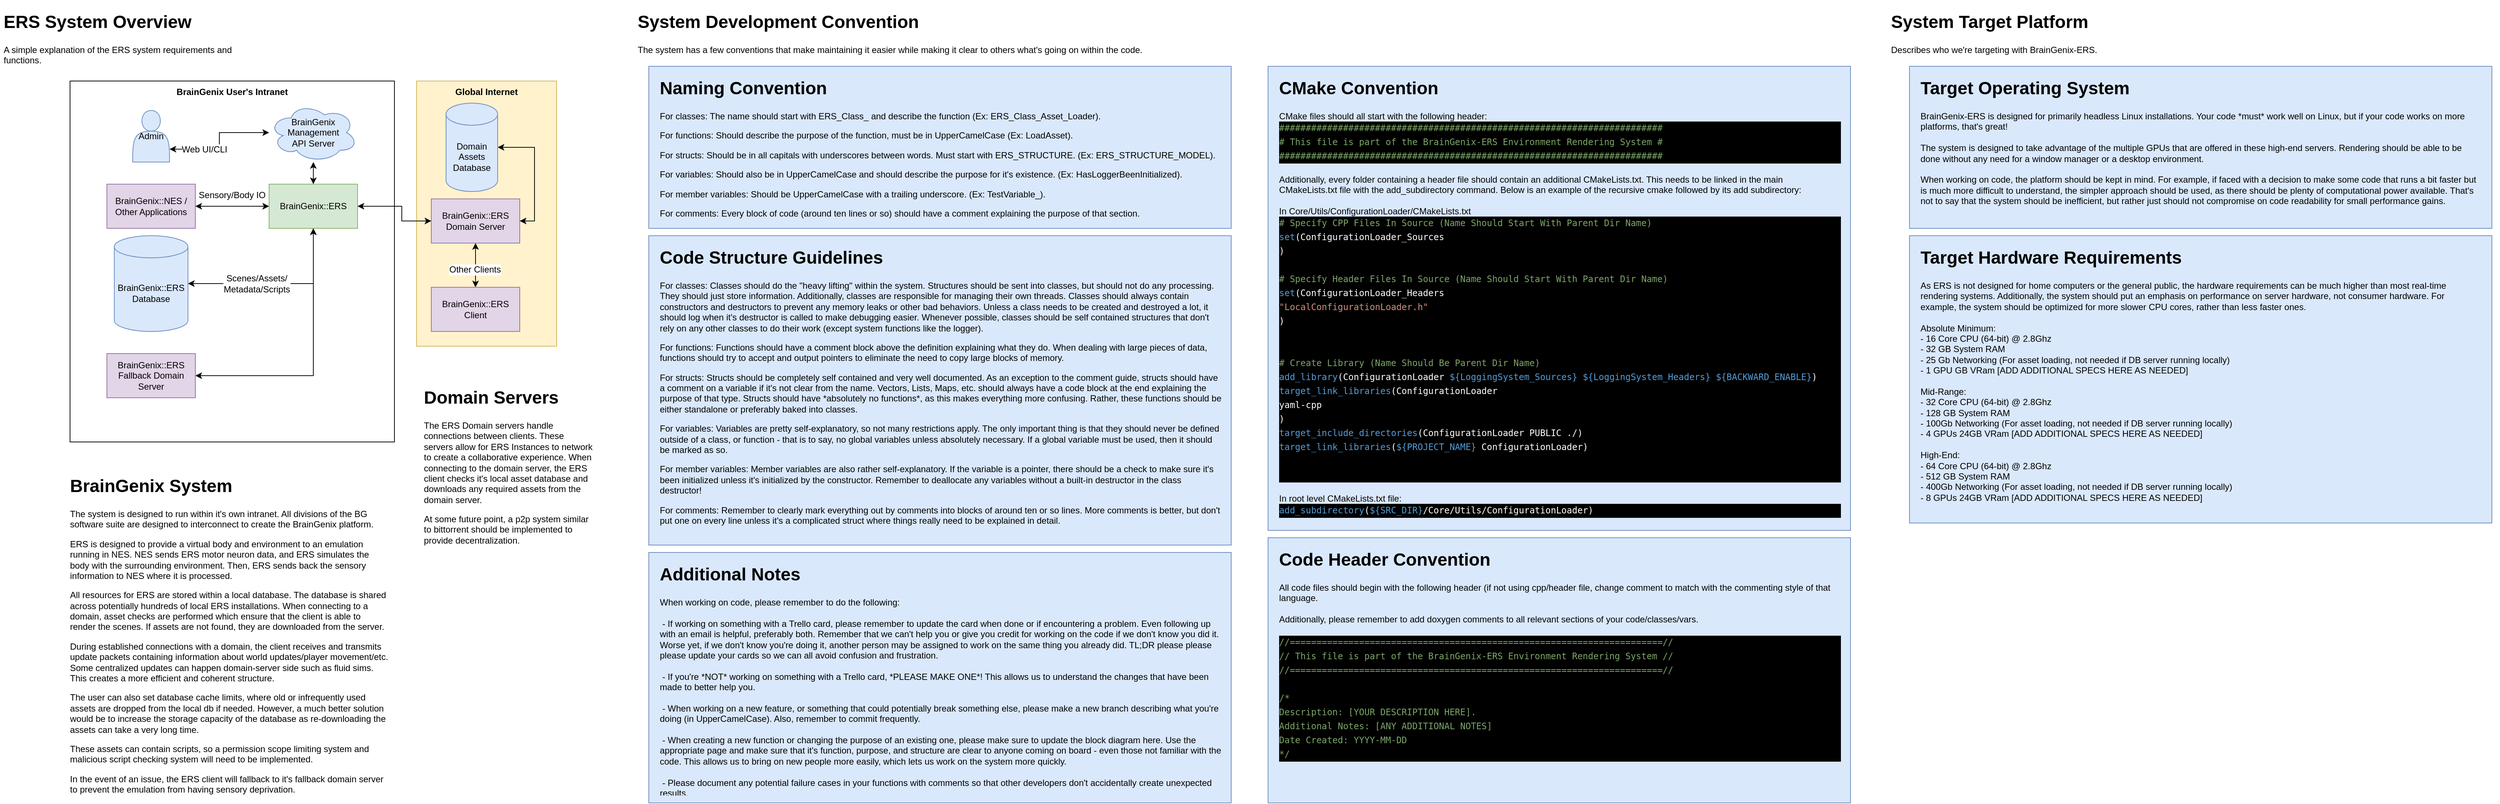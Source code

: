 <mxfile version="15.7.3" type="github" pages="8">
  <diagram id="QJmcPfvI0fefY2HCmFKt" name="System Overview">
    <mxGraphModel dx="2272" dy="912" grid="1" gridSize="10" guides="1" tooltips="1" connect="1" arrows="1" fold="1" page="1" pageScale="1" pageWidth="850" pageHeight="1100" math="0" shadow="0">
      <root>
        <mxCell id="0" />
        <mxCell id="1" parent="0" />
        <mxCell id="JZ_-G1dVuu5gJ5Ti8FHd-1" value="" style="rounded=0;whiteSpace=wrap;html=1;fontSize=12;glass=0;sketch=0;shadow=0;" parent="1" vertex="1">
          <mxGeometry x="-755" y="110" width="440" height="490" as="geometry" />
        </mxCell>
        <mxCell id="JZ_-G1dVuu5gJ5Ti8FHd-57" value="&lt;h1&gt;ERS System Overview&lt;br&gt;&lt;/h1&gt;&lt;div&gt;A simple explanation of the ERS system requirements and functions.&lt;br&gt;&lt;/div&gt;&lt;div&gt;&lt;br&gt;&lt;/div&gt;&lt;div&gt;&lt;br&gt;&lt;/div&gt;&lt;p&gt;&lt;br&gt;&lt;/p&gt;" style="text;html=1;strokeColor=none;fillColor=none;spacing=5;spacingTop=-20;whiteSpace=wrap;overflow=hidden;rounded=0;" parent="1" vertex="1">
          <mxGeometry x="-850" y="10" width="370" height="150" as="geometry" />
        </mxCell>
        <mxCell id="JZ_-G1dVuu5gJ5Ti8FHd-58" style="edgeStyle=orthogonalEdgeStyle;rounded=0;orthogonalLoop=1;jettySize=auto;html=1;fontSize=12;startArrow=classic;startFill=1;" parent="1" source="JZ_-G1dVuu5gJ5Ti8FHd-60" target="JZ_-G1dVuu5gJ5Ti8FHd-61" edge="1">
          <mxGeometry relative="1" as="geometry" />
        </mxCell>
        <mxCell id="JZ_-G1dVuu5gJ5Ti8FHd-59" value="" style="edgeStyle=orthogonalEdgeStyle;rounded=0;orthogonalLoop=1;jettySize=auto;html=1;fontSize=12;startArrow=classic;startFill=1;" parent="1" source="JZ_-G1dVuu5gJ5Ti8FHd-60" target="JZ_-G1dVuu5gJ5Ti8FHd-70" edge="1">
          <mxGeometry relative="1" as="geometry" />
        </mxCell>
        <mxCell id="JZ_-G1dVuu5gJ5Ti8FHd-60" value="BrainGenix::ERS" style="rounded=0;whiteSpace=wrap;html=1;fontSize=12;fillColor=#d5e8d4;strokeColor=#82b366;" parent="1" vertex="1">
          <mxGeometry x="-485" y="250" width="120" height="60" as="geometry" />
        </mxCell>
        <mxCell id="JZ_-G1dVuu5gJ5Ti8FHd-61" value="BrainGenix::NES / Other Applications" style="rounded=0;whiteSpace=wrap;html=1;fontSize=12;fillColor=#e1d5e7;strokeColor=#9673a6;" parent="1" vertex="1">
          <mxGeometry x="-705" y="250" width="120" height="60" as="geometry" />
        </mxCell>
        <mxCell id="JZ_-G1dVuu5gJ5Ti8FHd-62" value="Sensory/Body IO" style="text;html=1;strokeColor=none;fillColor=none;align=center;verticalAlign=middle;whiteSpace=wrap;rounded=0;fontSize=12;" parent="1" vertex="1">
          <mxGeometry x="-585" y="250" width="100" height="30" as="geometry" />
        </mxCell>
        <mxCell id="JZ_-G1dVuu5gJ5Ti8FHd-63" value="&lt;div&gt;&lt;b&gt;BrainGenix User&#39;s Intranet&lt;/b&gt;&lt;/div&gt;" style="text;html=1;strokeColor=none;fillColor=none;align=center;verticalAlign=middle;whiteSpace=wrap;rounded=0;fontSize=12;" parent="1" vertex="1">
          <mxGeometry x="-755" y="110" width="440" height="30" as="geometry" />
        </mxCell>
        <mxCell id="JZ_-G1dVuu5gJ5Ti8FHd-64" style="edgeStyle=orthogonalEdgeStyle;rounded=0;orthogonalLoop=1;jettySize=auto;html=1;fontSize=12;startArrow=classic;startFill=1;" parent="1" source="JZ_-G1dVuu5gJ5Ti8FHd-66" target="JZ_-G1dVuu5gJ5Ti8FHd-60" edge="1">
          <mxGeometry relative="1" as="geometry" />
        </mxCell>
        <mxCell id="JZ_-G1dVuu5gJ5Ti8FHd-65" value="&lt;div&gt;Scenes/Assets/&lt;/div&gt;&lt;div&gt;Metadata/Scripts&lt;/div&gt;" style="edgeLabel;html=1;align=center;verticalAlign=middle;resizable=0;points=[];fontSize=12;" parent="JZ_-G1dVuu5gJ5Ti8FHd-64" vertex="1" connectable="0">
          <mxGeometry x="-0.241" relative="1" as="geometry">
            <mxPoint as="offset" />
          </mxGeometry>
        </mxCell>
        <mxCell id="JZ_-G1dVuu5gJ5Ti8FHd-66" value="BrainGenix::ERS Database" style="shape=cylinder3;whiteSpace=wrap;html=1;boundedLbl=1;backgroundOutline=1;size=15;fontSize=12;fillColor=#dae8fc;strokeColor=#6c8ebf;" parent="1" vertex="1">
          <mxGeometry x="-695" y="320" width="100" height="130" as="geometry" />
        </mxCell>
        <mxCell id="JZ_-G1dVuu5gJ5Ti8FHd-67" value="Admin" style="shape=actor;whiteSpace=wrap;html=1;fontSize=12;fillColor=#dae8fc;strokeColor=#6c8ebf;" parent="1" vertex="1">
          <mxGeometry x="-670" y="150" width="50" height="70" as="geometry" />
        </mxCell>
        <mxCell id="JZ_-G1dVuu5gJ5Ti8FHd-68" style="edgeStyle=orthogonalEdgeStyle;rounded=0;orthogonalLoop=1;jettySize=auto;html=1;entryX=1;entryY=0.75;entryDx=0;entryDy=0;fontSize=12;startArrow=classic;startFill=1;" parent="1" source="JZ_-G1dVuu5gJ5Ti8FHd-70" target="JZ_-G1dVuu5gJ5Ti8FHd-67" edge="1">
          <mxGeometry relative="1" as="geometry" />
        </mxCell>
        <mxCell id="JZ_-G1dVuu5gJ5Ti8FHd-69" value="Web UI/CLI" style="edgeLabel;html=1;align=center;verticalAlign=middle;resizable=0;points=[];fontSize=12;" parent="JZ_-G1dVuu5gJ5Ti8FHd-68" vertex="1" connectable="0">
          <mxGeometry x="0.408" relative="1" as="geometry">
            <mxPoint as="offset" />
          </mxGeometry>
        </mxCell>
        <mxCell id="JZ_-G1dVuu5gJ5Ti8FHd-70" value="&lt;div&gt;BrainGenix&lt;/div&gt;&lt;div&gt;Management &lt;br&gt;&lt;/div&gt;&lt;div&gt;API Server&lt;br&gt;&lt;/div&gt;" style="ellipse;shape=cloud;whiteSpace=wrap;html=1;fontSize=12;fillColor=#dae8fc;strokeColor=#6c8ebf;" parent="1" vertex="1">
          <mxGeometry x="-485" y="140" width="120" height="80" as="geometry" />
        </mxCell>
        <mxCell id="JZ_-G1dVuu5gJ5Ti8FHd-71" value="" style="rounded=0;whiteSpace=wrap;html=1;fontSize=12;fillColor=#fff2cc;strokeColor=#d6b656;" parent="1" vertex="1">
          <mxGeometry x="-285" y="110" width="190" height="360" as="geometry" />
        </mxCell>
        <mxCell id="JZ_-G1dVuu5gJ5Ti8FHd-72" value="&lt;b&gt;Global Internet&lt;br&gt;&lt;/b&gt;" style="text;html=1;strokeColor=none;fillColor=none;align=center;verticalAlign=middle;whiteSpace=wrap;rounded=0;fontSize=12;" parent="1" vertex="1">
          <mxGeometry x="-285" y="110" width="190" height="30" as="geometry" />
        </mxCell>
        <mxCell id="JZ_-G1dVuu5gJ5Ti8FHd-73" style="edgeStyle=orthogonalEdgeStyle;rounded=0;orthogonalLoop=1;jettySize=auto;html=1;fontSize=12;startArrow=classic;startFill=1;" parent="1" source="JZ_-G1dVuu5gJ5Ti8FHd-75" target="JZ_-G1dVuu5gJ5Ti8FHd-79" edge="1">
          <mxGeometry relative="1" as="geometry" />
        </mxCell>
        <mxCell id="JZ_-G1dVuu5gJ5Ti8FHd-74" value="Other Clients" style="edgeLabel;html=1;align=center;verticalAlign=middle;resizable=0;points=[];fontSize=12;" parent="JZ_-G1dVuu5gJ5Ti8FHd-73" vertex="1" connectable="0">
          <mxGeometry x="0.195" y="-1" relative="1" as="geometry">
            <mxPoint as="offset" />
          </mxGeometry>
        </mxCell>
        <mxCell id="JZ_-G1dVuu5gJ5Ti8FHd-75" value="BrainGenix::ERS Domain Server" style="rounded=0;whiteSpace=wrap;html=1;fontSize=12;fillColor=#e1d5e7;strokeColor=#9673a6;" parent="1" vertex="1">
          <mxGeometry x="-265" y="270" width="120" height="60" as="geometry" />
        </mxCell>
        <mxCell id="JZ_-G1dVuu5gJ5Ti8FHd-76" style="edgeStyle=orthogonalEdgeStyle;rounded=0;orthogonalLoop=1;jettySize=auto;html=1;fontSize=12;startArrow=classic;startFill=1;" parent="1" source="JZ_-G1dVuu5gJ5Ti8FHd-60" target="JZ_-G1dVuu5gJ5Ti8FHd-75" edge="1">
          <mxGeometry relative="1" as="geometry">
            <Array as="points">
              <mxPoint x="-305" y="280" />
              <mxPoint x="-305" y="300" />
            </Array>
          </mxGeometry>
        </mxCell>
        <mxCell id="JZ_-G1dVuu5gJ5Ti8FHd-77" style="edgeStyle=orthogonalEdgeStyle;rounded=0;orthogonalLoop=1;jettySize=auto;html=1;entryX=1;entryY=0.5;entryDx=0;entryDy=0;fontSize=12;startArrow=classic;startFill=1;" parent="1" source="JZ_-G1dVuu5gJ5Ti8FHd-78" target="JZ_-G1dVuu5gJ5Ti8FHd-75" edge="1">
          <mxGeometry relative="1" as="geometry">
            <Array as="points">
              <mxPoint x="-125" y="200" />
              <mxPoint x="-125" y="300" />
            </Array>
          </mxGeometry>
        </mxCell>
        <mxCell id="JZ_-G1dVuu5gJ5Ti8FHd-78" value="&lt;div&gt;Domain Assets Database&lt;/div&gt;" style="shape=cylinder3;whiteSpace=wrap;html=1;boundedLbl=1;backgroundOutline=1;size=15;fontSize=12;fillColor=#dae8fc;strokeColor=#6c8ebf;" parent="1" vertex="1">
          <mxGeometry x="-245" y="140" width="70" height="120" as="geometry" />
        </mxCell>
        <mxCell id="JZ_-G1dVuu5gJ5Ti8FHd-79" value="BrainGenix::ERS Client" style="rounded=0;whiteSpace=wrap;html=1;fontSize=12;fillColor=#e1d5e7;strokeColor=#9673a6;" parent="1" vertex="1">
          <mxGeometry x="-265" y="390" width="120" height="60" as="geometry" />
        </mxCell>
        <mxCell id="JZ_-G1dVuu5gJ5Ti8FHd-80" value="&lt;h1&gt;Domain Servers&lt;br&gt;&lt;/h1&gt;&lt;p&gt;The ERS Domain servers handle connections between clients. These servers allow for ERS Instances to network to create a collaborative experience. When connecting to the domain server, the ERS client checks it&#39;s local asset database and downloads any required assets from the domain server.&lt;/p&gt;&lt;p&gt;At some future point, a p2p system similar to bittorrent should be implemented to provide decentralization.&lt;br&gt;&lt;/p&gt;" style="text;html=1;strokeColor=none;fillColor=none;spacing=5;spacingTop=-20;whiteSpace=wrap;overflow=hidden;rounded=0;fontSize=12;" parent="1" vertex="1">
          <mxGeometry x="-280" y="520" width="240" height="230" as="geometry" />
        </mxCell>
        <mxCell id="JZ_-G1dVuu5gJ5Ti8FHd-81" value="&lt;h1&gt;BrainGenix System&lt;/h1&gt;&lt;p&gt;The system is designed to run within it&#39;s own intranet. All divisions of the BG software suite are designed to interconnect to create the BrainGenix platform.&lt;/p&gt;&lt;p&gt;ERS is designed to provide a virtual body and environment to an emulation running in NES. NES sends ERS motor neuron data, and ERS simulates the body with the surrounding environment. Then, ERS sends back the sensory information to NES where it is processed.&lt;/p&gt;&lt;p&gt;All resources for ERS are stored within a local database. The database is shared across potentially hundreds of local ERS installations. When connecting to a domain, asset checks are performed which ensure that the client is able to render the scenes. If assets are not found, they are downloaded from the server.&lt;/p&gt;&lt;p&gt;During established connections with a domain, the client receives and transmits update packets containing information about world updates/player movement/etc. Some centralized updates can happen domain-server side such as fluid sims. This creates a more efficient and coherent structure.&lt;/p&gt;&lt;p&gt;The user can also set database cache limits, where old or infrequently used assets are dropped from the local db if needed. However, a much better solution would be to increase the storage capacity of the database as re-downloading the assets can take a very long time.&lt;br&gt;&lt;/p&gt;&lt;p&gt;These assets can contain scripts, so a permission scope limiting system and malicious script checking system will need to be implemented.&lt;br&gt;&lt;/p&gt;&lt;div&gt;In the event of an issue, the ERS client will fallback to it&#39;s fallback domain server to prevent the emulation from having sensory deprivation.&lt;/div&gt;&lt;div&gt;&lt;br&gt;&lt;/div&gt;" style="text;html=1;strokeColor=none;fillColor=none;spacing=5;spacingTop=-20;whiteSpace=wrap;overflow=hidden;rounded=0;fontSize=12;" parent="1" vertex="1">
          <mxGeometry x="-760" y="640" width="440" height="440" as="geometry" />
        </mxCell>
        <mxCell id="JZ_-G1dVuu5gJ5Ti8FHd-82" style="edgeStyle=orthogonalEdgeStyle;rounded=0;orthogonalLoop=1;jettySize=auto;html=1;entryX=0.5;entryY=1;entryDx=0;entryDy=0;fontSize=12;startArrow=classic;startFill=1;" parent="1" source="JZ_-G1dVuu5gJ5Ti8FHd-83" target="JZ_-G1dVuu5gJ5Ti8FHd-60" edge="1">
          <mxGeometry relative="1" as="geometry" />
        </mxCell>
        <mxCell id="JZ_-G1dVuu5gJ5Ti8FHd-83" value="BrainGenix::ERS Fallback Domain Server" style="rounded=0;whiteSpace=wrap;html=1;fontSize=12;fillColor=#e1d5e7;strokeColor=#9673a6;" parent="1" vertex="1">
          <mxGeometry x="-705" y="480" width="120" height="60" as="geometry" />
        </mxCell>
        <mxCell id="tl9g64c9rErbcovuG0vm-1" value="&lt;h1&gt;System Development Convention&lt;br&gt;&lt;/h1&gt;&lt;p&gt;The system has a few conventions that make maintaining it easier while making it clear to others what&#39;s going on within the code.&lt;br&gt;&lt;/p&gt;" style="text;html=1;strokeColor=none;fillColor=none;spacing=5;spacingTop=-20;whiteSpace=wrap;overflow=hidden;rounded=0;" parent="1" vertex="1">
          <mxGeometry x="10" y="10" width="830" height="70" as="geometry" />
        </mxCell>
        <mxCell id="tl9g64c9rErbcovuG0vm-3" value="" style="rounded=0;whiteSpace=wrap;html=1;fillColor=#dae8fc;strokeColor=#6c8ebf;" parent="1" vertex="1">
          <mxGeometry x="30" y="90" width="790" height="220" as="geometry" />
        </mxCell>
        <mxCell id="tl9g64c9rErbcovuG0vm-2" value="&lt;h1&gt;Naming Convention&lt;br&gt;&lt;/h1&gt;&lt;p&gt;For classes: The name should start with ERS_Class_ and describe the function (Ex: ERS_Class_Asset_Loader).&lt;/p&gt;&lt;p&gt;For functions: Should describe the purpose of the function, must be in UpperCamelCase (Ex: LoadAsset).&lt;/p&gt;&lt;p&gt;For structs: Should be in all capitals with underscores between words. Must start with ERS_STRUCTURE. (Ex: ERS_STRUCTURE_MODEL).&lt;/p&gt;&lt;p&gt;For variables: Should also be in UpperCamelCase and should describe the purpose for it&#39;s existence. (Ex: HasLoggerBeenInitialized).&lt;/p&gt;&lt;p&gt;For member variables: Should be UpperCamelCase with a trailing underscore. (Ex: TestVariable_).&lt;/p&gt;&lt;p&gt;For comments: Every block of code (around ten lines or so) should have a comment explaining the purpose of that section. &lt;br&gt;&lt;/p&gt;" style="text;html=1;strokeColor=none;fillColor=none;spacing=5;spacingTop=-20;whiteSpace=wrap;overflow=hidden;rounded=0;" parent="1" vertex="1">
          <mxGeometry x="40" y="100" width="770" height="200" as="geometry" />
        </mxCell>
        <mxCell id="tl9g64c9rErbcovuG0vm-4" value="" style="rounded=0;whiteSpace=wrap;html=1;fillColor=#dae8fc;strokeColor=#6c8ebf;" parent="1" vertex="1">
          <mxGeometry x="30" y="320" width="790" height="420" as="geometry" />
        </mxCell>
        <mxCell id="tl9g64c9rErbcovuG0vm-5" value="&lt;h1&gt;Code Structure Guidelines&lt;br&gt;&lt;/h1&gt;&lt;p&gt;For classes: Classes should do the &quot;heavy lifting&quot; within the system. Structures should be sent into classes, but should not do any processing. They should just store information. Additionally, classes are responsible for managing their own threads. Classes should always contain constructors and destructors to prevent any memory leaks or other bad behaviors. Unless a class needs to be created and destroyed a lot, it should log when it&#39;s destructor is called to make debugging easier. Whenever possible, classes should be self contained structures that don&#39;t rely on any other classes to do their work (except system functions like the logger). &lt;br&gt;&lt;/p&gt;&lt;p&gt;For functions: Functions should have a comment block above the definition explaining what they do. When dealing with large pieces of data, functions should try to accept and output pointers to eliminate the need to copy large blocks of memory.&lt;/p&gt;&lt;p&gt;For structs: Structs should be completely self contained and very well documented. As an exception to the comment guide, structs should have a comment on a variable if it&#39;s not clear from the name. Vectors, Lists, Maps, etc. should always have a code block at the end explaining the purpose of that type. Structs should have *absolutely no functions*, as this makes everything more confusing. Rather, these functions should be either standalone or preferably baked into classes.&lt;br&gt;&lt;/p&gt;&lt;p&gt;For variables: Variables are pretty self-explanatory, so not many restrictions apply. The only important thing is that they should never be defined outside of a class, or function - that is to say, no global variables unless absolutely necessary. If a global variable must be used, then it should be marked as so.&lt;br&gt;&lt;/p&gt;&lt;p&gt;For member variables: Member variables are also rather self-explanatory. If the variable is a pointer, there should be a check to make sure it&#39;s been initialized unless it&#39;s initialized by the constructor. Remember to deallocate any variables without a built-in destructor in the class destructor!&lt;/p&gt;&lt;p&gt;For comments: Remember to clearly mark everything out by comments into blocks of around ten or so lines. More comments is better, but don&#39;t put one on every line unless it&#39;s a complicated struct where things really need to be explained in detail. &lt;br&gt;&lt;/p&gt;" style="text;html=1;strokeColor=none;fillColor=none;spacing=5;spacingTop=-20;whiteSpace=wrap;overflow=hidden;rounded=0;" parent="1" vertex="1">
          <mxGeometry x="40" y="330" width="770" height="400" as="geometry" />
        </mxCell>
        <mxCell id="shQ3L-Lrsegv_2YYrfHF-2" value="" style="rounded=0;whiteSpace=wrap;html=1;fillColor=#dae8fc;strokeColor=#6c8ebf;" parent="1" vertex="1">
          <mxGeometry x="30" y="750" width="790" height="340" as="geometry" />
        </mxCell>
        <mxCell id="shQ3L-Lrsegv_2YYrfHF-3" value="&lt;h1&gt;Additional Notes&lt;br&gt;&lt;/h1&gt;&lt;div&gt;When working on code, please remember to do the following:&lt;/div&gt;&lt;div&gt;&lt;span style=&quot;white-space: pre&quot;&gt;&lt;br&gt;&lt;/span&gt;&lt;/div&gt;&lt;div&gt;&lt;span style=&quot;white-space: pre&quot;&gt; &lt;/span&gt;- If working on something with a Trello card, please remember to update the card when done or if encountering a problem. Even following up with an email is helpful, preferably both. Remember that we can&#39;t help you or give you credit for working on the code if we don&#39;t know you did it. Worse yet, if we don&#39;t know you&#39;re doing it, another person may be assigned to work on the same thing you already did. TL;DR please please please update your cards so we can all avoid confusion and frustration.&lt;/div&gt;&lt;div&gt;&lt;br&gt;&lt;/div&gt;&lt;div&gt;&lt;span style=&quot;white-space: pre&quot;&gt; &lt;/span&gt;- If you&#39;re *NOT* working on something with a Trello card, *PLEASE MAKE ONE*! This allows us to understand the changes that have been made to better help you.&lt;/div&gt;&lt;div&gt;&lt;br&gt;&lt;/div&gt;&lt;div&gt;&lt;span style=&quot;white-space: pre&quot;&gt; &lt;/span&gt;- When working on a new feature, or something that could potentially break something else, please make a new branch describing what you&#39;re doing (in UpperCamelCase). Also, remember to commit frequently.&lt;br&gt;&lt;/div&gt;&lt;div&gt;&lt;br&gt;&lt;/div&gt;&lt;div&gt;&lt;span style=&quot;white-space: pre&quot;&gt; &lt;/span&gt;- When creating a new function or changing the purpose of an existing one, please make sure to update the block diagram here. Use the appropriate page and make sure that it&#39;s function, purpose, and structure are clear to anyone coming on board - even those not familiar with the code. This allows us to bring on new people more easily, which lets us work on the system more quickly.&lt;/div&gt;&lt;div&gt;&lt;br&gt;&lt;/div&gt;&lt;div&gt;&lt;span style=&quot;white-space: pre&quot;&gt; &lt;/span&gt;- Please document any potential failure cases in your functions with comments so that other developers don&#39;t accidentally create unexpected results.&lt;br&gt;&lt;/div&gt;" style="text;html=1;strokeColor=none;fillColor=none;spacing=5;spacingTop=-20;whiteSpace=wrap;overflow=hidden;rounded=0;" parent="1" vertex="1">
          <mxGeometry x="40" y="760" width="770" height="320" as="geometry" />
        </mxCell>
        <mxCell id="shQ3L-Lrsegv_2YYrfHF-4" value="&lt;h1&gt;System Target Platform&lt;br&gt;&lt;/h1&gt;&lt;p&gt;Describes who we&#39;re targeting with BrainGenix-ERS.&lt;br&gt;&lt;/p&gt;" style="text;html=1;strokeColor=none;fillColor=none;spacing=5;spacingTop=-20;whiteSpace=wrap;overflow=hidden;rounded=0;" parent="1" vertex="1">
          <mxGeometry x="1710" y="10" width="830" height="70" as="geometry" />
        </mxCell>
        <mxCell id="shQ3L-Lrsegv_2YYrfHF-6" value="" style="rounded=0;whiteSpace=wrap;html=1;fillColor=#dae8fc;strokeColor=#6c8ebf;" parent="1" vertex="1">
          <mxGeometry x="1740" y="90" width="790" height="220" as="geometry" />
        </mxCell>
        <mxCell id="shQ3L-Lrsegv_2YYrfHF-7" value="&lt;h1&gt;Target Operating System&lt;br&gt;&lt;/h1&gt;&lt;div&gt;BrainGenix-ERS is designed for primarily headless Linux installations. Your code *must* work well on Linux, but if your code works on more platforms, that&#39;s great! &lt;br&gt;&lt;/div&gt;&lt;div&gt;&lt;br&gt;&lt;/div&gt;&lt;div&gt;The system is designed to take advantage of the multiple GPUs that are offered in these high-end servers. Rendering should be able to be done without any need for a window manager or a desktop environment. &lt;br&gt;&lt;/div&gt;&lt;div&gt;&lt;br&gt;&lt;/div&gt;&lt;div&gt;When working on code, the platform should be kept in mind. For example, if faced with a decision to make some code that runs a bit faster but is much more difficult to understand, the simpler approach should be used, as there should be plenty of computational power available. That&#39;s not to say that the system should be inefficient, but rather just should not compromise on code readability for small performance gains. &lt;br&gt;&lt;/div&gt;" style="text;html=1;strokeColor=none;fillColor=none;spacing=5;spacingTop=-20;whiteSpace=wrap;overflow=hidden;rounded=0;" parent="1" vertex="1">
          <mxGeometry x="1750" y="100" width="770" height="200" as="geometry" />
        </mxCell>
        <mxCell id="shQ3L-Lrsegv_2YYrfHF-8" value="" style="rounded=0;whiteSpace=wrap;html=1;fillColor=#dae8fc;strokeColor=#6c8ebf;" parent="1" vertex="1">
          <mxGeometry x="1740" y="320" width="790" height="390" as="geometry" />
        </mxCell>
        <mxCell id="shQ3L-Lrsegv_2YYrfHF-9" value="&lt;h1&gt;Target Hardware Requirements&lt;br&gt;&lt;/h1&gt;&lt;div&gt;As ERS is not designed for home computers or the general public, the hardware requirements can be much higher than most real-time rendering systems. Additionally, the system should put an emphasis on performance on server hardware, not consumer hardware. For example, the system should be optimized for more slower CPU cores, rather than less faster ones.&lt;br&gt;&lt;/div&gt;&lt;div&gt;&lt;br&gt;&lt;/div&gt;&lt;div&gt;Absolute Minimum:&lt;/div&gt;&lt;div&gt;&lt;span&gt; &lt;/span&gt;- 16 Core CPU (64-bit) @ 2.8Ghz&lt;br&gt;&lt;/div&gt;&lt;div&gt;&lt;span&gt; &lt;/span&gt;- 32 GB System RAM&lt;/div&gt;&lt;div&gt;&lt;span&gt; &lt;/span&gt;- 25 Gb Networking (For asset loading, not needed if DB server running locally)&lt;/div&gt;&lt;div&gt;&lt;span&gt; &lt;/span&gt;- 1 GPU GB VRam [ADD ADDITIONAL SPECS HERE AS NEEDED]&lt;/div&gt;&lt;div&gt;&lt;br&gt;&lt;/div&gt;&lt;div&gt;Mid-Range:&lt;/div&gt;&lt;div&gt;&lt;span&gt; &lt;/span&gt;- 32 Core CPU (64-bit) @ 2.8Ghz&lt;/div&gt;&lt;div&gt;&lt;span&gt; &lt;/span&gt;- 128 GB System RAM&lt;/div&gt;&lt;div&gt;&lt;span&gt; &lt;/span&gt;- 100Gb Networking (For asset loading, not needed if DB server running locally)&lt;/div&gt;&lt;div&gt;&lt;span&gt; &lt;/span&gt;- 4 GPUs 24GB VRam [ADD ADDITIONAL SPECS HERE AS NEEDED]&lt;/div&gt;&lt;div&gt;&lt;br&gt;&lt;/div&gt;&lt;div&gt;&lt;div&gt;High-End:&lt;/div&gt;&lt;div&gt;&lt;span&gt; &lt;/span&gt;- 64 Core CPU (64-bit) @ 2.8Ghz&lt;/div&gt;&lt;div&gt;&lt;span&gt; &lt;/span&gt;- 512 GB System RAM&lt;/div&gt;&lt;div&gt;&lt;span&gt; &lt;/span&gt;- 400Gb Networking (For asset loading, not needed if DB server running locally)&lt;/div&gt;&lt;span&gt; &lt;/span&gt;- 8 GPUs 24GB VRam [ADD ADDITIONAL SPECS HERE AS NEEDED]&lt;/div&gt;&lt;div&gt;&lt;br&gt;&lt;/div&gt;" style="text;html=1;strokeColor=none;fillColor=none;spacing=5;spacingTop=-20;whiteSpace=wrap;overflow=hidden;rounded=0;" parent="1" vertex="1">
          <mxGeometry x="1750" y="330" width="770" height="370" as="geometry" />
        </mxCell>
        <mxCell id="_Uzbe8-BlW61xtXOQJLD-3" value="" style="rounded=0;whiteSpace=wrap;html=1;fillColor=#dae8fc;strokeColor=#6c8ebf;" parent="1" vertex="1">
          <mxGeometry x="870" y="90" width="790" height="630" as="geometry" />
        </mxCell>
        <mxCell id="_Uzbe8-BlW61xtXOQJLD-4" value="&lt;h1&gt;CMake Convention&lt;br&gt;&lt;/h1&gt;&lt;div&gt;&lt;font style=&quot;font-size: 12px&quot;&gt;CMake files should all start with the following header:&lt;/font&gt;&lt;/div&gt;&lt;div&gt;&lt;div style=&quot;color: rgb(255 , 255 , 255) ; background-color: rgb(0 , 0 , 0) ; font-family: &amp;#34;droid sans mono&amp;#34; , &amp;#34;monospace&amp;#34; , monospace , &amp;#34;droid sans fallback&amp;#34; ; font-weight: normal ; line-height: 19px&quot;&gt;&lt;div&gt;&lt;font style=&quot;font-size: 12px&quot;&gt;&lt;span style=&quot;color: rgb(124 , 166 , 104)&quot;&gt;########################################################################&lt;/span&gt;&lt;/font&gt;&lt;/div&gt;&lt;div&gt;&lt;font style=&quot;font-size: 12px&quot;&gt;&lt;span style=&quot;color: rgb(124 , 166 , 104)&quot;&gt;# This file is part of the BrainGenix-ERS Environment Rendering System #&lt;/span&gt;&lt;/font&gt;&lt;/div&gt;&lt;div&gt;&lt;font style=&quot;font-size: 12px&quot;&gt;&lt;span style=&quot;color: rgb(124 , 166 , 104)&quot;&gt;########################################################################&lt;/span&gt;&lt;/font&gt;&lt;/div&gt;&lt;/div&gt;&lt;/div&gt;&lt;div&gt;&lt;font style=&quot;font-size: 12px&quot;&gt;&lt;br&gt;&lt;/font&gt;&lt;/div&gt;&lt;div&gt;&lt;font style=&quot;font-size: 12px&quot;&gt;Additionally, every folder containing a header file should contain an additional CMakeLists.txt. This needs to be linked in the main CMakeLists.txt file with the add_subdirectory command. Below is an example of the recursive cmake followed by its add subdirectory:&lt;/font&gt;&lt;/div&gt;&lt;div&gt;&lt;font style=&quot;font-size: 12px&quot;&gt;&lt;br&gt;&lt;/font&gt;&lt;/div&gt;&lt;div&gt;&lt;font style=&quot;font-size: 12px&quot;&gt;In Core/Utils/ConfigurationLoader/CMakeLists.txt&lt;br&gt;&lt;/font&gt;&lt;/div&gt;&lt;div&gt;&lt;div style=&quot;color: rgb(255 , 255 , 255) ; background-color: rgb(0 , 0 , 0) ; font-family: &amp;#34;droid sans mono&amp;#34; , &amp;#34;monospace&amp;#34; , monospace , &amp;#34;droid sans fallback&amp;#34; ; font-weight: normal ; line-height: 19px&quot;&gt;&lt;div&gt;&lt;font style=&quot;font-size: 12px&quot;&gt;&lt;span style=&quot;color: rgb(124 , 166 , 104)&quot;&gt;# Specify CPP Files In Source (Name Should Start With Parent Dir Name)&lt;/span&gt;&lt;/font&gt;&lt;/div&gt;&lt;div&gt;&lt;font style=&quot;font-size: 12px&quot;&gt;&lt;span style=&quot;color: rgb(86 , 156 , 214)&quot;&gt;set&lt;/span&gt;&lt;span style=&quot;color: rgb(255 , 255 , 255)&quot;&gt;(ConfigurationLoader_Sources&lt;/span&gt;&lt;/font&gt;&lt;/div&gt;&lt;div&gt;&lt;font style=&quot;font-size: 12px&quot;&gt;&lt;span style=&quot;color: rgb(255 , 255 , 255)&quot;&gt;)&lt;/span&gt;&lt;/font&gt;&lt;/div&gt;&lt;font style=&quot;font-size: 12px&quot;&gt;&lt;br&gt;&lt;/font&gt;&lt;div&gt;&lt;font style=&quot;font-size: 12px&quot;&gt;&lt;span style=&quot;color: rgb(124 , 166 , 104)&quot;&gt;# Specify Header Files In Source (Name Should Start With Parent Dir Name)&lt;/span&gt;&lt;/font&gt;&lt;/div&gt;&lt;div&gt;&lt;font style=&quot;font-size: 12px&quot;&gt;&lt;span style=&quot;color: rgb(86 , 156 , 214)&quot;&gt;set&lt;/span&gt;&lt;span style=&quot;color: rgb(255 , 255 , 255)&quot;&gt;(ConfigurationLoader_Headers&lt;/span&gt;&lt;/font&gt;&lt;/div&gt;&lt;div&gt;&lt;font style=&quot;font-size: 12px&quot;&gt;&lt;span style=&quot;color: rgb(255 , 255 , 255)&quot;&gt;    &lt;/span&gt;&lt;span style=&quot;color: rgb(206 , 145 , 120)&quot;&gt;&quot;LocalConfigurationLoader.h&quot;&lt;/span&gt;&lt;/font&gt;&lt;/div&gt;&lt;div&gt;&lt;font style=&quot;font-size: 12px&quot;&gt;&lt;span style=&quot;color: rgb(255 , 255 , 255)&quot;&gt;)&lt;/span&gt;&lt;/font&gt;&lt;/div&gt;&lt;font style=&quot;font-size: 12px&quot;&gt;&lt;br&gt;&lt;br&gt;&lt;/font&gt;&lt;div&gt;&lt;font style=&quot;font-size: 12px&quot;&gt;&lt;span style=&quot;color: rgb(124 , 166 , 104)&quot;&gt;# Create Library (Name Should Be Parent Dir Name)&lt;/span&gt;&lt;/font&gt;&lt;/div&gt;&lt;div&gt;&lt;font style=&quot;font-size: 12px&quot;&gt;&lt;span style=&quot;color: rgb(86 , 156 , 214)&quot;&gt;add_library&lt;/span&gt;&lt;span style=&quot;color: rgb(255 , 255 , 255)&quot;&gt;(ConfigurationLoader &lt;/span&gt;&lt;span style=&quot;color: rgb(86 , 156 , 214)&quot;&gt;${LoggingSystem_Sources}&lt;/span&gt;&lt;span style=&quot;color: rgb(255 , 255 , 255)&quot;&gt; &lt;/span&gt;&lt;span style=&quot;color: rgb(86 , 156 , 214)&quot;&gt;${LoggingSystem_Headers}&lt;/span&gt;&lt;span style=&quot;color: rgb(255 , 255 , 255)&quot;&gt; &lt;/span&gt;&lt;span style=&quot;color: rgb(86 , 156 , 214)&quot;&gt;${BACKWARD_ENABLE}&lt;/span&gt;&lt;span style=&quot;color: rgb(255 , 255 , 255)&quot;&gt;)&lt;/span&gt;&lt;/font&gt;&lt;/div&gt;&lt;div&gt;&lt;font style=&quot;font-size: 12px&quot;&gt;&lt;span style=&quot;color: rgb(86 , 156 , 214)&quot;&gt;target_link_libraries&lt;/span&gt;&lt;span style=&quot;color: rgb(255 , 255 , 255)&quot;&gt;(ConfigurationLoader &lt;/span&gt;&lt;/font&gt;&lt;/div&gt;&lt;div&gt;&lt;font style=&quot;font-size: 12px&quot;&gt;&lt;span style=&quot;color: rgb(255 , 255 , 255)&quot;&gt;    yaml-cpp&lt;/span&gt;&lt;/font&gt;&lt;/div&gt;&lt;div&gt;&lt;font style=&quot;font-size: 12px&quot;&gt;&lt;span style=&quot;color: rgb(255 , 255 , 255)&quot;&gt;    )&lt;/span&gt;&lt;/font&gt;&lt;/div&gt;&lt;div&gt;&lt;font style=&quot;font-size: 12px&quot;&gt;&lt;span style=&quot;color: rgb(86 , 156 , 214)&quot;&gt;target_include_directories&lt;/span&gt;&lt;span style=&quot;color: rgb(255 , 255 , 255)&quot;&gt;(ConfigurationLoader PUBLIC ./)&lt;/span&gt;&lt;/font&gt;&lt;/div&gt;&lt;div&gt;&lt;font style=&quot;font-size: 12px&quot;&gt;&lt;span style=&quot;color: rgb(86 , 156 , 214)&quot;&gt;target_link_libraries&lt;/span&gt;&lt;span style=&quot;color: rgb(255 , 255 , 255)&quot;&gt;(&lt;/span&gt;&lt;span style=&quot;color: rgb(86 , 156 , 214)&quot;&gt;${PROJECT_NAME}&lt;/span&gt;&lt;span style=&quot;color: rgb(255 , 255 , 255)&quot;&gt; ConfigurationLoader)&lt;/span&gt;&lt;/font&gt;&lt;/div&gt;&lt;font style=&quot;font-size: 12px&quot;&gt;&lt;br&gt;&lt;br&gt;&lt;/font&gt;&lt;/div&gt;&lt;/div&gt;&lt;div&gt;&lt;font style=&quot;font-size: 12px&quot;&gt;&lt;br&gt;&lt;/font&gt;&lt;/div&gt;&lt;div&gt;&lt;font style=&quot;font-size: 12px&quot;&gt;In root level CMakeLists.txt file:&lt;br&gt;&lt;/font&gt;&lt;/div&gt;&lt;div&gt;&lt;div style=&quot;color: rgb(255 , 255 , 255) ; background-color: rgb(0 , 0 , 0) ; font-family: &amp;#34;droid sans mono&amp;#34; , &amp;#34;monospace&amp;#34; , monospace , &amp;#34;droid sans fallback&amp;#34; ; font-weight: normal ; line-height: 19px&quot;&gt;&lt;div&gt;&lt;font style=&quot;font-size: 12px&quot;&gt;&lt;span style=&quot;color: rgb(86 , 156 , 214)&quot;&gt;add_subdirectory&lt;/span&gt;&lt;span style=&quot;color: rgb(255 , 255 , 255)&quot;&gt;(&lt;/span&gt;&lt;span style=&quot;color: rgb(86 , 156 , 214)&quot;&gt;${SRC_DIR}&lt;/span&gt;&lt;span style=&quot;color: rgb(255 , 255 , 255)&quot;&gt;/Core/Utils/ConfigurationLoader)&lt;/span&gt;&lt;/font&gt;&lt;/div&gt;&lt;/div&gt;&lt;/div&gt;&lt;div&gt;&lt;font style=&quot;font-size: 12px&quot;&gt;&lt;br&gt;&lt;/font&gt;&lt;/div&gt;&lt;div&gt;&lt;font style=&quot;font-size: 12px&quot;&gt;&lt;br&gt;&lt;/font&gt;&lt;/div&gt;&lt;div&gt;&lt;br&gt;&lt;/div&gt;&lt;div&gt;&lt;br&gt; &lt;/div&gt;" style="text;html=1;strokeColor=none;fillColor=none;spacing=5;spacingTop=-20;whiteSpace=wrap;overflow=hidden;rounded=0;" parent="1" vertex="1">
          <mxGeometry x="880" y="100" width="770" height="610" as="geometry" />
        </mxCell>
        <mxCell id="_Uzbe8-BlW61xtXOQJLD-5" value="" style="rounded=0;whiteSpace=wrap;html=1;fillColor=#dae8fc;strokeColor=#6c8ebf;" parent="1" vertex="1">
          <mxGeometry x="870" y="730" width="790" height="360" as="geometry" />
        </mxCell>
        <mxCell id="_Uzbe8-BlW61xtXOQJLD-6" value="&lt;h1&gt;Code Header Convention&lt;br&gt;&lt;/h1&gt;&lt;div&gt;All code files should begin with the following header (if not using cpp/header file, change comment to match with the commenting style of that language.&lt;/div&gt;&lt;div&gt;&lt;br&gt;&lt;/div&gt;&lt;div&gt;Additionally, please remember to add doxygen comments to all relevant sections of your code/classes/vars.&lt;br&gt;&lt;/div&gt;&lt;div&gt;&lt;br&gt;&lt;/div&gt;&lt;div&gt;&lt;div style=&quot;color: rgb(255 , 255 , 255) ; background-color: rgb(0 , 0 , 0) ; font-family: &amp;#34;droid sans mono&amp;#34; , &amp;#34;monospace&amp;#34; , monospace , &amp;#34;droid sans fallback&amp;#34; ; font-weight: normal ; line-height: 19px&quot;&gt;&lt;div&gt;&lt;span style=&quot;color: rgb(124 , 166 , 104)&quot;&gt;//======================================================================//&lt;/span&gt;&lt;/div&gt;&lt;div&gt;&lt;span style=&quot;color: rgb(124 , 166 , 104)&quot;&gt;// This file is part of the BrainGenix-ERS Environment Rendering System //&lt;/span&gt;&lt;/div&gt;&lt;div&gt;&lt;span style=&quot;color: rgb(124 , 166 , 104)&quot;&gt;//======================================================================//&lt;/span&gt;&lt;/div&gt;&lt;br&gt;&lt;div&gt;&lt;span style=&quot;color: rgb(124 , 166 , 104)&quot;&gt;/*&lt;/span&gt;&lt;/div&gt;&lt;div&gt;&lt;span style=&quot;color: rgb(124 , 166 , 104)&quot;&gt;    Description: [YOUR DESCRIPTION HERE].&lt;/span&gt;&lt;/div&gt;&lt;div&gt;&lt;span style=&quot;color: rgb(124 , 166 , 104)&quot;&gt;    Additional Notes: [ANY ADDITIONAL NOTES]&lt;br&gt;&lt;/span&gt;&lt;/div&gt;&lt;div&gt;&lt;span style=&quot;color: rgb(124 , 166 , 104)&quot;&gt;    Date Created: YYYY-MM-DD&lt;br&gt;&lt;/span&gt;&lt;/div&gt;&lt;div&gt;&lt;span style=&quot;color: rgb(124 , 166 , 104)&quot;&gt;*/&lt;/span&gt;&lt;/div&gt;&lt;/div&gt;&lt;/div&gt;" style="text;html=1;strokeColor=none;fillColor=none;spacing=5;spacingTop=-20;whiteSpace=wrap;overflow=hidden;rounded=0;" parent="1" vertex="1">
          <mxGeometry x="880" y="740" width="770" height="340" as="geometry" />
        </mxCell>
      </root>
    </mxGraphModel>
  </diagram>
  <diagram id="FCoB04X1h-tUOUQO4fBp" name="Sensory Data Translation Layer">
    <mxGraphModel dx="-278" dy="912" grid="1" gridSize="10" guides="1" tooltips="1" connect="1" arrows="1" fold="1" page="1" pageScale="1" pageWidth="850" pageHeight="1100" math="0" shadow="0">
      <root>
        <mxCell id="Q1BeWzpviFWOEyhjAuBD-0" />
        <mxCell id="Q1BeWzpviFWOEyhjAuBD-1" parent="Q1BeWzpviFWOEyhjAuBD-0" />
        <mxCell id="Q1BeWzpviFWOEyhjAuBD-2" value="&lt;h1&gt;Sensory Data Translation Layer&lt;br&gt;&lt;/h1&gt;&lt;div&gt;The Sensory Data Translation Layer (SDTL) converts regular digital information generated by the rendering process (think images from the framebuffer) into action potential data sent to NES. Additionally, it converts action potentials from NES into virtual body control signals.&lt;/div&gt;&lt;div&gt;&lt;br&gt;&lt;/div&gt;&lt;div&gt;The SDTL will likely need to be calibrated to each emulation to ensure that all parameters match up with what they are expecting.&lt;br&gt;&lt;/div&gt;&lt;p&gt;&lt;br&gt;&lt;/p&gt;" style="text;html=1;strokeColor=none;fillColor=none;spacing=5;spacingTop=-20;whiteSpace=wrap;overflow=hidden;rounded=0;" parent="Q1BeWzpviFWOEyhjAuBD-1" vertex="1">
          <mxGeometry x="1700" y="10" width="370" height="170" as="geometry" />
        </mxCell>
        <mxCell id="Q1BeWzpviFWOEyhjAuBD-3" value="" style="rounded=0;whiteSpace=wrap;html=1;fillColor=#e1d5e7;strokeColor=#9673a6;" parent="Q1BeWzpviFWOEyhjAuBD-1" vertex="1">
          <mxGeometry x="1720" y="200" width="810" height="160" as="geometry" />
        </mxCell>
        <mxCell id="Q1BeWzpviFWOEyhjAuBD-4" value="SDTL High Level Overview" style="text;html=1;strokeColor=none;fillColor=none;align=center;verticalAlign=middle;whiteSpace=wrap;rounded=0;" parent="Q1BeWzpviFWOEyhjAuBD-1" vertex="1">
          <mxGeometry x="1720" y="200" width="810" height="30" as="geometry" />
        </mxCell>
        <mxCell id="Q1BeWzpviFWOEyhjAuBD-5" style="edgeStyle=orthogonalEdgeStyle;rounded=0;orthogonalLoop=1;jettySize=auto;html=1;startArrow=classic;startFill=1;" parent="Q1BeWzpviFWOEyhjAuBD-1" source="Q1BeWzpviFWOEyhjAuBD-6" target="Q1BeWzpviFWOEyhjAuBD-8" edge="1">
          <mxGeometry relative="1" as="geometry" />
        </mxCell>
        <mxCell id="Q1BeWzpviFWOEyhjAuBD-6" value="BrainGenix::NES" style="rounded=0;whiteSpace=wrap;html=1;" parent="Q1BeWzpviFWOEyhjAuBD-1" vertex="1">
          <mxGeometry x="1760" y="250" width="120" height="60" as="geometry" />
        </mxCell>
        <mxCell id="Q1BeWzpviFWOEyhjAuBD-7" style="edgeStyle=orthogonalEdgeStyle;rounded=0;orthogonalLoop=1;jettySize=auto;html=1;startArrow=classic;startFill=1;" parent="Q1BeWzpviFWOEyhjAuBD-1" source="Q1BeWzpviFWOEyhjAuBD-8" target="Q1BeWzpviFWOEyhjAuBD-9" edge="1">
          <mxGeometry relative="1" as="geometry" />
        </mxCell>
        <mxCell id="Q1BeWzpviFWOEyhjAuBD-8" value="SDTL" style="rounded=0;whiteSpace=wrap;html=1;" parent="Q1BeWzpviFWOEyhjAuBD-1" vertex="1">
          <mxGeometry x="2060" y="250" width="120" height="60" as="geometry" />
        </mxCell>
        <mxCell id="Q1BeWzpviFWOEyhjAuBD-9" value="BrainGenix::ERS" style="rounded=0;whiteSpace=wrap;html=1;" parent="Q1BeWzpviFWOEyhjAuBD-1" vertex="1">
          <mxGeometry x="2360" y="250" width="120" height="60" as="geometry" />
        </mxCell>
        <mxCell id="Q1BeWzpviFWOEyhjAuBD-10" value="NES Produces/Consumes Action Potentials" style="text;html=1;strokeColor=none;fillColor=none;align=center;verticalAlign=middle;whiteSpace=wrap;rounded=0;" parent="Q1BeWzpviFWOEyhjAuBD-1" vertex="1">
          <mxGeometry x="1880" y="250" width="180" height="30" as="geometry" />
        </mxCell>
        <mxCell id="Q1BeWzpviFWOEyhjAuBD-11" value="ERS Produces/Consumes Digital Sensory Data (EG: Images)" style="text;html=1;strokeColor=none;fillColor=none;align=center;verticalAlign=middle;whiteSpace=wrap;rounded=0;" parent="Q1BeWzpviFWOEyhjAuBD-1" vertex="1">
          <mxGeometry x="2180" y="250" width="180" height="30" as="geometry" />
        </mxCell>
        <mxCell id="Q1BeWzpviFWOEyhjAuBD-12" value="The SDTL Converts Bidirectional Sensory Data Between ERS-Core And NES" style="text;html=1;strokeColor=none;fillColor=none;align=center;verticalAlign=middle;whiteSpace=wrap;rounded=0;" parent="Q1BeWzpviFWOEyhjAuBD-1" vertex="1">
          <mxGeometry x="2000" y="320" width="230" height="30" as="geometry" />
        </mxCell>
        <mxCell id="Q1BeWzpviFWOEyhjAuBD-13" value="" style="rounded=0;whiteSpace=wrap;html=1;fillColor=#f5f5f5;strokeColor=#666666;fontColor=#333333;" parent="Q1BeWzpviFWOEyhjAuBD-1" vertex="1">
          <mxGeometry x="1720" y="400" width="180" height="590" as="geometry" />
        </mxCell>
        <mxCell id="Q1BeWzpviFWOEyhjAuBD-14" value="BG::NES -&amp;gt; BG::ERS" style="text;html=1;strokeColor=none;fillColor=none;align=center;verticalAlign=middle;whiteSpace=wrap;rounded=0;" parent="Q1BeWzpviFWOEyhjAuBD-1" vertex="1">
          <mxGeometry x="1720" y="400" width="180" height="30" as="geometry" />
        </mxCell>
        <mxCell id="Q1BeWzpviFWOEyhjAuBD-15" value="" style="rounded=0;whiteSpace=wrap;html=1;fillColor=#f5f5f5;strokeColor=#666666;fontColor=#333333;" parent="Q1BeWzpviFWOEyhjAuBD-1" vertex="1">
          <mxGeometry x="2040" y="400" width="480" height="590" as="geometry" />
        </mxCell>
        <mxCell id="Q1BeWzpviFWOEyhjAuBD-16" value="BG::ERS -&amp;gt; BG::NES" style="text;html=1;strokeColor=none;fillColor=none;align=center;verticalAlign=middle;whiteSpace=wrap;rounded=0;" parent="Q1BeWzpviFWOEyhjAuBD-1" vertex="1">
          <mxGeometry x="2040" y="400" width="480" height="30" as="geometry" />
        </mxCell>
        <mxCell id="Q1BeWzpviFWOEyhjAuBD-17" value="" style="edgeStyle=orthogonalEdgeStyle;rounded=0;orthogonalLoop=1;jettySize=auto;html=1;startArrow=none;startFill=0;" parent="Q1BeWzpviFWOEyhjAuBD-1" source="Q1BeWzpviFWOEyhjAuBD-18" target="Q1BeWzpviFWOEyhjAuBD-20" edge="1">
          <mxGeometry relative="1" as="geometry" />
        </mxCell>
        <mxCell id="Q1BeWzpviFWOEyhjAuBD-18" value="Action Potentials Received" style="rounded=0;whiteSpace=wrap;html=1;" parent="Q1BeWzpviFWOEyhjAuBD-1" vertex="1">
          <mxGeometry x="1750" y="450" width="120" height="60" as="geometry" />
        </mxCell>
        <mxCell id="Q1BeWzpviFWOEyhjAuBD-19" value="" style="edgeStyle=orthogonalEdgeStyle;rounded=0;orthogonalLoop=1;jettySize=auto;html=1;startArrow=none;startFill=0;" parent="Q1BeWzpviFWOEyhjAuBD-1" source="Q1BeWzpviFWOEyhjAuBD-20" target="Q1BeWzpviFWOEyhjAuBD-24" edge="1">
          <mxGeometry relative="1" as="geometry" />
        </mxCell>
        <mxCell id="Q1BeWzpviFWOEyhjAuBD-20" value="APs Split Out To Virtual Muscle Kernels" style="rounded=0;whiteSpace=wrap;html=1;" parent="Q1BeWzpviFWOEyhjAuBD-1" vertex="1">
          <mxGeometry x="1750" y="560" width="120" height="60" as="geometry" />
        </mxCell>
        <mxCell id="Q1BeWzpviFWOEyhjAuBD-21" value="" style="edgeStyle=orthogonalEdgeStyle;rounded=0;orthogonalLoop=1;jettySize=auto;html=1;startArrow=none;startFill=0;" parent="Q1BeWzpviFWOEyhjAuBD-1" source="Q1BeWzpviFWOEyhjAuBD-22" target="Q1BeWzpviFWOEyhjAuBD-25" edge="1">
          <mxGeometry relative="1" as="geometry" />
        </mxCell>
        <mxCell id="Q1BeWzpviFWOEyhjAuBD-22" value="Virtual Skeleton Simulation" style="rounded=0;whiteSpace=wrap;html=1;" parent="Q1BeWzpviFWOEyhjAuBD-1" vertex="1">
          <mxGeometry x="1750" y="790" width="120" height="60" as="geometry" />
        </mxCell>
        <mxCell id="Q1BeWzpviFWOEyhjAuBD-23" value="" style="edgeStyle=orthogonalEdgeStyle;rounded=0;orthogonalLoop=1;jettySize=auto;html=1;startArrow=none;startFill=0;" parent="Q1BeWzpviFWOEyhjAuBD-1" source="Q1BeWzpviFWOEyhjAuBD-24" target="Q1BeWzpviFWOEyhjAuBD-22" edge="1">
          <mxGeometry relative="1" as="geometry" />
        </mxCell>
        <mxCell id="Q1BeWzpviFWOEyhjAuBD-24" value="Virtual Muscle Kernel" style="rounded=0;whiteSpace=wrap;html=1;" parent="Q1BeWzpviFWOEyhjAuBD-1" vertex="1">
          <mxGeometry x="1750" y="675" width="120" height="60" as="geometry" />
        </mxCell>
        <mxCell id="Q1BeWzpviFWOEyhjAuBD-25" value="Mesh Skeletal Deformations Applied To Mesh" style="rounded=0;whiteSpace=wrap;html=1;" parent="Q1BeWzpviFWOEyhjAuBD-1" vertex="1">
          <mxGeometry x="1750" y="900" width="120" height="60" as="geometry" />
        </mxCell>
        <mxCell id="Q1BeWzpviFWOEyhjAuBD-26" value="" style="edgeStyle=orthogonalEdgeStyle;rounded=0;orthogonalLoop=1;jettySize=auto;html=1;startArrow=none;startFill=0;" parent="Q1BeWzpviFWOEyhjAuBD-1" source="Q1BeWzpviFWOEyhjAuBD-27" target="Q1BeWzpviFWOEyhjAuBD-29" edge="1">
          <mxGeometry relative="1" as="geometry" />
        </mxCell>
        <mxCell id="Q1BeWzpviFWOEyhjAuBD-27" value="Rendered Visual Source Information" style="rounded=0;whiteSpace=wrap;html=1;" parent="Q1BeWzpviFWOEyhjAuBD-1" vertex="1">
          <mxGeometry x="2070" y="450" width="120" height="60" as="geometry" />
        </mxCell>
        <mxCell id="Q1BeWzpviFWOEyhjAuBD-28" value="" style="edgeStyle=orthogonalEdgeStyle;rounded=0;orthogonalLoop=1;jettySize=auto;html=1;startArrow=none;startFill=0;" parent="Q1BeWzpviFWOEyhjAuBD-1" source="Q1BeWzpviFWOEyhjAuBD-29" target="Q1BeWzpviFWOEyhjAuBD-30" edge="1">
          <mxGeometry relative="1" as="geometry" />
        </mxCell>
        <mxCell id="Q1BeWzpviFWOEyhjAuBD-29" value="Retina Kernel" style="rounded=0;whiteSpace=wrap;html=1;" parent="Q1BeWzpviFWOEyhjAuBD-1" vertex="1">
          <mxGeometry x="2220" y="450" width="120" height="60" as="geometry" />
        </mxCell>
        <mxCell id="Q1BeWzpviFWOEyhjAuBD-30" value="Action Potentials To NES" style="rounded=0;whiteSpace=wrap;html=1;" parent="Q1BeWzpviFWOEyhjAuBD-1" vertex="1">
          <mxGeometry x="2370" y="450" width="120" height="60" as="geometry" />
        </mxCell>
        <mxCell id="Q1BeWzpviFWOEyhjAuBD-31" value="" style="edgeStyle=orthogonalEdgeStyle;rounded=0;orthogonalLoop=1;jettySize=auto;html=1;startArrow=none;startFill=0;" parent="Q1BeWzpviFWOEyhjAuBD-1" source="Q1BeWzpviFWOEyhjAuBD-32" target="Q1BeWzpviFWOEyhjAuBD-34" edge="1">
          <mxGeometry relative="1" as="geometry" />
        </mxCell>
        <mxCell id="Q1BeWzpviFWOEyhjAuBD-32" value="Rendered Auditory Source Information" style="rounded=0;whiteSpace=wrap;html=1;" parent="Q1BeWzpviFWOEyhjAuBD-1" vertex="1">
          <mxGeometry x="2070" y="540" width="120" height="60" as="geometry" />
        </mxCell>
        <mxCell id="Q1BeWzpviFWOEyhjAuBD-33" value="" style="edgeStyle=orthogonalEdgeStyle;rounded=0;orthogonalLoop=1;jettySize=auto;html=1;startArrow=none;startFill=0;" parent="Q1BeWzpviFWOEyhjAuBD-1" source="Q1BeWzpviFWOEyhjAuBD-34" target="Q1BeWzpviFWOEyhjAuBD-35" edge="1">
          <mxGeometry relative="1" as="geometry" />
        </mxCell>
        <mxCell id="Q1BeWzpviFWOEyhjAuBD-34" value="Cochlear Kernel" style="rounded=0;whiteSpace=wrap;html=1;" parent="Q1BeWzpviFWOEyhjAuBD-1" vertex="1">
          <mxGeometry x="2220" y="540" width="120" height="60" as="geometry" />
        </mxCell>
        <mxCell id="Q1BeWzpviFWOEyhjAuBD-35" value="Action Potentials To NES" style="rounded=0;whiteSpace=wrap;html=1;" parent="Q1BeWzpviFWOEyhjAuBD-1" vertex="1">
          <mxGeometry x="2370" y="540" width="120" height="60" as="geometry" />
        </mxCell>
        <mxCell id="Q1BeWzpviFWOEyhjAuBD-36" value="" style="edgeStyle=orthogonalEdgeStyle;rounded=0;orthogonalLoop=1;jettySize=auto;html=1;startArrow=none;startFill=0;" parent="Q1BeWzpviFWOEyhjAuBD-1" source="Q1BeWzpviFWOEyhjAuBD-37" target="Q1BeWzpviFWOEyhjAuBD-39" edge="1">
          <mxGeometry relative="1" as="geometry" />
        </mxCell>
        <mxCell id="Q1BeWzpviFWOEyhjAuBD-37" value="Rendered Somatosensory Source Information" style="rounded=0;whiteSpace=wrap;html=1;" parent="Q1BeWzpviFWOEyhjAuBD-1" vertex="1">
          <mxGeometry x="2070" y="630" width="120" height="60" as="geometry" />
        </mxCell>
        <mxCell id="Q1BeWzpviFWOEyhjAuBD-38" value="" style="edgeStyle=orthogonalEdgeStyle;rounded=0;orthogonalLoop=1;jettySize=auto;html=1;startArrow=none;startFill=0;" parent="Q1BeWzpviFWOEyhjAuBD-1" source="Q1BeWzpviFWOEyhjAuBD-39" target="Q1BeWzpviFWOEyhjAuBD-40" edge="1">
          <mxGeometry relative="1" as="geometry" />
        </mxCell>
        <mxCell id="Q1BeWzpviFWOEyhjAuBD-39" value="Somatosensory Kernel" style="rounded=0;whiteSpace=wrap;html=1;" parent="Q1BeWzpviFWOEyhjAuBD-1" vertex="1">
          <mxGeometry x="2220" y="630" width="120" height="60" as="geometry" />
        </mxCell>
        <mxCell id="Q1BeWzpviFWOEyhjAuBD-40" value="Action Potentials To NES" style="rounded=0;whiteSpace=wrap;html=1;" parent="Q1BeWzpviFWOEyhjAuBD-1" vertex="1">
          <mxGeometry x="2370" y="630" width="120" height="60" as="geometry" />
        </mxCell>
        <mxCell id="Q1BeWzpviFWOEyhjAuBD-41" value="" style="edgeStyle=orthogonalEdgeStyle;rounded=0;orthogonalLoop=1;jettySize=auto;html=1;startArrow=none;startFill=0;" parent="Q1BeWzpviFWOEyhjAuBD-1" source="Q1BeWzpviFWOEyhjAuBD-42" target="Q1BeWzpviFWOEyhjAuBD-44" edge="1">
          <mxGeometry relative="1" as="geometry" />
        </mxCell>
        <mxCell id="Q1BeWzpviFWOEyhjAuBD-42" value="Rendered Olfactory Source Information" style="rounded=0;whiteSpace=wrap;html=1;" parent="Q1BeWzpviFWOEyhjAuBD-1" vertex="1">
          <mxGeometry x="2070" y="720" width="120" height="60" as="geometry" />
        </mxCell>
        <mxCell id="Q1BeWzpviFWOEyhjAuBD-43" value="" style="edgeStyle=orthogonalEdgeStyle;rounded=0;orthogonalLoop=1;jettySize=auto;html=1;startArrow=none;startFill=0;" parent="Q1BeWzpviFWOEyhjAuBD-1" source="Q1BeWzpviFWOEyhjAuBD-44" target="Q1BeWzpviFWOEyhjAuBD-45" edge="1">
          <mxGeometry relative="1" as="geometry" />
        </mxCell>
        <mxCell id="Q1BeWzpviFWOEyhjAuBD-44" value="Olfactory Kernel" style="rounded=0;whiteSpace=wrap;html=1;" parent="Q1BeWzpviFWOEyhjAuBD-1" vertex="1">
          <mxGeometry x="2220" y="720" width="120" height="60" as="geometry" />
        </mxCell>
        <mxCell id="Q1BeWzpviFWOEyhjAuBD-45" value="Action Potentials To NES" style="rounded=0;whiteSpace=wrap;html=1;" parent="Q1BeWzpviFWOEyhjAuBD-1" vertex="1">
          <mxGeometry x="2370" y="720" width="120" height="60" as="geometry" />
        </mxCell>
        <mxCell id="Q1BeWzpviFWOEyhjAuBD-46" value="" style="edgeStyle=orthogonalEdgeStyle;rounded=0;orthogonalLoop=1;jettySize=auto;html=1;startArrow=none;startFill=0;" parent="Q1BeWzpviFWOEyhjAuBD-1" source="Q1BeWzpviFWOEyhjAuBD-47" target="Q1BeWzpviFWOEyhjAuBD-49" edge="1">
          <mxGeometry relative="1" as="geometry" />
        </mxCell>
        <mxCell id="Q1BeWzpviFWOEyhjAuBD-47" value="Rendered Gustatory Information" style="rounded=0;whiteSpace=wrap;html=1;" parent="Q1BeWzpviFWOEyhjAuBD-1" vertex="1">
          <mxGeometry x="2070" y="810" width="120" height="60" as="geometry" />
        </mxCell>
        <mxCell id="Q1BeWzpviFWOEyhjAuBD-48" value="" style="edgeStyle=orthogonalEdgeStyle;rounded=0;orthogonalLoop=1;jettySize=auto;html=1;startArrow=none;startFill=0;" parent="Q1BeWzpviFWOEyhjAuBD-1" source="Q1BeWzpviFWOEyhjAuBD-49" target="Q1BeWzpviFWOEyhjAuBD-50" edge="1">
          <mxGeometry relative="1" as="geometry" />
        </mxCell>
        <mxCell id="Q1BeWzpviFWOEyhjAuBD-49" value="Gustatory Kernel" style="rounded=0;whiteSpace=wrap;html=1;" parent="Q1BeWzpviFWOEyhjAuBD-1" vertex="1">
          <mxGeometry x="2220" y="810" width="120" height="60" as="geometry" />
        </mxCell>
        <mxCell id="Q1BeWzpviFWOEyhjAuBD-50" value="Action Potentials To NES" style="rounded=0;whiteSpace=wrap;html=1;" parent="Q1BeWzpviFWOEyhjAuBD-1" vertex="1">
          <mxGeometry x="2370" y="810" width="120" height="60" as="geometry" />
        </mxCell>
        <mxCell id="Q1BeWzpviFWOEyhjAuBD-51" value="" style="edgeStyle=orthogonalEdgeStyle;rounded=0;orthogonalLoop=1;jettySize=auto;html=1;startArrow=none;startFill=0;" parent="Q1BeWzpviFWOEyhjAuBD-1" source="Q1BeWzpviFWOEyhjAuBD-52" target="Q1BeWzpviFWOEyhjAuBD-54" edge="1">
          <mxGeometry relative="1" as="geometry" />
        </mxCell>
        <mxCell id="Q1BeWzpviFWOEyhjAuBD-52" value="Rendered Vestibular Information" style="rounded=0;whiteSpace=wrap;html=1;" parent="Q1BeWzpviFWOEyhjAuBD-1" vertex="1">
          <mxGeometry x="2070" y="900" width="120" height="60" as="geometry" />
        </mxCell>
        <mxCell id="Q1BeWzpviFWOEyhjAuBD-53" value="" style="edgeStyle=orthogonalEdgeStyle;rounded=0;orthogonalLoop=1;jettySize=auto;html=1;startArrow=none;startFill=0;" parent="Q1BeWzpviFWOEyhjAuBD-1" source="Q1BeWzpviFWOEyhjAuBD-54" target="Q1BeWzpviFWOEyhjAuBD-55" edge="1">
          <mxGeometry relative="1" as="geometry" />
        </mxCell>
        <mxCell id="Q1BeWzpviFWOEyhjAuBD-54" value="Vestibular Kernel" style="rounded=0;whiteSpace=wrap;html=1;" parent="Q1BeWzpviFWOEyhjAuBD-1" vertex="1">
          <mxGeometry x="2220" y="900" width="120" height="60" as="geometry" />
        </mxCell>
        <mxCell id="Q1BeWzpviFWOEyhjAuBD-55" value="Action Potentials To NES" style="rounded=0;whiteSpace=wrap;html=1;" parent="Q1BeWzpviFWOEyhjAuBD-1" vertex="1">
          <mxGeometry x="2370" y="900" width="120" height="60" as="geometry" />
        </mxCell>
      </root>
    </mxGraphModel>
  </diagram>
  <diagram id="2b6HS86m4gxkFtGeetPC" name="Network Protocol">
    <mxGraphModel dx="572" dy="912" grid="1" gridSize="10" guides="1" tooltips="1" connect="1" arrows="1" fold="1" page="1" pageScale="1" pageWidth="850" pageHeight="1100" math="0" shadow="0">
      <root>
        <mxCell id="KG-dUrBuosDfkfGeG4sQ-0" />
        <mxCell id="KG-dUrBuosDfkfGeG4sQ-1" parent="KG-dUrBuosDfkfGeG4sQ-0" />
        <mxCell id="KG-dUrBuosDfkfGeG4sQ-2" value="&lt;h1&gt;Network Protocol&lt;br&gt;&lt;/h1&gt;&lt;div&gt;The ERS network protocol is the system designed to interconnect the entire emulation Virtual Environment Network. The protocol must be robust, handle many clients, be efficient, and secure.&lt;/div&gt;&lt;div&gt;&lt;br&gt;&lt;/div&gt;&lt;div&gt;&lt;br&gt;&lt;/div&gt;&lt;p&gt;&lt;br&gt;&lt;/p&gt;" style="text;html=1;strokeColor=none;fillColor=none;spacing=5;spacingTop=-20;whiteSpace=wrap;overflow=hidden;rounded=0;" parent="KG-dUrBuosDfkfGeG4sQ-1" vertex="1">
          <mxGeometry x="850" y="10" width="370" height="150" as="geometry" />
        </mxCell>
        <mxCell id="KG-dUrBuosDfkfGeG4sQ-3" value="" style="rounded=0;whiteSpace=wrap;html=1;fillColor=#f5f5f5;strokeColor=#666666;fontColor=#333333;" parent="KG-dUrBuosDfkfGeG4sQ-1" vertex="1">
          <mxGeometry x="880" y="120" width="790" height="960" as="geometry" />
        </mxCell>
        <mxCell id="KG-dUrBuosDfkfGeG4sQ-4" value="Protocol Flow Chart" style="text;html=1;strokeColor=none;fillColor=none;align=center;verticalAlign=middle;whiteSpace=wrap;rounded=0;" parent="KG-dUrBuosDfkfGeG4sQ-1" vertex="1">
          <mxGeometry x="880" y="120" width="790" height="30" as="geometry" />
        </mxCell>
        <mxCell id="KG-dUrBuosDfkfGeG4sQ-5" value="" style="rounded=0;whiteSpace=wrap;html=1;fillColor=#dae8fc;strokeColor=#6c8ebf;" parent="KG-dUrBuosDfkfGeG4sQ-1" vertex="1">
          <mxGeometry x="900" y="165" width="360" height="885" as="geometry" />
        </mxCell>
        <mxCell id="KG-dUrBuosDfkfGeG4sQ-6" value="ERS Client" style="text;html=1;strokeColor=none;fillColor=none;align=center;verticalAlign=middle;whiteSpace=wrap;rounded=0;" parent="KG-dUrBuosDfkfGeG4sQ-1" vertex="1">
          <mxGeometry x="900" y="165" width="360" height="30" as="geometry" />
        </mxCell>
        <mxCell id="KG-dUrBuosDfkfGeG4sQ-7" value="" style="rounded=0;whiteSpace=wrap;html=1;fillColor=#e1d5e7;strokeColor=#9673a6;" parent="KG-dUrBuosDfkfGeG4sQ-1" vertex="1">
          <mxGeometry x="1290" y="165" width="360" height="885" as="geometry" />
        </mxCell>
        <mxCell id="KG-dUrBuosDfkfGeG4sQ-8" value="ERS Domain Server" style="text;html=1;strokeColor=none;fillColor=none;align=center;verticalAlign=middle;whiteSpace=wrap;rounded=0;" parent="KG-dUrBuosDfkfGeG4sQ-1" vertex="1">
          <mxGeometry x="1290" y="165" width="360" height="30" as="geometry" />
        </mxCell>
        <mxCell id="KG-dUrBuosDfkfGeG4sQ-9" style="edgeStyle=orthogonalEdgeStyle;rounded=0;orthogonalLoop=1;jettySize=auto;html=1;entryX=0;entryY=0.5;entryDx=0;entryDy=0;" parent="KG-dUrBuosDfkfGeG4sQ-1" source="KG-dUrBuosDfkfGeG4sQ-10" target="KG-dUrBuosDfkfGeG4sQ-12" edge="1">
          <mxGeometry relative="1" as="geometry" />
        </mxCell>
        <mxCell id="KG-dUrBuosDfkfGeG4sQ-10" value="Request Connection" style="rounded=0;whiteSpace=wrap;html=1;" parent="KG-dUrBuosDfkfGeG4sQ-1" vertex="1">
          <mxGeometry x="1020" y="210" width="120" height="60" as="geometry" />
        </mxCell>
        <mxCell id="KG-dUrBuosDfkfGeG4sQ-11" style="edgeStyle=orthogonalEdgeStyle;rounded=0;orthogonalLoop=1;jettySize=auto;html=1;entryX=1;entryY=0.5;entryDx=0;entryDy=0;" parent="KG-dUrBuosDfkfGeG4sQ-1" source="KG-dUrBuosDfkfGeG4sQ-12" target="KG-dUrBuosDfkfGeG4sQ-14" edge="1">
          <mxGeometry relative="1" as="geometry">
            <Array as="points">
              <mxPoint x="1470" y="310" />
            </Array>
          </mxGeometry>
        </mxCell>
        <mxCell id="KG-dUrBuosDfkfGeG4sQ-12" value="Accept Connection, Return Asset Manifest" style="rounded=0;whiteSpace=wrap;html=1;" parent="KG-dUrBuosDfkfGeG4sQ-1" vertex="1">
          <mxGeometry x="1410" y="210" width="120" height="60" as="geometry" />
        </mxCell>
        <mxCell id="KG-dUrBuosDfkfGeG4sQ-13" style="edgeStyle=orthogonalEdgeStyle;rounded=0;orthogonalLoop=1;jettySize=auto;html=1;" parent="KG-dUrBuosDfkfGeG4sQ-1" source="KG-dUrBuosDfkfGeG4sQ-14" target="KG-dUrBuosDfkfGeG4sQ-17" edge="1">
          <mxGeometry relative="1" as="geometry" />
        </mxCell>
        <mxCell id="KG-dUrBuosDfkfGeG4sQ-14" value="Decode Asset Manifest, Check Local DB for missing Assets" style="rounded=0;whiteSpace=wrap;html=1;" parent="KG-dUrBuosDfkfGeG4sQ-1" vertex="1">
          <mxGeometry x="1020" y="280" width="120" height="60" as="geometry" />
        </mxCell>
        <mxCell id="KG-dUrBuosDfkfGeG4sQ-15" style="edgeStyle=orthogonalEdgeStyle;rounded=0;orthogonalLoop=1;jettySize=auto;html=1;entryX=0.5;entryY=0;entryDx=0;entryDy=0;" parent="KG-dUrBuosDfkfGeG4sQ-1" source="KG-dUrBuosDfkfGeG4sQ-16" target="KG-dUrBuosDfkfGeG4sQ-22" edge="1">
          <mxGeometry relative="1" as="geometry" />
        </mxCell>
        <mxCell id="KG-dUrBuosDfkfGeG4sQ-16" value="" style="rounded=0;whiteSpace=wrap;html=1;" parent="KG-dUrBuosDfkfGeG4sQ-1" vertex="1">
          <mxGeometry x="965" y="380" width="620" height="120" as="geometry" />
        </mxCell>
        <mxCell id="KG-dUrBuosDfkfGeG4sQ-17" value="For Every Missing Asset" style="text;html=1;strokeColor=none;fillColor=none;align=center;verticalAlign=middle;whiteSpace=wrap;rounded=0;" parent="KG-dUrBuosDfkfGeG4sQ-1" vertex="1">
          <mxGeometry x="968" y="380" width="615" height="30" as="geometry" />
        </mxCell>
        <mxCell id="KG-dUrBuosDfkfGeG4sQ-18" value="Write asset to DB" style="rounded=0;whiteSpace=wrap;html=1;fillColor=#dae8fc;strokeColor=#6c8ebf;" parent="KG-dUrBuosDfkfGeG4sQ-1" vertex="1">
          <mxGeometry x="1020.5" y="420" width="120" height="60" as="geometry" />
        </mxCell>
        <mxCell id="KG-dUrBuosDfkfGeG4sQ-19" style="edgeStyle=orthogonalEdgeStyle;rounded=0;orthogonalLoop=1;jettySize=auto;html=1;" parent="KG-dUrBuosDfkfGeG4sQ-1" source="KG-dUrBuosDfkfGeG4sQ-20" target="KG-dUrBuosDfkfGeG4sQ-18" edge="1">
          <mxGeometry relative="1" as="geometry" />
        </mxCell>
        <mxCell id="KG-dUrBuosDfkfGeG4sQ-20" value="Send missing asset" style="rounded=0;whiteSpace=wrap;html=1;fillColor=#e1d5e7;strokeColor=#9673a6;" parent="KG-dUrBuosDfkfGeG4sQ-1" vertex="1">
          <mxGeometry x="1410.5" y="420" width="120" height="60" as="geometry" />
        </mxCell>
        <mxCell id="KG-dUrBuosDfkfGeG4sQ-21" style="edgeStyle=orthogonalEdgeStyle;rounded=0;orthogonalLoop=1;jettySize=auto;html=1;" parent="KG-dUrBuosDfkfGeG4sQ-1" source="KG-dUrBuosDfkfGeG4sQ-22" target="KG-dUrBuosDfkfGeG4sQ-24" edge="1">
          <mxGeometry relative="1" as="geometry" />
        </mxCell>
        <mxCell id="KG-dUrBuosDfkfGeG4sQ-22" value="&lt;div&gt;Send Avatar&lt;/div&gt;" style="rounded=0;whiteSpace=wrap;html=1;" parent="KG-dUrBuosDfkfGeG4sQ-1" vertex="1">
          <mxGeometry x="1020" y="535" width="120" height="60" as="geometry" />
        </mxCell>
        <mxCell id="KG-dUrBuosDfkfGeG4sQ-23" style="edgeStyle=orthogonalEdgeStyle;rounded=0;orthogonalLoop=1;jettySize=auto;html=1;entryX=1;entryY=0.5;entryDx=0;entryDy=0;" parent="KG-dUrBuosDfkfGeG4sQ-1" source="KG-dUrBuosDfkfGeG4sQ-24" target="KG-dUrBuosDfkfGeG4sQ-25" edge="1">
          <mxGeometry relative="1" as="geometry">
            <Array as="points">
              <mxPoint x="1470" y="640" />
            </Array>
          </mxGeometry>
        </mxCell>
        <mxCell id="KG-dUrBuosDfkfGeG4sQ-24" value="Receive Avatar, Send Session Token" style="rounded=0;whiteSpace=wrap;html=1;" parent="KG-dUrBuosDfkfGeG4sQ-1" vertex="1">
          <mxGeometry x="1410" y="535" width="120" height="60" as="geometry" />
        </mxCell>
        <mxCell id="KG-dUrBuosDfkfGeG4sQ-25" value="Save Session Token" style="rounded=0;whiteSpace=wrap;html=1;" parent="KG-dUrBuosDfkfGeG4sQ-1" vertex="1">
          <mxGeometry x="1021" y="610" width="120" height="60" as="geometry" />
        </mxCell>
        <mxCell id="KG-dUrBuosDfkfGeG4sQ-26" value="" style="rounded=0;whiteSpace=wrap;html=1;" parent="KG-dUrBuosDfkfGeG4sQ-1" vertex="1">
          <mxGeometry x="964" y="690" width="622" height="340" as="geometry" />
        </mxCell>
        <mxCell id="KG-dUrBuosDfkfGeG4sQ-27" value="While Session Established" style="text;html=1;strokeColor=none;fillColor=none;align=center;verticalAlign=middle;whiteSpace=wrap;rounded=0;" parent="KG-dUrBuosDfkfGeG4sQ-1" vertex="1">
          <mxGeometry x="964" y="690" width="626" height="30" as="geometry" />
        </mxCell>
        <mxCell id="KG-dUrBuosDfkfGeG4sQ-28" value="" style="edgeStyle=orthogonalEdgeStyle;rounded=0;orthogonalLoop=1;jettySize=auto;html=1;" parent="KG-dUrBuosDfkfGeG4sQ-1" source="KG-dUrBuosDfkfGeG4sQ-29" target="KG-dUrBuosDfkfGeG4sQ-34" edge="1">
          <mxGeometry relative="1" as="geometry" />
        </mxCell>
        <mxCell id="KG-dUrBuosDfkfGeG4sQ-29" value="Serialize Parameters" style="rounded=0;whiteSpace=wrap;html=1;fillColor=#dae8fc;strokeColor=#6c8ebf;" parent="KG-dUrBuosDfkfGeG4sQ-1" vertex="1">
          <mxGeometry x="1020" y="730" width="120" height="60" as="geometry" />
        </mxCell>
        <mxCell id="KG-dUrBuosDfkfGeG4sQ-30" value="" style="edgeStyle=orthogonalEdgeStyle;rounded=0;orthogonalLoop=1;jettySize=auto;html=1;" parent="KG-dUrBuosDfkfGeG4sQ-1" source="KG-dUrBuosDfkfGeG4sQ-31" target="KG-dUrBuosDfkfGeG4sQ-36" edge="1">
          <mxGeometry relative="1" as="geometry" />
        </mxCell>
        <mxCell id="KG-dUrBuosDfkfGeG4sQ-31" value="Serialize Update Information" style="rounded=0;whiteSpace=wrap;html=1;fillColor=#e1d5e7;strokeColor=#9673a6;" parent="KG-dUrBuosDfkfGeG4sQ-1" vertex="1">
          <mxGeometry x="1410.5" y="730" width="120" height="60" as="geometry" />
        </mxCell>
        <mxCell id="KG-dUrBuosDfkfGeG4sQ-32" style="edgeStyle=orthogonalEdgeStyle;rounded=0;orthogonalLoop=1;jettySize=auto;html=1;" parent="KG-dUrBuosDfkfGeG4sQ-1" source="KG-dUrBuosDfkfGeG4sQ-34" target="KG-dUrBuosDfkfGeG4sQ-36" edge="1">
          <mxGeometry relative="1" as="geometry" />
        </mxCell>
        <mxCell id="KG-dUrBuosDfkfGeG4sQ-33" value="" style="edgeStyle=orthogonalEdgeStyle;rounded=0;orthogonalLoop=1;jettySize=auto;html=1;" parent="KG-dUrBuosDfkfGeG4sQ-1" source="KG-dUrBuosDfkfGeG4sQ-34" target="KG-dUrBuosDfkfGeG4sQ-37" edge="1">
          <mxGeometry relative="1" as="geometry" />
        </mxCell>
        <mxCell id="KG-dUrBuosDfkfGeG4sQ-34" value="Transmit Serialized Updates To Server" style="rounded=0;whiteSpace=wrap;html=1;fillColor=#dae8fc;strokeColor=#6c8ebf;" parent="KG-dUrBuosDfkfGeG4sQ-1" vertex="1">
          <mxGeometry x="1021" y="810" width="120" height="60" as="geometry" />
        </mxCell>
        <mxCell id="KG-dUrBuosDfkfGeG4sQ-35" value="" style="edgeStyle=orthogonalEdgeStyle;rounded=0;orthogonalLoop=1;jettySize=auto;html=1;" parent="KG-dUrBuosDfkfGeG4sQ-1" source="KG-dUrBuosDfkfGeG4sQ-36" target="KG-dUrBuosDfkfGeG4sQ-39" edge="1">
          <mxGeometry relative="1" as="geometry" />
        </mxCell>
        <mxCell id="KG-dUrBuosDfkfGeG4sQ-36" value="Receive Client Updates" style="rounded=0;whiteSpace=wrap;html=1;fillColor=#e1d5e7;strokeColor=#9673a6;" parent="KG-dUrBuosDfkfGeG4sQ-1" vertex="1">
          <mxGeometry x="1410" y="810" width="120" height="60" as="geometry" />
        </mxCell>
        <mxCell id="KG-dUrBuosDfkfGeG4sQ-37" value="Receive Server Updates" style="rounded=0;whiteSpace=wrap;html=1;fillColor=#dae8fc;strokeColor=#6c8ebf;" parent="KG-dUrBuosDfkfGeG4sQ-1" vertex="1">
          <mxGeometry x="1021" y="890" width="120" height="60" as="geometry" />
        </mxCell>
        <mxCell id="KG-dUrBuosDfkfGeG4sQ-38" style="edgeStyle=orthogonalEdgeStyle;rounded=0;orthogonalLoop=1;jettySize=auto;html=1;" parent="KG-dUrBuosDfkfGeG4sQ-1" source="KG-dUrBuosDfkfGeG4sQ-39" target="KG-dUrBuosDfkfGeG4sQ-37" edge="1">
          <mxGeometry relative="1" as="geometry" />
        </mxCell>
        <mxCell id="KG-dUrBuosDfkfGeG4sQ-39" value="Send Server Updates" style="rounded=0;whiteSpace=wrap;html=1;fillColor=#e1d5e7;strokeColor=#9673a6;" parent="KG-dUrBuosDfkfGeG4sQ-1" vertex="1">
          <mxGeometry x="1410" y="890" width="120" height="60" as="geometry" />
        </mxCell>
      </root>
    </mxGraphModel>
  </diagram>
  <diagram id="Me3VujgAASuyeFERV7iZ" name="Engine Streaming System">
    <mxGraphModel dx="813" dy="-579" grid="1" gridSize="10" guides="1" tooltips="1" connect="1" arrows="1" fold="1" page="1" pageScale="1" pageWidth="850" pageHeight="1100" math="0" shadow="0">
      <root>
        <mxCell id="SORNEBXzX296p3ofjego-0" />
        <mxCell id="SORNEBXzX296p3ofjego-1" parent="SORNEBXzX296p3ofjego-0" />
        <mxCell id="SORNEBXzX296p3ofjego-2" value="&lt;h1&gt;Engine Streaming System&lt;br&gt;&lt;/h1&gt;&lt;div&gt;The engine streaming system is responsible for feeding the rest of the system with things to display. As models and textures are requested for loading, the ESS feeds those in as fast as it&#39;s able.&lt;/div&gt;&lt;div&gt;&lt;br&gt;&lt;/div&gt;&lt;div&gt;The ESS is also required to operate asynchronously to allow the rendering engine to load assets without stopping for asset loading.&lt;br&gt;&lt;/div&gt;" style="text;html=1;strokeColor=none;fillColor=none;spacing=5;spacingTop=-20;whiteSpace=wrap;overflow=hidden;rounded=0;" parent="SORNEBXzX296p3ofjego-1" vertex="1">
          <mxGeometry x="10" y="1110" width="370" height="140" as="geometry" />
        </mxCell>
        <mxCell id="SORNEBXzX296p3ofjego-3" value="" style="rounded=0;whiteSpace=wrap;html=1;fillColor=#f5f5f5;strokeColor=#666666;fontColor=#333333;" parent="SORNEBXzX296p3ofjego-1" vertex="1">
          <mxGeometry x="20" y="1280" width="300" height="350" as="geometry" />
        </mxCell>
        <mxCell id="SORNEBXzX296p3ofjego-4" value="Asset Database Loading Procedure" style="text;html=1;strokeColor=none;fillColor=none;align=center;verticalAlign=middle;whiteSpace=wrap;rounded=0;" parent="SORNEBXzX296p3ofjego-1" vertex="1">
          <mxGeometry x="20" y="1280" width="300" height="20" as="geometry" />
        </mxCell>
        <mxCell id="SORNEBXzX296p3ofjego-5" value="" style="edgeStyle=orthogonalEdgeStyle;rounded=0;orthogonalLoop=1;jettySize=auto;html=1;" parent="SORNEBXzX296p3ofjego-1" source="SORNEBXzX296p3ofjego-6" target="SORNEBXzX296p3ofjego-8" edge="1">
          <mxGeometry relative="1" as="geometry" />
        </mxCell>
        <mxCell id="SORNEBXzX296p3ofjego-6" value="Asset ID Requested" style="rounded=0;whiteSpace=wrap;html=1;" parent="SORNEBXzX296p3ofjego-1" vertex="1">
          <mxGeometry x="35" y="1310" width="120" height="60" as="geometry" />
        </mxCell>
        <mxCell id="SORNEBXzX296p3ofjego-7" value="" style="edgeStyle=orthogonalEdgeStyle;rounded=0;orthogonalLoop=1;jettySize=auto;html=1;" parent="SORNEBXzX296p3ofjego-1" source="SORNEBXzX296p3ofjego-8" target="SORNEBXzX296p3ofjego-10" edge="1">
          <mxGeometry relative="1" as="geometry" />
        </mxCell>
        <mxCell id="SORNEBXzX296p3ofjego-8" value="Asset Loading Assigned To Loader Thread" style="rounded=0;whiteSpace=wrap;html=1;" parent="SORNEBXzX296p3ofjego-1" vertex="1">
          <mxGeometry x="180" y="1310" width="120" height="60" as="geometry" />
        </mxCell>
        <mxCell id="SORNEBXzX296p3ofjego-9" value="" style="edgeStyle=orthogonalEdgeStyle;rounded=0;orthogonalLoop=1;jettySize=auto;html=1;" parent="SORNEBXzX296p3ofjego-1" source="SORNEBXzX296p3ofjego-10" target="SORNEBXzX296p3ofjego-12" edge="1">
          <mxGeometry relative="1" as="geometry" />
        </mxCell>
        <mxCell id="SORNEBXzX296p3ofjego-10" value="Thread Requests Asset Metadata From DB" style="rounded=0;whiteSpace=wrap;html=1;" parent="SORNEBXzX296p3ofjego-1" vertex="1">
          <mxGeometry x="180" y="1390" width="120" height="60" as="geometry" />
        </mxCell>
        <mxCell id="SORNEBXzX296p3ofjego-11" value="" style="edgeStyle=orthogonalEdgeStyle;rounded=0;orthogonalLoop=1;jettySize=auto;html=1;" parent="SORNEBXzX296p3ofjego-1" source="SORNEBXzX296p3ofjego-12" target="SORNEBXzX296p3ofjego-14" edge="1">
          <mxGeometry relative="1" as="geometry" />
        </mxCell>
        <mxCell id="SORNEBXzX296p3ofjego-12" value="Asset Metadata Is Decoded, Binary Blob IDs Read Out" style="rounded=0;whiteSpace=wrap;html=1;" parent="SORNEBXzX296p3ofjego-1" vertex="1">
          <mxGeometry x="35" y="1390" width="120" height="60" as="geometry" />
        </mxCell>
        <mxCell id="SORNEBXzX296p3ofjego-13" value="" style="edgeStyle=orthogonalEdgeStyle;rounded=0;orthogonalLoop=1;jettySize=auto;html=1;" parent="SORNEBXzX296p3ofjego-1" source="SORNEBXzX296p3ofjego-14" target="SORNEBXzX296p3ofjego-16" edge="1">
          <mxGeometry relative="1" as="geometry" />
        </mxCell>
        <mxCell id="SORNEBXzX296p3ofjego-14" value="Binary Blobs Requested From DB" style="rounded=0;whiteSpace=wrap;html=1;" parent="SORNEBXzX296p3ofjego-1" vertex="1">
          <mxGeometry x="35" y="1470" width="120" height="60" as="geometry" />
        </mxCell>
        <mxCell id="SORNEBXzX296p3ofjego-15" value="" style="edgeStyle=orthogonalEdgeStyle;rounded=0;orthogonalLoop=1;jettySize=auto;html=1;" parent="SORNEBXzX296p3ofjego-1" source="SORNEBXzX296p3ofjego-16" target="SORNEBXzX296p3ofjego-18" edge="1">
          <mxGeometry relative="1" as="geometry" />
        </mxCell>
        <mxCell id="SORNEBXzX296p3ofjego-16" value="Binary Blobs Concatenated In Memory" style="rounded=0;whiteSpace=wrap;html=1;" parent="SORNEBXzX296p3ofjego-1" vertex="1">
          <mxGeometry x="180" y="1470" width="120" height="60" as="geometry" />
        </mxCell>
        <mxCell id="SORNEBXzX296p3ofjego-17" value="" style="edgeStyle=orthogonalEdgeStyle;rounded=0;orthogonalLoop=1;jettySize=auto;html=1;" parent="SORNEBXzX296p3ofjego-1" source="SORNEBXzX296p3ofjego-18" target="SORNEBXzX296p3ofjego-19" edge="1">
          <mxGeometry relative="1" as="geometry" />
        </mxCell>
        <mxCell id="SORNEBXzX296p3ofjego-18" value="Asset Decoded from Binary Blobs" style="rounded=0;whiteSpace=wrap;html=1;" parent="SORNEBXzX296p3ofjego-1" vertex="1">
          <mxGeometry x="180" y="1550" width="120" height="60" as="geometry" />
        </mxCell>
        <mxCell id="SORNEBXzX296p3ofjego-19" value="Raw Asset Data Returned" style="rounded=0;whiteSpace=wrap;html=1;" parent="SORNEBXzX296p3ofjego-1" vertex="1">
          <mxGeometry x="35" y="1550" width="120" height="60" as="geometry" />
        </mxCell>
        <mxCell id="SORNEBXzX296p3ofjego-20" value="" style="rounded=0;whiteSpace=wrap;html=1;fillColor=#f5f5f5;strokeColor=#666666;fontColor=#333333;" parent="SORNEBXzX296p3ofjego-1" vertex="1">
          <mxGeometry x="370" y="1280" width="450" height="400" as="geometry" />
        </mxCell>
        <mxCell id="SORNEBXzX296p3ofjego-21" value="Asset Preprocessing Procedure" style="text;html=1;strokeColor=none;fillColor=none;align=center;verticalAlign=middle;whiteSpace=wrap;rounded=0;" parent="SORNEBXzX296p3ofjego-1" vertex="1">
          <mxGeometry x="370" y="1280" width="450" height="20" as="geometry" />
        </mxCell>
        <mxCell id="SORNEBXzX296p3ofjego-22" value="" style="edgeStyle=orthogonalEdgeStyle;rounded=0;orthogonalLoop=1;jettySize=auto;html=1;" parent="SORNEBXzX296p3ofjego-1" source="SORNEBXzX296p3ofjego-23" target="SORNEBXzX296p3ofjego-28" edge="1">
          <mxGeometry relative="1" as="geometry" />
        </mxCell>
        <mxCell id="SORNEBXzX296p3ofjego-23" value="Asset Raw Data Recieved" style="rounded=0;whiteSpace=wrap;html=1;" parent="SORNEBXzX296p3ofjego-1" vertex="1">
          <mxGeometry x="390" y="1310" width="120" height="60" as="geometry" />
        </mxCell>
        <mxCell id="SORNEBXzX296p3ofjego-24" value="" style="edgeStyle=orthogonalEdgeStyle;rounded=0;orthogonalLoop=1;jettySize=auto;html=1;" parent="SORNEBXzX296p3ofjego-1" source="SORNEBXzX296p3ofjego-28" target="SORNEBXzX296p3ofjego-30" edge="1">
          <mxGeometry relative="1" as="geometry" />
        </mxCell>
        <mxCell id="SORNEBXzX296p3ofjego-25" value="If Mesh or Texture" style="edgeLabel;html=1;align=center;verticalAlign=middle;resizable=0;points=[];" parent="SORNEBXzX296p3ofjego-24" vertex="1" connectable="0">
          <mxGeometry x="0.586" relative="1" as="geometry">
            <mxPoint as="offset" />
          </mxGeometry>
        </mxCell>
        <mxCell id="SORNEBXzX296p3ofjego-26" style="edgeStyle=orthogonalEdgeStyle;rounded=0;orthogonalLoop=1;jettySize=auto;html=1;" parent="SORNEBXzX296p3ofjego-1" source="SORNEBXzX296p3ofjego-28" target="SORNEBXzX296p3ofjego-33" edge="1">
          <mxGeometry relative="1" as="geometry" />
        </mxCell>
        <mxCell id="SORNEBXzX296p3ofjego-27" value="If Any Other Asset Type" style="edgeLabel;html=1;align=center;verticalAlign=middle;resizable=0;points=[];" parent="SORNEBXzX296p3ofjego-26" vertex="1" connectable="0">
          <mxGeometry x="-0.731" y="1" relative="1" as="geometry">
            <mxPoint as="offset" />
          </mxGeometry>
        </mxCell>
        <mxCell id="SORNEBXzX296p3ofjego-28" value="Asset Type Read" style="rounded=0;whiteSpace=wrap;html=1;" parent="SORNEBXzX296p3ofjego-1" vertex="1">
          <mxGeometry x="530" y="1310" width="120" height="60" as="geometry" />
        </mxCell>
        <mxCell id="SORNEBXzX296p3ofjego-29" value="" style="edgeStyle=orthogonalEdgeStyle;rounded=0;orthogonalLoop=1;jettySize=auto;html=1;" parent="SORNEBXzX296p3ofjego-1" source="SORNEBXzX296p3ofjego-30" target="SORNEBXzX296p3ofjego-32" edge="1">
          <mxGeometry relative="1" as="geometry" />
        </mxCell>
        <mxCell id="SORNEBXzX296p3ofjego-30" value="Asset Metadata Read For LevelOfDetail Information" style="rounded=0;whiteSpace=wrap;html=1;" parent="SORNEBXzX296p3ofjego-1" vertex="1">
          <mxGeometry x="680" y="1425" width="120" height="60" as="geometry" />
        </mxCell>
        <mxCell id="SORNEBXzX296p3ofjego-31" style="edgeStyle=orthogonalEdgeStyle;rounded=0;orthogonalLoop=1;jettySize=auto;html=1;entryX=1;entryY=0.5;entryDx=0;entryDy=0;" parent="SORNEBXzX296p3ofjego-1" source="SORNEBXzX296p3ofjego-32" target="SORNEBXzX296p3ofjego-33" edge="1">
          <mxGeometry relative="1" as="geometry">
            <Array as="points">
              <mxPoint x="750" y="1630" />
            </Array>
          </mxGeometry>
        </mxCell>
        <mxCell id="SORNEBXzX296p3ofjego-32" value="Generate or Load LODs" style="rounded=0;whiteSpace=wrap;html=1;" parent="SORNEBXzX296p3ofjego-1" vertex="1">
          <mxGeometry x="680" y="1510" width="120" height="60" as="geometry" />
        </mxCell>
        <mxCell id="SORNEBXzX296p3ofjego-33" value="Store Asset In CPU RAM" style="rounded=0;whiteSpace=wrap;html=1;" parent="SORNEBXzX296p3ofjego-1" vertex="1">
          <mxGeometry x="530" y="1600" width="120" height="60" as="geometry" />
        </mxCell>
        <mxCell id="SORNEBXzX296p3ofjego-34" value="" style="rounded=0;whiteSpace=wrap;html=1;fillColor=#f5f5f5;strokeColor=#666666;fontColor=#333333;" parent="SORNEBXzX296p3ofjego-1" vertex="1">
          <mxGeometry x="20" y="1700" width="450" height="140" as="geometry" />
        </mxCell>
        <mxCell id="SORNEBXzX296p3ofjego-35" value="Asset GPU Loading Procedure" style="text;html=1;strokeColor=none;fillColor=none;align=center;verticalAlign=middle;whiteSpace=wrap;rounded=0;" parent="SORNEBXzX296p3ofjego-1" vertex="1">
          <mxGeometry x="20" y="1700" width="450" height="20" as="geometry" />
        </mxCell>
        <mxCell id="SORNEBXzX296p3ofjego-36" value="" style="edgeStyle=orthogonalEdgeStyle;rounded=0;orthogonalLoop=1;jettySize=auto;html=1;" parent="SORNEBXzX296p3ofjego-1" source="SORNEBXzX296p3ofjego-37" target="SORNEBXzX296p3ofjego-39" edge="1">
          <mxGeometry relative="1" as="geometry" />
        </mxCell>
        <mxCell id="SORNEBXzX296p3ofjego-37" value="Asset Marked For Loading Into GPU" style="rounded=0;whiteSpace=wrap;html=1;" parent="SORNEBXzX296p3ofjego-1" vertex="1">
          <mxGeometry x="35" y="1750" width="120" height="60" as="geometry" />
        </mxCell>
        <mxCell id="SORNEBXzX296p3ofjego-38" value="" style="edgeStyle=orthogonalEdgeStyle;rounded=0;orthogonalLoop=1;jettySize=auto;html=1;" parent="SORNEBXzX296p3ofjego-1" source="SORNEBXzX296p3ofjego-39" target="SORNEBXzX296p3ofjego-40" edge="1">
          <mxGeometry relative="1" as="geometry" />
        </mxCell>
        <mxCell id="SORNEBXzX296p3ofjego-39" value="Identify LOD Requested" style="rounded=0;whiteSpace=wrap;html=1;" parent="SORNEBXzX296p3ofjego-1" vertex="1">
          <mxGeometry x="180" y="1750" width="120" height="60" as="geometry" />
        </mxCell>
        <mxCell id="SORNEBXzX296p3ofjego-40" value="Push To GPU Memory" style="rounded=0;whiteSpace=wrap;html=1;" parent="SORNEBXzX296p3ofjego-1" vertex="1">
          <mxGeometry x="330" y="1750" width="120" height="60" as="geometry" />
        </mxCell>
        <mxCell id="5HB4Yx0WjJf3gcb4PfU3-0" value="&lt;h1&gt;Model Loading Process&lt;br&gt;&lt;/h1&gt;&lt;p&gt;This page describes the process of loading the models from compressed asset formats to decompressed data.&lt;br&gt;&lt;/p&gt;" style="text;html=1;strokeColor=none;fillColor=none;spacing=5;spacingTop=-20;whiteSpace=wrap;overflow=hidden;rounded=0;" parent="SORNEBXzX296p3ofjego-1" vertex="1">
          <mxGeometry x="850" y="1110" width="320" height="100" as="geometry" />
        </mxCell>
        <mxCell id="5HB4Yx0WjJf3gcb4PfU3-1" value="" style="rounded=0;whiteSpace=wrap;html=1;" parent="SORNEBXzX296p3ofjego-1" vertex="1">
          <mxGeometry x="870" y="1400" width="810" height="250" as="geometry" />
        </mxCell>
        <mxCell id="5HB4Yx0WjJf3gcb4PfU3-2" value="Model Decoding System" style="text;html=1;strokeColor=none;fillColor=none;align=center;verticalAlign=middle;whiteSpace=wrap;rounded=0;" parent="SORNEBXzX296p3ofjego-1" vertex="1">
          <mxGeometry x="870" y="1400" width="810" height="30" as="geometry" />
        </mxCell>
        <mxCell id="5HB4Yx0WjJf3gcb4PfU3-16" value="" style="edgeStyle=orthogonalEdgeStyle;rounded=0;orthogonalLoop=1;jettySize=auto;html=1;" parent="SORNEBXzX296p3ofjego-1" source="5HB4Yx0WjJf3gcb4PfU3-3" target="5HB4Yx0WjJf3gcb4PfU3-4" edge="1">
          <mxGeometry relative="1" as="geometry" />
        </mxCell>
        <mxCell id="5HB4Yx0WjJf3gcb4PfU3-28" style="edgeStyle=orthogonalEdgeStyle;rounded=0;orthogonalLoop=1;jettySize=auto;html=1;" parent="SORNEBXzX296p3ofjego-1" source="5HB4Yx0WjJf3gcb4PfU3-3" target="5HB4Yx0WjJf3gcb4PfU3-27" edge="1">
          <mxGeometry relative="1" as="geometry" />
        </mxCell>
        <mxCell id="5HB4Yx0WjJf3gcb4PfU3-29" value="When List Empty" style="edgeLabel;html=1;align=center;verticalAlign=middle;resizable=0;points=[];" parent="5HB4Yx0WjJf3gcb4PfU3-28" vertex="1" connectable="0">
          <mxGeometry x="-0.311" relative="1" as="geometry">
            <mxPoint x="-22" as="offset" />
          </mxGeometry>
        </mxCell>
        <mxCell id="5HB4Yx0WjJf3gcb4PfU3-3" value="Iterate Through Queue Of Models To Be Loaded" style="rounded=0;whiteSpace=wrap;html=1;fillColor=#dae8fc;strokeColor=#6c8ebf;" parent="SORNEBXzX296p3ofjego-1" vertex="1">
          <mxGeometry x="940" y="1450" width="120" height="60" as="geometry" />
        </mxCell>
        <mxCell id="5HB4Yx0WjJf3gcb4PfU3-19" value="" style="edgeStyle=orthogonalEdgeStyle;rounded=0;orthogonalLoop=1;jettySize=auto;html=1;" parent="SORNEBXzX296p3ofjego-1" source="5HB4Yx0WjJf3gcb4PfU3-4" target="5HB4Yx0WjJf3gcb4PfU3-17" edge="1">
          <mxGeometry relative="1" as="geometry" />
        </mxCell>
        <mxCell id="5HB4Yx0WjJf3gcb4PfU3-4" value="Get Metadata" style="rounded=0;whiteSpace=wrap;html=1;fillColor=#dae8fc;strokeColor=#6c8ebf;" parent="SORNEBXzX296p3ofjego-1" vertex="1">
          <mxGeometry x="1090" y="1450" width="120" height="60" as="geometry" />
        </mxCell>
        <mxCell id="5HB4Yx0WjJf3gcb4PfU3-5" value="" style="rounded=0;whiteSpace=wrap;html=1;" parent="SORNEBXzX296p3ofjego-1" vertex="1">
          <mxGeometry x="870" y="1215" width="810" height="145" as="geometry" />
        </mxCell>
        <mxCell id="5HB4Yx0WjJf3gcb4PfU3-6" value="Initialize Model Decoding System" style="text;html=1;strokeColor=none;fillColor=none;align=center;verticalAlign=middle;whiteSpace=wrap;rounded=0;" parent="SORNEBXzX296p3ofjego-1" vertex="1">
          <mxGeometry x="870" y="1215" width="810" height="20" as="geometry" />
        </mxCell>
        <mxCell id="5HB4Yx0WjJf3gcb4PfU3-10" value="" style="edgeStyle=orthogonalEdgeStyle;rounded=0;orthogonalLoop=1;jettySize=auto;html=1;" parent="SORNEBXzX296p3ofjego-1" source="5HB4Yx0WjJf3gcb4PfU3-7" target="5HB4Yx0WjJf3gcb4PfU3-8" edge="1">
          <mxGeometry relative="1" as="geometry" />
        </mxCell>
        <mxCell id="5HB4Yx0WjJf3gcb4PfU3-7" value="Detect Number CPU Cores" style="rounded=0;whiteSpace=wrap;html=1;fillColor=#dae8fc;strokeColor=#6c8ebf;" parent="SORNEBXzX296p3ofjego-1" vertex="1">
          <mxGeometry x="915" y="1260" width="120" height="60" as="geometry" />
        </mxCell>
        <mxCell id="5HB4Yx0WjJf3gcb4PfU3-11" value="" style="edgeStyle=orthogonalEdgeStyle;rounded=0;orthogonalLoop=1;jettySize=auto;html=1;" parent="SORNEBXzX296p3ofjego-1" source="5HB4Yx0WjJf3gcb4PfU3-8" target="5HB4Yx0WjJf3gcb4PfU3-9" edge="1">
          <mxGeometry relative="1" as="geometry" />
        </mxCell>
        <mxCell id="5HB4Yx0WjJf3gcb4PfU3-8" value="Create Texture Decoding Threads" style="rounded=0;whiteSpace=wrap;html=1;fillColor=#dae8fc;strokeColor=#6c8ebf;" parent="SORNEBXzX296p3ofjego-1" vertex="1">
          <mxGeometry x="1065" y="1260" width="120" height="60" as="geometry" />
        </mxCell>
        <mxCell id="5HB4Yx0WjJf3gcb4PfU3-14" value="" style="edgeStyle=orthogonalEdgeStyle;rounded=0;orthogonalLoop=1;jettySize=auto;html=1;" parent="SORNEBXzX296p3ofjego-1" source="5HB4Yx0WjJf3gcb4PfU3-9" target="5HB4Yx0WjJf3gcb4PfU3-12" edge="1">
          <mxGeometry relative="1" as="geometry" />
        </mxCell>
        <mxCell id="5HB4Yx0WjJf3gcb4PfU3-9" value="Create Mesh Decoding Threads" style="rounded=0;whiteSpace=wrap;html=1;fillColor=#dae8fc;strokeColor=#6c8ebf;" parent="SORNEBXzX296p3ofjego-1" vertex="1">
          <mxGeometry x="1215" y="1260" width="120" height="60" as="geometry" />
        </mxCell>
        <mxCell id="5HB4Yx0WjJf3gcb4PfU3-15" value="" style="edgeStyle=orthogonalEdgeStyle;rounded=0;orthogonalLoop=1;jettySize=auto;html=1;" parent="SORNEBXzX296p3ofjego-1" source="5HB4Yx0WjJf3gcb4PfU3-12" target="5HB4Yx0WjJf3gcb4PfU3-13" edge="1">
          <mxGeometry relative="1" as="geometry" />
        </mxCell>
        <mxCell id="5HB4Yx0WjJf3gcb4PfU3-12" value="Create Vector Of Loaded OpenGL Texture IDs" style="rounded=0;whiteSpace=wrap;html=1;fillColor=#dae8fc;strokeColor=#6c8ebf;" parent="SORNEBXzX296p3ofjego-1" vertex="1">
          <mxGeometry x="1365" y="1260" width="120" height="60" as="geometry" />
        </mxCell>
        <mxCell id="5HB4Yx0WjJf3gcb4PfU3-13" value="Create Vector Of Loaded OpenGL Mesh IDs" style="rounded=0;whiteSpace=wrap;html=1;fillColor=#dae8fc;strokeColor=#6c8ebf;" parent="SORNEBXzX296p3ofjego-1" vertex="1">
          <mxGeometry x="1515" y="1260" width="120" height="60" as="geometry" />
        </mxCell>
        <mxCell id="5HB4Yx0WjJf3gcb4PfU3-20" value="" style="edgeStyle=orthogonalEdgeStyle;rounded=0;orthogonalLoop=1;jettySize=auto;html=1;" parent="SORNEBXzX296p3ofjego-1" source="5HB4Yx0WjJf3gcb4PfU3-17" target="5HB4Yx0WjJf3gcb4PfU3-18" edge="1">
          <mxGeometry relative="1" as="geometry" />
        </mxCell>
        <mxCell id="5HB4Yx0WjJf3gcb4PfU3-17" value="Process Mesh Sections (Parallel)" style="rounded=0;whiteSpace=wrap;html=1;fillColor=#dae8fc;strokeColor=#6c8ebf;" parent="SORNEBXzX296p3ofjego-1" vertex="1">
          <mxGeometry x="1240" y="1450" width="120" height="60" as="geometry" />
        </mxCell>
        <mxCell id="5HB4Yx0WjJf3gcb4PfU3-23" value="" style="edgeStyle=orthogonalEdgeStyle;rounded=0;orthogonalLoop=1;jettySize=auto;html=1;" parent="SORNEBXzX296p3ofjego-1" source="5HB4Yx0WjJf3gcb4PfU3-18" target="5HB4Yx0WjJf3gcb4PfU3-21" edge="1">
          <mxGeometry relative="1" as="geometry" />
        </mxCell>
        <mxCell id="5HB4Yx0WjJf3gcb4PfU3-18" value="&lt;div&gt;Load Textures (Parallel)&lt;/div&gt;" style="rounded=0;whiteSpace=wrap;html=1;fillColor=#dae8fc;strokeColor=#6c8ebf;" parent="SORNEBXzX296p3ofjego-1" vertex="1">
          <mxGeometry x="1390" y="1450" width="120" height="60" as="geometry" />
        </mxCell>
        <mxCell id="5HB4Yx0WjJf3gcb4PfU3-25" value="" style="edgeStyle=orthogonalEdgeStyle;rounded=0;orthogonalLoop=1;jettySize=auto;html=1;" parent="SORNEBXzX296p3ofjego-1" source="5HB4Yx0WjJf3gcb4PfU3-21" target="5HB4Yx0WjJf3gcb4PfU3-24" edge="1">
          <mxGeometry relative="1" as="geometry" />
        </mxCell>
        <mxCell id="5HB4Yx0WjJf3gcb4PfU3-21" value="Combine All Sections" style="rounded=0;whiteSpace=wrap;html=1;fillColor=#dae8fc;strokeColor=#6c8ebf;" parent="SORNEBXzX296p3ofjego-1" vertex="1">
          <mxGeometry x="1540" y="1450" width="120" height="60" as="geometry" />
        </mxCell>
        <mxCell id="5HB4Yx0WjJf3gcb4PfU3-26" style="edgeStyle=orthogonalEdgeStyle;rounded=0;orthogonalLoop=1;jettySize=auto;html=1;" parent="SORNEBXzX296p3ofjego-1" source="5HB4Yx0WjJf3gcb4PfU3-24" target="5HB4Yx0WjJf3gcb4PfU3-3" edge="1">
          <mxGeometry relative="1" as="geometry">
            <Array as="points">
              <mxPoint x="1030" y="1570" />
            </Array>
          </mxGeometry>
        </mxCell>
        <mxCell id="5HB4Yx0WjJf3gcb4PfU3-24" value="Add OpenGL Handles To Vector" style="rounded=0;whiteSpace=wrap;html=1;fillColor=#dae8fc;strokeColor=#6c8ebf;" parent="SORNEBXzX296p3ofjego-1" vertex="1">
          <mxGeometry x="1540" y="1540" width="120" height="60" as="geometry" />
        </mxCell>
        <mxCell id="5HB4Yx0WjJf3gcb4PfU3-27" value="Return OpenGL Handles" style="rounded=0;whiteSpace=wrap;html=1;fillColor=#dae8fc;strokeColor=#6c8ebf;" parent="SORNEBXzX296p3ofjego-1" vertex="1">
          <mxGeometry x="890" y="1570" width="120" height="60" as="geometry" />
        </mxCell>
        <mxCell id="ymFeAhp0DhXiGv6h24F2-0" value="&lt;h1&gt;Scene Data Format&lt;br&gt;&lt;/h1&gt;&lt;p&gt;The Scene Data Format contains the information needed to load the levels, scripts, models, textures, etc.&lt;br&gt;&lt;/p&gt;" style="text;html=1;strokeColor=none;fillColor=none;spacing=5;spacingTop=-20;whiteSpace=wrap;overflow=hidden;rounded=0;" parent="SORNEBXzX296p3ofjego-1" vertex="1">
          <mxGeometry x="1710" y="1110" width="360" height="130" as="geometry" />
        </mxCell>
        <mxCell id="ymFeAhp0DhXiGv6h24F2-1" value="" style="rounded=0;whiteSpace=wrap;html=1;" parent="SORNEBXzX296p3ofjego-1" vertex="1">
          <mxGeometry x="1720" y="1215" width="810" height="435" as="geometry" />
        </mxCell>
        <mxCell id="ymFeAhp0DhXiGv6h24F2-2" value="Scene Structure" style="text;html=1;strokeColor=none;fillColor=none;align=center;verticalAlign=middle;whiteSpace=wrap;rounded=0;" parent="SORNEBXzX296p3ofjego-1" vertex="1">
          <mxGeometry x="1720" y="1215" width="810" height="25" as="geometry" />
        </mxCell>
        <mxCell id="ymFeAhp0DhXiGv6h24F2-6" style="edgeStyle=orthogonalEdgeStyle;rounded=0;orthogonalLoop=1;jettySize=auto;html=1;" parent="SORNEBXzX296p3ofjego-1" source="ymFeAhp0DhXiGv6h24F2-3" target="ymFeAhp0DhXiGv6h24F2-5" edge="1">
          <mxGeometry relative="1" as="geometry">
            <Array as="points">
              <mxPoint x="2125" y="1320" />
              <mxPoint x="1940" y="1320" />
            </Array>
          </mxGeometry>
        </mxCell>
        <mxCell id="ymFeAhp0DhXiGv6h24F2-7" style="edgeStyle=orthogonalEdgeStyle;rounded=0;orthogonalLoop=1;jettySize=auto;html=1;" parent="SORNEBXzX296p3ofjego-1" source="ymFeAhp0DhXiGv6h24F2-3" target="ymFeAhp0DhXiGv6h24F2-4" edge="1">
          <mxGeometry relative="1" as="geometry">
            <Array as="points">
              <mxPoint x="2125" y="1320" />
              <mxPoint x="1810" y="1320" />
            </Array>
          </mxGeometry>
        </mxCell>
        <mxCell id="ymFeAhp0DhXiGv6h24F2-9" style="edgeStyle=orthogonalEdgeStyle;rounded=0;orthogonalLoop=1;jettySize=auto;html=1;" parent="SORNEBXzX296p3ofjego-1" source="ymFeAhp0DhXiGv6h24F2-3" target="ymFeAhp0DhXiGv6h24F2-8" edge="1">
          <mxGeometry relative="1" as="geometry">
            <Array as="points">
              <mxPoint x="2125" y="1320" />
              <mxPoint x="2200" y="1320" />
            </Array>
          </mxGeometry>
        </mxCell>
        <mxCell id="ymFeAhp0DhXiGv6h24F2-11" style="edgeStyle=orthogonalEdgeStyle;rounded=0;orthogonalLoop=1;jettySize=auto;html=1;" parent="SORNEBXzX296p3ofjego-1" source="ymFeAhp0DhXiGv6h24F2-3" target="ymFeAhp0DhXiGv6h24F2-10" edge="1">
          <mxGeometry relative="1" as="geometry">
            <Array as="points">
              <mxPoint x="2125" y="1320" />
              <mxPoint x="2070" y="1320" />
            </Array>
          </mxGeometry>
        </mxCell>
        <mxCell id="ymFeAhp0DhXiGv6h24F2-3" value="Root Node" style="rounded=0;whiteSpace=wrap;html=1;fillColor=#d5e8d4;strokeColor=#82b366;" parent="SORNEBXzX296p3ofjego-1" vertex="1">
          <mxGeometry x="2065" y="1250" width="120" height="60" as="geometry" />
        </mxCell>
        <mxCell id="ymFeAhp0DhXiGv6h24F2-4" value="SceneData (YAML::Node)" style="rounded=0;whiteSpace=wrap;html=1;fillColor=#dae8fc;strokeColor=#6c8ebf;" parent="SORNEBXzX296p3ofjego-1" vertex="1">
          <mxGeometry x="1750" y="1340" width="120" height="60" as="geometry" />
        </mxCell>
        <mxCell id="ymFeAhp0DhXiGv6h24F2-5" value="Name (std::string)" style="rounded=0;whiteSpace=wrap;html=1;fillColor=#dae8fc;strokeColor=#6c8ebf;" parent="SORNEBXzX296p3ofjego-1" vertex="1">
          <mxGeometry x="1880" y="1340" width="120" height="60" as="geometry" />
        </mxCell>
        <mxCell id="ymFeAhp0DhXiGv6h24F2-15" style="edgeStyle=orthogonalEdgeStyle;rounded=0;orthogonalLoop=1;jettySize=auto;html=1;" parent="SORNEBXzX296p3ofjego-1" source="ymFeAhp0DhXiGv6h24F2-8" target="ymFeAhp0DhXiGv6h24F2-14" edge="1">
          <mxGeometry relative="1" as="geometry">
            <Array as="points">
              <mxPoint x="2200" y="1410" />
              <mxPoint x="2070" y="1410" />
            </Array>
          </mxGeometry>
        </mxCell>
        <mxCell id="ymFeAhp0DhXiGv6h24F2-16" style="edgeStyle=orthogonalEdgeStyle;rounded=0;orthogonalLoop=1;jettySize=auto;html=1;entryX=0.5;entryY=0;entryDx=0;entryDy=0;" parent="SORNEBXzX296p3ofjego-1" source="ymFeAhp0DhXiGv6h24F2-8" target="ymFeAhp0DhXiGv6h24F2-13" edge="1">
          <mxGeometry relative="1" as="geometry" />
        </mxCell>
        <mxCell id="ymFeAhp0DhXiGv6h24F2-17" style="edgeStyle=orthogonalEdgeStyle;rounded=0;orthogonalLoop=1;jettySize=auto;html=1;" parent="SORNEBXzX296p3ofjego-1" source="ymFeAhp0DhXiGv6h24F2-8" target="ymFeAhp0DhXiGv6h24F2-12" edge="1">
          <mxGeometry relative="1" as="geometry">
            <Array as="points">
              <mxPoint x="2200" y="1410" />
              <mxPoint x="2330" y="1410" />
            </Array>
          </mxGeometry>
        </mxCell>
        <mxCell id="ymFeAhp0DhXiGv6h24F2-8" value="&lt;div&gt;SceneNodes (YAML::Node)&lt;/div&gt;" style="rounded=0;whiteSpace=wrap;html=1;fillColor=#dae8fc;strokeColor=#6c8ebf;" parent="SORNEBXzX296p3ofjego-1" vertex="1">
          <mxGeometry x="2140" y="1340" width="120" height="60" as="geometry" />
        </mxCell>
        <mxCell id="ymFeAhp0DhXiGv6h24F2-10" value="&lt;div&gt;FormatVersion&lt;/div&gt;&lt;div&gt;(std::string)&lt;br&gt;&lt;/div&gt;" style="rounded=0;whiteSpace=wrap;html=1;fillColor=#dae8fc;strokeColor=#6c8ebf;" parent="SORNEBXzX296p3ofjego-1" vertex="1">
          <mxGeometry x="2010" y="1340" width="120" height="60" as="geometry" />
        </mxCell>
        <mxCell id="ymFeAhp0DhXiGv6h24F2-12" value="ID (long)" style="rounded=0;whiteSpace=wrap;html=1;fillColor=#dae8fc;strokeColor=#6c8ebf;" parent="SORNEBXzX296p3ofjego-1" vertex="1">
          <mxGeometry x="2270" y="1430" width="120" height="60" as="geometry" />
        </mxCell>
        <mxCell id="ymFeAhp0DhXiGv6h24F2-13" value="Type (std::string)" style="rounded=0;whiteSpace=wrap;html=1;fillColor=#dae8fc;strokeColor=#6c8ebf;" parent="SORNEBXzX296p3ofjego-1" vertex="1">
          <mxGeometry x="2140" y="1430" width="120" height="60" as="geometry" />
        </mxCell>
        <mxCell id="ymFeAhp0DhXiGv6h24F2-14" value="&lt;div&gt;Name (std::string)&lt;/div&gt;" style="rounded=0;whiteSpace=wrap;html=1;fillColor=#dae8fc;strokeColor=#6c8ebf;" parent="SORNEBXzX296p3ofjego-1" vertex="1">
          <mxGeometry x="2010" y="1430" width="120" height="60" as="geometry" />
        </mxCell>
        <mxCell id="ymFeAhp0DhXiGv6h24F2-18" value="&lt;h1&gt;Heading&lt;/h1&gt;&lt;p&gt;Lorem ipsum dolor sit amet, consectetur adipisicing elit, sed do eiusmod tempor incididunt ut labore et dolore magna aliqua.&lt;/p&gt;" style="text;html=1;strokeColor=none;fillColor=none;spacing=5;spacingTop=-20;whiteSpace=wrap;overflow=hidden;rounded=0;" parent="SORNEBXzX296p3ofjego-1" vertex="1">
          <mxGeometry x="2560" y="1110" width="190" height="120" as="geometry" />
        </mxCell>
        <mxCell id="ymFeAhp0DhXiGv6h24F2-19" value="" style="rounded=0;whiteSpace=wrap;html=1;" parent="SORNEBXzX296p3ofjego-1" vertex="1">
          <mxGeometry x="2570" y="1230" width="810" height="360" as="geometry" />
        </mxCell>
        <mxCell id="ymFeAhp0DhXiGv6h24F2-20" value="ERS Data Buffer Objects" style="text;html=1;strokeColor=none;fillColor=none;align=center;verticalAlign=middle;whiteSpace=wrap;rounded=0;" parent="SORNEBXzX296p3ofjego-1" vertex="1">
          <mxGeometry x="2570" y="1230" width="810" height="30" as="geometry" />
        </mxCell>
        <mxCell id="ymFeAhp0DhXiGv6h24F2-21" value="std::Vector (Model List)" style="rounded=0;whiteSpace=wrap;html=1;fillColor=#dae8fc;strokeColor=#6c8ebf;" parent="SORNEBXzX296p3ofjego-1" vertex="1">
          <mxGeometry x="2620" y="1320" width="120" height="60" as="geometry" />
        </mxCell>
        <mxCell id="ymFeAhp0DhXiGv6h24F2-22" value="std::Vector (Scene List)" style="rounded=0;whiteSpace=wrap;html=1;fillColor=#dae8fc;strokeColor=#6c8ebf;" parent="SORNEBXzX296p3ofjego-1" vertex="1">
          <mxGeometry x="2760" y="1320" width="120" height="60" as="geometry" />
        </mxCell>
        <mxCell id="ymFeAhp0DhXiGv6h24F2-25" value="" style="rounded=0;whiteSpace=wrap;html=1;fillColor=#e1d5e7;strokeColor=#9673a6;" parent="SORNEBXzX296p3ofjego-1" vertex="1">
          <mxGeometry x="3050" y="1280" width="310" height="120" as="geometry" />
        </mxCell>
        <mxCell id="ymFeAhp0DhXiGv6h24F2-26" value="std::map&amp;lt;long, VectorData&amp;gt; MetadataMap_" style="text;html=1;strokeColor=none;fillColor=none;align=center;verticalAlign=middle;whiteSpace=wrap;rounded=0;" parent="SORNEBXzX296p3ofjego-1" vertex="1">
          <mxGeometry x="3050" y="1280" width="310" height="30" as="geometry" />
        </mxCell>
        <mxCell id="ymFeAhp0DhXiGv6h24F2-27" value="long (GLOBAL ASSET ID)" style="rounded=0;whiteSpace=wrap;html=1;fillColor=#dae8fc;strokeColor=#6c8ebf;" parent="SORNEBXzX296p3ofjego-1" vertex="1">
          <mxGeometry x="3080" y="1320" width="120" height="60" as="geometry" />
        </mxCell>
        <mxCell id="ymFeAhp0DhXiGv6h24F2-28" value="struct VectorData (See Vector Data Struct)" style="rounded=0;whiteSpace=wrap;html=1;fillColor=#dae8fc;strokeColor=#6c8ebf;" parent="SORNEBXzX296p3ofjego-1" vertex="1">
          <mxGeometry x="3210" y="1320" width="120" height="60" as="geometry" />
        </mxCell>
        <mxCell id="ymFeAhp0DhXiGv6h24F2-29" value="" style="rounded=0;whiteSpace=wrap;html=1;fillColor=#e1d5e7;strokeColor=#9673a6;" parent="SORNEBXzX296p3ofjego-1" vertex="1">
          <mxGeometry x="3010" y="1422.5" width="350" height="137.5" as="geometry" />
        </mxCell>
        <mxCell id="ymFeAhp0DhXiGv6h24F2-30" value="&lt;div&gt;std::string AssetType (string indicating which vector asset is in, eg: &quot;ERS_OBJECT_MODEL&quot;)&lt;/div&gt;" style="rounded=0;whiteSpace=wrap;html=1;fillColor=#dae8fc;strokeColor=#6c8ebf;" parent="SORNEBXzX296p3ofjego-1" vertex="1">
          <mxGeometry x="3030" y="1471.25" width="170" height="60" as="geometry" />
        </mxCell>
        <mxCell id="ymFeAhp0DhXiGv6h24F2-31" value="long VectorIndex (indicates position in vector)" style="rounded=0;whiteSpace=wrap;html=1;fillColor=#dae8fc;strokeColor=#6c8ebf;" parent="SORNEBXzX296p3ofjego-1" vertex="1">
          <mxGeometry x="3220" y="1471.25" width="120" height="60" as="geometry" />
        </mxCell>
        <mxCell id="ymFeAhp0DhXiGv6h24F2-32" value="struct VectorData" style="text;html=1;strokeColor=none;fillColor=none;align=center;verticalAlign=middle;whiteSpace=wrap;rounded=0;" parent="SORNEBXzX296p3ofjego-1" vertex="1">
          <mxGeometry x="3010" y="1422.5" width="350" height="30" as="geometry" />
        </mxCell>
      </root>
    </mxGraphModel>
  </diagram>
  <diagram id="_zBzLxVX7K9-pixq03Fl" name="Asset Storage Schema">
    <mxGraphModel dx="1422" dy="912" grid="1" gridSize="10" guides="1" tooltips="1" connect="1" arrows="1" fold="1" page="1" pageScale="1" pageWidth="850" pageHeight="1100" math="0" shadow="0">
      <root>
        <mxCell id="Si5mBgFa-oXNAPuHeHP1-0" />
        <mxCell id="Si5mBgFa-oXNAPuHeHP1-1" parent="Si5mBgFa-oXNAPuHeHP1-0" />
        <mxCell id="Si5mBgFa-oXNAPuHeHP1-2" value="&lt;h1&gt;Database Schema&lt;br&gt;&lt;/h1&gt;The database is the primary method of data storage for BrainGenix-ERS. The database provides a more efficient method of storage for assets as it allows the system to take advantage of high bandwidth networking available in datacenter deployments." style="text;html=1;strokeColor=none;fillColor=none;spacing=5;spacingTop=-20;whiteSpace=wrap;overflow=hidden;rounded=0;" parent="Si5mBgFa-oXNAPuHeHP1-1" vertex="1">
          <mxGeometry x="10" y="10" width="470" height="130" as="geometry" />
        </mxCell>
        <mxCell id="Si5mBgFa-oXNAPuHeHP1-3" value="" style="rounded=0;whiteSpace=wrap;html=1;" parent="Si5mBgFa-oXNAPuHeHP1-1" vertex="1">
          <mxGeometry x="20" y="130" width="300" height="280" as="geometry" />
        </mxCell>
        <mxCell id="Si5mBgFa-oXNAPuHeHP1-4" value="ersData Table" style="text;html=1;strokeColor=none;fillColor=none;align=center;verticalAlign=middle;whiteSpace=wrap;rounded=0;" parent="Si5mBgFa-oXNAPuHeHP1-1" vertex="1">
          <mxGeometry x="20" y="130" width="300" height="30" as="geometry" />
        </mxCell>
        <mxCell id="Si5mBgFa-oXNAPuHeHP1-5" value="&lt;div&gt;ersDataId (Int)&lt;/div&gt;&lt;div&gt;Stores the id used to reference a data chunk.&lt;br&gt;&lt;/div&gt;" style="rounded=0;whiteSpace=wrap;html=1;fillColor=#dae8fc;strokeColor=#6c8ebf;" parent="Si5mBgFa-oXNAPuHeHP1-1" vertex="1">
          <mxGeometry x="40" y="170" width="120" height="60" as="geometry" />
        </mxCell>
        <mxCell id="Si5mBgFa-oXNAPuHeHP1-6" value="&lt;div&gt;ersAssetName (Str)&lt;/div&gt;&lt;div&gt;Stores the name of the asset for reference.&lt;br&gt;&lt;/div&gt;" style="rounded=0;whiteSpace=wrap;html=1;fillColor=#dae8fc;strokeColor=#6c8ebf;" parent="Si5mBgFa-oXNAPuHeHP1-1" vertex="1">
          <mxGeometry x="180" y="170" width="120" height="60" as="geometry" />
        </mxCell>
        <mxCell id="Si5mBgFa-oXNAPuHeHP1-7" value="" style="rounded=0;whiteSpace=wrap;html=1;fillColor=#dae8fc;strokeColor=#6c8ebf;" parent="Si5mBgFa-oXNAPuHeHP1-1" vertex="1">
          <mxGeometry x="40" y="250" width="120" height="60" as="geometry" />
        </mxCell>
        <mxCell id="Si5mBgFa-oXNAPuHeHP1-8" value="" style="rounded=0;whiteSpace=wrap;html=1;fillColor=#dae8fc;strokeColor=#6c8ebf;" parent="Si5mBgFa-oXNAPuHeHP1-1" vertex="1">
          <mxGeometry x="180" y="250" width="120" height="60" as="geometry" />
        </mxCell>
      </root>
    </mxGraphModel>
  </diagram>
  <diagram id="I16cCPg_n7aFUrZdX0Pz" name="Sensory Data Rendering">
    <mxGraphModel dx="2272" dy="912" grid="1" gridSize="10" guides="1" tooltips="1" connect="1" arrows="1" fold="1" page="1" pageScale="1" pageWidth="850" pageHeight="1100" math="0" shadow="0">
      <root>
        <mxCell id="yB9_5K9QPidn8U2pKRRh-0" />
        <mxCell id="yB9_5K9QPidn8U2pKRRh-1" parent="yB9_5K9QPidn8U2pKRRh-0" />
        <mxCell id="yB9_5K9QPidn8U2pKRRh-2" value="&lt;h1&gt;Sensory Data Rendering&lt;br&gt;&lt;/h1&gt;&lt;p&gt;Sensory data is rendered for every clock update. The sensory data is then fed to the SDTL kernels to convert into action potentials. &lt;br&gt;&lt;/p&gt;&lt;p&gt;The different senses are rendered on the GPUs by different pipelines. The output of this data is then sent to the SDTL for conversion into action potentials for NES.&lt;br&gt;&lt;/p&gt;" style="text;html=1;strokeColor=none;fillColor=none;spacing=5;spacingTop=-20;whiteSpace=wrap;overflow=hidden;rounded=0;" parent="yB9_5K9QPidn8U2pKRRh-1" vertex="1">
          <mxGeometry x="-840" y="15" width="370" height="140" as="geometry" />
        </mxCell>
        <mxCell id="yB9_5K9QPidn8U2pKRRh-3" value="" style="rounded=0;whiteSpace=wrap;html=1;fillColor=#f5f5f5;strokeColor=#666666;fontColor=#333333;" parent="yB9_5K9QPidn8U2pKRRh-1" vertex="1">
          <mxGeometry x="-820" y="175" width="810" height="580" as="geometry" />
        </mxCell>
        <mxCell id="yB9_5K9QPidn8U2pKRRh-4" value="Main Render Loop" style="text;html=1;strokeColor=none;fillColor=none;align=center;verticalAlign=middle;whiteSpace=wrap;rounded=0;" parent="yB9_5K9QPidn8U2pKRRh-1" vertex="1">
          <mxGeometry x="-820" y="175" width="810" height="20" as="geometry" />
        </mxCell>
        <mxCell id="yB9_5K9QPidn8U2pKRRh-5" value="" style="edgeStyle=orthogonalEdgeStyle;rounded=0;orthogonalLoop=1;jettySize=auto;html=1;" parent="yB9_5K9QPidn8U2pKRRh-1" source="yB9_5K9QPidn8U2pKRRh-6" target="yB9_5K9QPidn8U2pKRRh-8" edge="1">
          <mxGeometry relative="1" as="geometry" />
        </mxCell>
        <mxCell id="yB9_5K9QPidn8U2pKRRh-6" value="Get Update From Domain Server" style="rounded=0;whiteSpace=wrap;html=1;" parent="yB9_5K9QPidn8U2pKRRh-1" vertex="1">
          <mxGeometry x="-780" y="215" width="120" height="60" as="geometry" />
        </mxCell>
        <mxCell id="yB9_5K9QPidn8U2pKRRh-7" value="" style="edgeStyle=orthogonalEdgeStyle;rounded=0;orthogonalLoop=1;jettySize=auto;html=1;" parent="yB9_5K9QPidn8U2pKRRh-1" source="yB9_5K9QPidn8U2pKRRh-8" target="yB9_5K9QPidn8U2pKRRh-10" edge="1">
          <mxGeometry relative="1" as="geometry" />
        </mxCell>
        <mxCell id="yB9_5K9QPidn8U2pKRRh-8" value="Update Domain Dynamic Assets" style="rounded=0;whiteSpace=wrap;html=1;" parent="yB9_5K9QPidn8U2pKRRh-1" vertex="1">
          <mxGeometry x="-630" y="215" width="120" height="60" as="geometry" />
        </mxCell>
        <mxCell id="yB9_5K9QPidn8U2pKRRh-9" value="" style="edgeStyle=orthogonalEdgeStyle;rounded=0;orthogonalLoop=1;jettySize=auto;html=1;" parent="yB9_5K9QPidn8U2pKRRh-1" source="yB9_5K9QPidn8U2pKRRh-10" target="yB9_5K9QPidn8U2pKRRh-24" edge="1">
          <mxGeometry relative="1" as="geometry" />
        </mxCell>
        <mxCell id="yB9_5K9QPidn8U2pKRRh-10" value="Load/Unload Required Assets" style="rounded=0;whiteSpace=wrap;html=1;" parent="yB9_5K9QPidn8U2pKRRh-1" vertex="1">
          <mxGeometry x="-480" y="215" width="120" height="60" as="geometry" />
        </mxCell>
        <mxCell id="yB9_5K9QPidn8U2pKRRh-11" style="edgeStyle=orthogonalEdgeStyle;rounded=0;orthogonalLoop=1;jettySize=auto;html=1;" parent="yB9_5K9QPidn8U2pKRRh-1" source="yB9_5K9QPidn8U2pKRRh-12" target="yB9_5K9QPidn8U2pKRRh-35" edge="1">
          <mxGeometry relative="1" as="geometry">
            <Array as="points">
              <mxPoint x="-490" y="545" />
              <mxPoint x="-415" y="545" />
            </Array>
          </mxGeometry>
        </mxCell>
        <mxCell id="yB9_5K9QPidn8U2pKRRh-12" value="Render Olfactory Data" style="rounded=0;whiteSpace=wrap;html=1;" parent="yB9_5K9QPidn8U2pKRRh-1" vertex="1">
          <mxGeometry x="-550" y="445" width="120" height="60" as="geometry" />
        </mxCell>
        <mxCell id="yB9_5K9QPidn8U2pKRRh-13" style="edgeStyle=orthogonalEdgeStyle;rounded=0;orthogonalLoop=1;jettySize=auto;html=1;" parent="yB9_5K9QPidn8U2pKRRh-1" source="yB9_5K9QPidn8U2pKRRh-14" target="yB9_5K9QPidn8U2pKRRh-35" edge="1">
          <mxGeometry relative="1" as="geometry">
            <Array as="points">
              <mxPoint x="-620" y="545" />
              <mxPoint x="-415" y="545" />
            </Array>
          </mxGeometry>
        </mxCell>
        <mxCell id="yB9_5K9QPidn8U2pKRRh-14" value="Render Visual Sensory Data" style="rounded=0;whiteSpace=wrap;html=1;" parent="yB9_5K9QPidn8U2pKRRh-1" vertex="1">
          <mxGeometry x="-680" y="445" width="120" height="60" as="geometry" />
        </mxCell>
        <mxCell id="yB9_5K9QPidn8U2pKRRh-15" style="edgeStyle=orthogonalEdgeStyle;rounded=0;orthogonalLoop=1;jettySize=auto;html=1;" parent="yB9_5K9QPidn8U2pKRRh-1" source="yB9_5K9QPidn8U2pKRRh-16" target="yB9_5K9QPidn8U2pKRRh-35" edge="1">
          <mxGeometry relative="1" as="geometry">
            <Array as="points">
              <mxPoint x="-750" y="545" />
              <mxPoint x="-415" y="545" />
            </Array>
          </mxGeometry>
        </mxCell>
        <mxCell id="yB9_5K9QPidn8U2pKRRh-16" value="Render Auditory Sensory Data" style="rounded=0;whiteSpace=wrap;html=1;" parent="yB9_5K9QPidn8U2pKRRh-1" vertex="1">
          <mxGeometry x="-810" y="445" width="120" height="60" as="geometry" />
        </mxCell>
        <mxCell id="yB9_5K9QPidn8U2pKRRh-17" style="edgeStyle=orthogonalEdgeStyle;rounded=0;orthogonalLoop=1;jettySize=auto;html=1;" parent="yB9_5K9QPidn8U2pKRRh-1" source="yB9_5K9QPidn8U2pKRRh-18" target="yB9_5K9QPidn8U2pKRRh-35" edge="1">
          <mxGeometry relative="1" as="geometry">
            <Array as="points">
              <mxPoint x="-360" y="545" />
              <mxPoint x="-415" y="545" />
            </Array>
          </mxGeometry>
        </mxCell>
        <mxCell id="yB9_5K9QPidn8U2pKRRh-18" value="Render Vestibular Sensory Data" style="rounded=0;whiteSpace=wrap;html=1;" parent="yB9_5K9QPidn8U2pKRRh-1" vertex="1">
          <mxGeometry x="-420" y="445" width="120" height="60" as="geometry" />
        </mxCell>
        <mxCell id="yB9_5K9QPidn8U2pKRRh-19" style="edgeStyle=orthogonalEdgeStyle;rounded=0;orthogonalLoop=1;jettySize=auto;html=1;" parent="yB9_5K9QPidn8U2pKRRh-1" source="yB9_5K9QPidn8U2pKRRh-20" target="yB9_5K9QPidn8U2pKRRh-35" edge="1">
          <mxGeometry relative="1" as="geometry">
            <Array as="points">
              <mxPoint x="-230" y="545" />
              <mxPoint x="-415" y="545" />
            </Array>
          </mxGeometry>
        </mxCell>
        <mxCell id="yB9_5K9QPidn8U2pKRRh-20" value="Render Somatosensory Data" style="rounded=0;whiteSpace=wrap;html=1;" parent="yB9_5K9QPidn8U2pKRRh-1" vertex="1">
          <mxGeometry x="-290" y="445" width="120" height="60" as="geometry" />
        </mxCell>
        <mxCell id="yB9_5K9QPidn8U2pKRRh-21" style="edgeStyle=orthogonalEdgeStyle;rounded=0;orthogonalLoop=1;jettySize=auto;html=1;" parent="yB9_5K9QPidn8U2pKRRh-1" source="yB9_5K9QPidn8U2pKRRh-22" target="yB9_5K9QPidn8U2pKRRh-35" edge="1">
          <mxGeometry relative="1" as="geometry">
            <Array as="points">
              <mxPoint x="-100" y="545" />
              <mxPoint x="-415" y="545" />
            </Array>
          </mxGeometry>
        </mxCell>
        <mxCell id="yB9_5K9QPidn8U2pKRRh-22" value="Render Gustatory Data" style="rounded=0;whiteSpace=wrap;html=1;" parent="yB9_5K9QPidn8U2pKRRh-1" vertex="1">
          <mxGeometry x="-160" y="445" width="120" height="60" as="geometry" />
        </mxCell>
        <mxCell id="yB9_5K9QPidn8U2pKRRh-23" value="" style="edgeStyle=orthogonalEdgeStyle;rounded=0;orthogonalLoop=1;jettySize=auto;html=1;" parent="yB9_5K9QPidn8U2pKRRh-1" source="yB9_5K9QPidn8U2pKRRh-24" target="yB9_5K9QPidn8U2pKRRh-33" edge="1">
          <mxGeometry relative="1" as="geometry" />
        </mxCell>
        <mxCell id="yB9_5K9QPidn8U2pKRRh-24" value="Get Data From NES" style="rounded=0;whiteSpace=wrap;html=1;" parent="yB9_5K9QPidn8U2pKRRh-1" vertex="1">
          <mxGeometry x="-330" y="215" width="120" height="60" as="geometry" />
        </mxCell>
        <mxCell id="yB9_5K9QPidn8U2pKRRh-25" style="edgeStyle=orthogonalEdgeStyle;rounded=0;orthogonalLoop=1;jettySize=auto;html=1;entryX=0.5;entryY=0;entryDx=0;entryDy=0;" parent="yB9_5K9QPidn8U2pKRRh-1" source="yB9_5K9QPidn8U2pKRRh-31" target="yB9_5K9QPidn8U2pKRRh-22" edge="1">
          <mxGeometry relative="1" as="geometry" />
        </mxCell>
        <mxCell id="yB9_5K9QPidn8U2pKRRh-26" style="edgeStyle=orthogonalEdgeStyle;rounded=0;orthogonalLoop=1;jettySize=auto;html=1;" parent="yB9_5K9QPidn8U2pKRRh-1" source="yB9_5K9QPidn8U2pKRRh-31" target="yB9_5K9QPidn8U2pKRRh-20" edge="1">
          <mxGeometry relative="1" as="geometry" />
        </mxCell>
        <mxCell id="yB9_5K9QPidn8U2pKRRh-27" style="edgeStyle=orthogonalEdgeStyle;rounded=0;orthogonalLoop=1;jettySize=auto;html=1;" parent="yB9_5K9QPidn8U2pKRRh-1" source="yB9_5K9QPidn8U2pKRRh-31" target="yB9_5K9QPidn8U2pKRRh-18" edge="1">
          <mxGeometry relative="1" as="geometry">
            <Array as="points">
              <mxPoint x="-120" y="405" />
              <mxPoint x="-360" y="405" />
            </Array>
          </mxGeometry>
        </mxCell>
        <mxCell id="yB9_5K9QPidn8U2pKRRh-28" style="edgeStyle=orthogonalEdgeStyle;rounded=0;orthogonalLoop=1;jettySize=auto;html=1;" parent="yB9_5K9QPidn8U2pKRRh-1" source="yB9_5K9QPidn8U2pKRRh-31" target="yB9_5K9QPidn8U2pKRRh-12" edge="1">
          <mxGeometry relative="1" as="geometry">
            <Array as="points">
              <mxPoint x="-120" y="405" />
              <mxPoint x="-490" y="405" />
            </Array>
          </mxGeometry>
        </mxCell>
        <mxCell id="yB9_5K9QPidn8U2pKRRh-29" style="edgeStyle=orthogonalEdgeStyle;rounded=0;orthogonalLoop=1;jettySize=auto;html=1;" parent="yB9_5K9QPidn8U2pKRRh-1" source="yB9_5K9QPidn8U2pKRRh-31" target="yB9_5K9QPidn8U2pKRRh-14" edge="1">
          <mxGeometry relative="1" as="geometry">
            <Array as="points">
              <mxPoint x="-120" y="405" />
              <mxPoint x="-620" y="405" />
            </Array>
          </mxGeometry>
        </mxCell>
        <mxCell id="yB9_5K9QPidn8U2pKRRh-30" style="edgeStyle=orthogonalEdgeStyle;rounded=0;orthogonalLoop=1;jettySize=auto;html=1;" parent="yB9_5K9QPidn8U2pKRRh-1" source="yB9_5K9QPidn8U2pKRRh-31" target="yB9_5K9QPidn8U2pKRRh-16" edge="1">
          <mxGeometry relative="1" as="geometry">
            <Array as="points">
              <mxPoint x="-120" y="405" />
              <mxPoint x="-750" y="405" />
            </Array>
          </mxGeometry>
        </mxCell>
        <mxCell id="yB9_5K9QPidn8U2pKRRh-31" value="Update System Physics" style="rounded=0;whiteSpace=wrap;html=1;" parent="yB9_5K9QPidn8U2pKRRh-1" vertex="1">
          <mxGeometry x="-180" y="305" width="120" height="60" as="geometry" />
        </mxCell>
        <mxCell id="yB9_5K9QPidn8U2pKRRh-32" value="" style="edgeStyle=orthogonalEdgeStyle;rounded=0;orthogonalLoop=1;jettySize=auto;html=1;" parent="yB9_5K9QPidn8U2pKRRh-1" source="yB9_5K9QPidn8U2pKRRh-33" target="yB9_5K9QPidn8U2pKRRh-31" edge="1">
          <mxGeometry relative="1" as="geometry" />
        </mxCell>
        <mxCell id="yB9_5K9QPidn8U2pKRRh-33" value="Run Function: BG::NES -&amp;gt; BG::ERS" style="rounded=0;whiteSpace=wrap;html=1;" parent="yB9_5K9QPidn8U2pKRRh-1" vertex="1">
          <mxGeometry x="-180" y="215" width="120" height="60" as="geometry" />
        </mxCell>
        <mxCell id="yB9_5K9QPidn8U2pKRRh-34" value="" style="edgeStyle=orthogonalEdgeStyle;rounded=0;orthogonalLoop=1;jettySize=auto;html=1;" parent="yB9_5K9QPidn8U2pKRRh-1" source="yB9_5K9QPidn8U2pKRRh-35" target="yB9_5K9QPidn8U2pKRRh-37" edge="1">
          <mxGeometry relative="1" as="geometry" />
        </mxCell>
        <mxCell id="yB9_5K9QPidn8U2pKRRh-35" value="&lt;div&gt;Run Function:&lt;/div&gt;&lt;div&gt;BG::ERS -&amp;gt; BG:NES&lt;/div&gt;" style="rounded=0;whiteSpace=wrap;html=1;" parent="yB9_5K9QPidn8U2pKRRh-1" vertex="1">
          <mxGeometry x="-475" y="575" width="120" height="60" as="geometry" />
        </mxCell>
        <mxCell id="yB9_5K9QPidn8U2pKRRh-36" value="" style="edgeStyle=orthogonalEdgeStyle;rounded=0;orthogonalLoop=1;jettySize=auto;html=1;" parent="yB9_5K9QPidn8U2pKRRh-1" source="yB9_5K9QPidn8U2pKRRh-37" target="yB9_5K9QPidn8U2pKRRh-39" edge="1">
          <mxGeometry relative="1" as="geometry" />
        </mxCell>
        <mxCell id="yB9_5K9QPidn8U2pKRRh-37" value="Send Action Potential Data To NES" style="rounded=0;whiteSpace=wrap;html=1;" parent="yB9_5K9QPidn8U2pKRRh-1" vertex="1">
          <mxGeometry x="-330" y="575" width="120" height="60" as="geometry" />
        </mxCell>
        <mxCell id="yB9_5K9QPidn8U2pKRRh-38" value="" style="edgeStyle=orthogonalEdgeStyle;rounded=0;orthogonalLoop=1;jettySize=auto;html=1;" parent="yB9_5K9QPidn8U2pKRRh-1" source="yB9_5K9QPidn8U2pKRRh-39" target="yB9_5K9QPidn8U2pKRRh-40" edge="1">
          <mxGeometry relative="1" as="geometry" />
        </mxCell>
        <mxCell id="yB9_5K9QPidn8U2pKRRh-39" value="Serialize Dynamic Domain Asset Updates" style="rounded=0;whiteSpace=wrap;html=1;" parent="yB9_5K9QPidn8U2pKRRh-1" vertex="1">
          <mxGeometry x="-180" y="575" width="120" height="60" as="geometry" />
        </mxCell>
        <mxCell id="yB9_5K9QPidn8U2pKRRh-40" value="Transmit To Domain Server" style="rounded=0;whiteSpace=wrap;html=1;" parent="yB9_5K9QPidn8U2pKRRh-1" vertex="1">
          <mxGeometry x="-180" y="665" width="120" height="60" as="geometry" />
        </mxCell>
        <mxCell id="yB9_5K9QPidn8U2pKRRh-41" value="&lt;h1&gt;Main Render Loop&lt;br&gt;&lt;/h1&gt;&lt;p&gt;The Main Render Loop needs to run a minimum of 60 times per second while maintaining a high quality render output. In order to meet this demanding requirement, the as many tasks are performed in parallel as possible. &lt;br&gt;&lt;/p&gt;&lt;p&gt;For example, with asset loading and unloading, assets are not directly loaded but rather marked for loading and marked for unloading. This way, asset management can be run asynchronously by the CPU and pushed to the GPU when assets are ready.&lt;/p&gt;&lt;p&gt;Additionally, all network operations are run asynchronously to ensure that a network bandwidth or latency issue will not cause any performance issues.&lt;/p&gt;&lt;p&gt;&lt;br&gt;&lt;/p&gt;&lt;p&gt;&lt;br&gt;&lt;/p&gt;" style="text;html=1;strokeColor=none;fillColor=none;spacing=5;spacingTop=-20;whiteSpace=wrap;overflow=hidden;rounded=0;" parent="yB9_5K9QPidn8U2pKRRh-1" vertex="1">
          <mxGeometry x="-630" y="775" width="430" height="310" as="geometry" />
        </mxCell>
      </root>
    </mxGraphModel>
  </diagram>
  <diagram id="ZyVwjvSLEiEtOZGvco6h" name="Asset Importer">
    <mxGraphModel dx="1422" dy="912" grid="1" gridSize="10" guides="1" tooltips="1" connect="1" arrows="1" fold="1" page="1" pageScale="1" pageWidth="850" pageHeight="1100" math="0" shadow="0">
      <root>
        <mxCell id="zo4HmlOIPznaohywm18i-0" />
        <mxCell id="zo4HmlOIPznaohywm18i-1" parent="zo4HmlOIPznaohywm18i-0" />
        <mxCell id="zo4HmlOIPznaohywm18i-2" value="" style="rounded=0;whiteSpace=wrap;html=1;fontSize=12;fillColor=#e1d5e7;strokeColor=#9673a6;" parent="zo4HmlOIPznaohywm18i-1" vertex="1">
          <mxGeometry x="450" y="40" width="330" height="460" as="geometry" />
        </mxCell>
        <mxCell id="zo4HmlOIPznaohywm18i-3" value="" style="rounded=0;whiteSpace=wrap;html=1;" parent="zo4HmlOIPznaohywm18i-1" vertex="1">
          <mxGeometry x="560" y="550" width="280" height="240" as="geometry" />
        </mxCell>
        <mxCell id="zo4HmlOIPznaohywm18i-4" value="" style="rounded=0;whiteSpace=wrap;html=1;fillColor=#dae8fc;strokeColor=#6c8ebf;" parent="zo4HmlOIPznaohywm18i-1" vertex="1">
          <mxGeometry x="20" y="480" width="360" height="600" as="geometry" />
        </mxCell>
        <mxCell id="zo4HmlOIPznaohywm18i-5" value="" style="edgeStyle=orthogonalEdgeStyle;rounded=0;orthogonalLoop=1;jettySize=auto;html=1;" parent="zo4HmlOIPznaohywm18i-1" source="zo4HmlOIPznaohywm18i-6" target="zo4HmlOIPznaohywm18i-10" edge="1">
          <mxGeometry relative="1" as="geometry" />
        </mxCell>
        <mxCell id="zo4HmlOIPznaohywm18i-6" value="&lt;div&gt;Receive File Bytes&lt;/div&gt;" style="rounded=0;whiteSpace=wrap;html=1;fillColor=#d5e8d4;strokeColor=#82b366;" parent="zo4HmlOIPznaohywm18i-1" vertex="1">
          <mxGeometry x="40" y="520" width="120" height="60" as="geometry" />
        </mxCell>
        <mxCell id="zo4HmlOIPznaohywm18i-7" value="&lt;h1&gt;Asset Importer&lt;br&gt;&lt;/h1&gt;&lt;p&gt;System provides functionality to import images, textures, materials, 3d models, audio, video, scene descriptors, animations, etc to the ERS system.&lt;/p&gt;&lt;p&gt;This diagram shows the supported codecs/file formats, the frontend wireframes, and the backend flowchart.&lt;br&gt;&lt;/p&gt;&lt;p&gt;&lt;br&gt;&lt;/p&gt;" style="text;html=1;strokeColor=none;fillColor=none;spacing=5;spacingTop=-20;whiteSpace=wrap;overflow=hidden;rounded=0;" parent="zo4HmlOIPznaohywm18i-1" vertex="1">
          <mxGeometry x="10" y="10" width="370" height="150" as="geometry" />
        </mxCell>
        <mxCell id="zo4HmlOIPznaohywm18i-8" value="" style="edgeStyle=orthogonalEdgeStyle;rounded=0;orthogonalLoop=1;jettySize=auto;html=1;" parent="zo4HmlOIPznaohywm18i-1" source="zo4HmlOIPznaohywm18i-10" target="zo4HmlOIPznaohywm18i-15" edge="1">
          <mxGeometry relative="1" as="geometry" />
        </mxCell>
        <mxCell id="zo4HmlOIPznaohywm18i-9" value="" style="edgeStyle=orthogonalEdgeStyle;rounded=0;orthogonalLoop=1;jettySize=auto;html=1;" parent="zo4HmlOIPznaohywm18i-1" source="zo4HmlOIPznaohywm18i-10" target="zo4HmlOIPznaohywm18i-13" edge="1">
          <mxGeometry relative="1" as="geometry" />
        </mxCell>
        <mxCell id="zo4HmlOIPznaohywm18i-10" value="Identify Format" style="rounded=0;whiteSpace=wrap;html=1;" parent="zo4HmlOIPznaohywm18i-1" vertex="1">
          <mxGeometry x="40" y="600" width="120" height="60" as="geometry" />
        </mxCell>
        <mxCell id="zo4HmlOIPznaohywm18i-11" value="" style="edgeStyle=orthogonalEdgeStyle;rounded=0;orthogonalLoop=1;jettySize=auto;html=1;" parent="zo4HmlOIPznaohywm18i-1" source="zo4HmlOIPznaohywm18i-13" target="zo4HmlOIPznaohywm18i-17" edge="1">
          <mxGeometry relative="1" as="geometry" />
        </mxCell>
        <mxCell id="zo4HmlOIPznaohywm18i-12" value="" style="edgeStyle=orthogonalEdgeStyle;rounded=0;orthogonalLoop=1;jettySize=auto;html=1;" parent="zo4HmlOIPznaohywm18i-1" source="zo4HmlOIPznaohywm18i-13" target="zo4HmlOIPznaohywm18i-20" edge="1">
          <mxGeometry relative="1" as="geometry" />
        </mxCell>
        <mxCell id="zo4HmlOIPznaohywm18i-13" value="&lt;div&gt;Decode Format&lt;/div&gt;" style="rounded=0;whiteSpace=wrap;html=1;" parent="zo4HmlOIPznaohywm18i-1" vertex="1">
          <mxGeometry x="40" y="680" width="120" height="60" as="geometry" />
        </mxCell>
        <mxCell id="zo4HmlOIPznaohywm18i-14" value="Present Error Dialog" style="rounded=0;whiteSpace=wrap;html=1;" parent="zo4HmlOIPznaohywm18i-1" vertex="1">
          <mxGeometry x="240" y="600" width="120" height="60" as="geometry" />
        </mxCell>
        <mxCell id="zo4HmlOIPznaohywm18i-15" value="&lt;div&gt;Present Format Unknown Error&lt;/div&gt;" style="rounded=0;whiteSpace=wrap;html=1;fillColor=#f8cecc;strokeColor=#b85450;" parent="zo4HmlOIPznaohywm18i-1" vertex="1">
          <mxGeometry x="240" y="600" width="120" height="60" as="geometry" />
        </mxCell>
        <mxCell id="zo4HmlOIPznaohywm18i-16" value="&lt;div&gt;Format Unknown&lt;/div&gt;" style="text;html=1;strokeColor=none;fillColor=none;align=center;verticalAlign=middle;whiteSpace=wrap;rounded=0;" parent="zo4HmlOIPznaohywm18i-1" vertex="1">
          <mxGeometry x="170" y="600" width="60" height="30" as="geometry" />
        </mxCell>
        <mxCell id="zo4HmlOIPznaohywm18i-17" value="&lt;div&gt;Present Format Decode Error&lt;/div&gt;" style="rounded=0;whiteSpace=wrap;html=1;fillColor=#f8cecc;strokeColor=#b85450;" parent="zo4HmlOIPznaohywm18i-1" vertex="1">
          <mxGeometry x="240" y="680" width="120" height="60" as="geometry" />
        </mxCell>
        <mxCell id="zo4HmlOIPznaohywm18i-18" value="Format Decode Error" style="text;html=1;strokeColor=none;fillColor=none;align=center;verticalAlign=middle;whiteSpace=wrap;rounded=0;" parent="zo4HmlOIPznaohywm18i-1" vertex="1">
          <mxGeometry x="170" y="670" width="60" height="30" as="geometry" />
        </mxCell>
        <mxCell id="zo4HmlOIPznaohywm18i-19" value="" style="edgeStyle=orthogonalEdgeStyle;rounded=0;orthogonalLoop=1;jettySize=auto;html=1;" parent="zo4HmlOIPznaohywm18i-1" source="zo4HmlOIPznaohywm18i-20" target="zo4HmlOIPznaohywm18i-22" edge="1">
          <mxGeometry relative="1" as="geometry" />
        </mxCell>
        <mxCell id="zo4HmlOIPznaohywm18i-20" value="Convert To Supported Format" style="rounded=0;whiteSpace=wrap;html=1;" parent="zo4HmlOIPznaohywm18i-1" vertex="1">
          <mxGeometry x="40" y="760" width="120" height="60" as="geometry" />
        </mxCell>
        <mxCell id="zo4HmlOIPznaohywm18i-21" value="" style="edgeStyle=orthogonalEdgeStyle;rounded=0;orthogonalLoop=1;jettySize=auto;html=1;" parent="zo4HmlOIPznaohywm18i-1" source="zo4HmlOIPznaohywm18i-22" target="zo4HmlOIPznaohywm18i-24" edge="1">
          <mxGeometry relative="1" as="geometry" />
        </mxCell>
        <mxCell id="zo4HmlOIPznaohywm18i-22" value="Add Asset To DB" style="rounded=0;whiteSpace=wrap;html=1;" parent="zo4HmlOIPznaohywm18i-1" vertex="1">
          <mxGeometry x="40" y="840" width="120" height="60" as="geometry" />
        </mxCell>
        <mxCell id="zo4HmlOIPznaohywm18i-23" value="" style="edgeStyle=orthogonalEdgeStyle;rounded=0;orthogonalLoop=1;jettySize=auto;html=1;" parent="zo4HmlOIPznaohywm18i-1" source="zo4HmlOIPznaohywm18i-24" target="zo4HmlOIPznaohywm18i-25" edge="1">
          <mxGeometry relative="1" as="geometry" />
        </mxCell>
        <mxCell id="zo4HmlOIPznaohywm18i-24" value="&lt;div&gt;Create Metadata DB Entry&lt;/div&gt;" style="rounded=0;whiteSpace=wrap;html=1;" parent="zo4HmlOIPznaohywm18i-1" vertex="1">
          <mxGeometry x="40" y="920" width="120" height="60" as="geometry" />
        </mxCell>
        <mxCell id="zo4HmlOIPznaohywm18i-25" value="&lt;div&gt;Return Success&lt;/div&gt;" style="rounded=0;whiteSpace=wrap;html=1;fillColor=#e1d5e7;strokeColor=#9673a6;" parent="zo4HmlOIPznaohywm18i-1" vertex="1">
          <mxGeometry x="40" y="1000" width="120" height="60" as="geometry" />
        </mxCell>
        <mxCell id="zo4HmlOIPznaohywm18i-26" value="Asset Import Function (Backend)" style="text;html=1;strokeColor=none;fillColor=none;align=center;verticalAlign=middle;whiteSpace=wrap;rounded=0;" parent="zo4HmlOIPznaohywm18i-1" vertex="1">
          <mxGeometry x="20" y="480" width="360" height="30" as="geometry" />
        </mxCell>
        <mxCell id="zo4HmlOIPznaohywm18i-27" value="&lt;div&gt;Error Dialog (Popup) (Frontend)&lt;/div&gt;" style="text;html=1;strokeColor=none;fillColor=none;align=center;verticalAlign=middle;whiteSpace=wrap;rounded=0;" parent="zo4HmlOIPznaohywm18i-1" vertex="1">
          <mxGeometry x="560" y="550" width="280" height="30" as="geometry" />
        </mxCell>
        <mxCell id="zo4HmlOIPznaohywm18i-28" value="" style="html=1;labelBackgroundColor=#ffffff;startArrow=none;startFill=0;startSize=6;endArrow=classic;endFill=1;endSize=6;jettySize=auto;orthogonalLoop=1;strokeWidth=1;dashed=1;fontSize=14;rounded=0;edgeStyle=orthogonalEdgeStyle;exitX=1;exitY=0.5;exitDx=0;exitDy=0;entryX=0;entryY=0.5;entryDx=0;entryDy=0;" parent="zo4HmlOIPznaohywm18i-1" source="zo4HmlOIPznaohywm18i-15" target="zo4HmlOIPznaohywm18i-3" edge="1">
          <mxGeometry width="60" height="60" relative="1" as="geometry">
            <mxPoint x="500" y="630" as="sourcePoint" />
            <mxPoint x="560" y="570" as="targetPoint" />
            <Array as="points">
              <mxPoint x="470" y="630" />
              <mxPoint x="470" y="670" />
            </Array>
          </mxGeometry>
        </mxCell>
        <mxCell id="zo4HmlOIPznaohywm18i-29" value="" style="html=1;labelBackgroundColor=#ffffff;startArrow=none;startFill=0;startSize=6;endArrow=classic;endFill=1;endSize=6;jettySize=auto;orthogonalLoop=1;strokeWidth=1;dashed=1;fontSize=14;rounded=0;edgeStyle=orthogonalEdgeStyle;exitX=1;exitY=0.5;exitDx=0;exitDy=0;entryX=0;entryY=0.5;entryDx=0;entryDy=0;" parent="zo4HmlOIPznaohywm18i-1" source="zo4HmlOIPznaohywm18i-17" target="zo4HmlOIPznaohywm18i-3" edge="1">
          <mxGeometry width="60" height="60" relative="1" as="geometry">
            <mxPoint x="480" y="780" as="sourcePoint" />
            <mxPoint x="500" y="820" as="targetPoint" />
            <Array as="points">
              <mxPoint x="470" y="710" />
              <mxPoint x="470" y="670" />
            </Array>
          </mxGeometry>
        </mxCell>
        <mxCell id="zo4HmlOIPznaohywm18i-30" value="" style="rounded=0;whiteSpace=wrap;html=1;fillColor=#f5f5f5;strokeColor=#666666;fontColor=#333333;" parent="zo4HmlOIPznaohywm18i-1" vertex="1">
          <mxGeometry x="580" y="580" width="240" height="190" as="geometry" />
        </mxCell>
        <mxCell id="zo4HmlOIPznaohywm18i-31" value="&lt;div style=&quot;font-size: 18px&quot;&gt;&lt;font style=&quot;font-size: 18px&quot;&gt;Asset Import Error:&lt;/font&gt;&lt;/div&gt;&lt;div style=&quot;font-size: 18px&quot;&gt;&lt;font style=&quot;font-size: 18px&quot;&gt;&lt;br&gt;&lt;/font&gt;&lt;/div&gt;&lt;div style=&quot;font-size: 18px&quot;&gt;&lt;font style=&quot;font-size: 18px&quot;&gt;{Filename} returned error: {Error String}&lt;/font&gt;&lt;br&gt;&lt;/div&gt;" style="text;html=1;strokeColor=none;fillColor=none;align=center;verticalAlign=middle;whiteSpace=wrap;rounded=0;" parent="zo4HmlOIPznaohywm18i-1" vertex="1">
          <mxGeometry x="580" y="580" width="240" height="120" as="geometry" />
        </mxCell>
        <mxCell id="zo4HmlOIPznaohywm18i-32" value="OK" style="rounded=0;whiteSpace=wrap;html=1;fontSize=18;" parent="zo4HmlOIPznaohywm18i-1" vertex="1">
          <mxGeometry x="655" y="720" width="90" height="40" as="geometry" />
        </mxCell>
        <mxCell id="zo4HmlOIPznaohywm18i-33" value="" style="rounded=0;whiteSpace=wrap;html=1;fontSize=18;" parent="zo4HmlOIPznaohywm18i-1" vertex="1">
          <mxGeometry x="560" y="840" width="280" height="240" as="geometry" />
        </mxCell>
        <mxCell id="zo4HmlOIPznaohywm18i-34" value="&lt;font style=&quot;font-size: 12px&quot;&gt;Progress Dialog (Nonblocking Window) (Frontend)&lt;br&gt;&lt;/font&gt;" style="text;html=1;strokeColor=none;fillColor=none;align=center;verticalAlign=middle;whiteSpace=wrap;rounded=0;fontSize=18;" parent="zo4HmlOIPznaohywm18i-1" vertex="1">
          <mxGeometry x="560" y="840" width="280" height="30" as="geometry" />
        </mxCell>
        <mxCell id="zo4HmlOIPznaohywm18i-35" value="" style="rounded=0;whiteSpace=wrap;html=1;fillColor=#f5f5f5;strokeColor=#666666;fontColor=#333333;" parent="zo4HmlOIPznaohywm18i-1" vertex="1">
          <mxGeometry x="580" y="870" width="240" height="190" as="geometry" />
        </mxCell>
        <mxCell id="zo4HmlOIPznaohywm18i-36" value="&lt;div&gt;&lt;font style=&quot;font-size: 18px&quot;&gt;Asset Import Progress:&lt;/font&gt;&lt;/div&gt;&lt;div&gt;&lt;font style=&quot;font-size: 18px&quot;&gt;{Filename}&lt;br&gt;&lt;/font&gt;&lt;/div&gt;" style="text;html=1;strokeColor=none;fillColor=none;align=center;verticalAlign=middle;whiteSpace=wrap;rounded=0;" parent="zo4HmlOIPznaohywm18i-1" vertex="1">
          <mxGeometry x="580" y="870" width="240" height="90" as="geometry" />
        </mxCell>
        <mxCell id="zo4HmlOIPznaohywm18i-37" value="{Current File Progress Bar}" style="rounded=0;whiteSpace=wrap;html=1;fontSize=18;" parent="zo4HmlOIPznaohywm18i-1" vertex="1">
          <mxGeometry x="590" y="960" width="220" height="30" as="geometry" />
        </mxCell>
        <mxCell id="zo4HmlOIPznaohywm18i-38" value="{Overall Progress Bar}" style="rounded=0;whiteSpace=wrap;html=1;fontSize=18;" parent="zo4HmlOIPznaohywm18i-1" vertex="1">
          <mxGeometry x="590" y="1010" width="220" height="30" as="geometry" />
        </mxCell>
        <mxCell id="zo4HmlOIPznaohywm18i-39" value="" style="html=1;labelBackgroundColor=#ffffff;startArrow=none;startFill=0;startSize=6;endArrow=classic;endFill=1;endSize=6;jettySize=auto;orthogonalLoop=1;strokeWidth=1;dashed=1;fontSize=14;rounded=0;edgeStyle=orthogonalEdgeStyle;exitX=1;exitY=0.5;exitDx=0;exitDy=0;entryX=0;entryY=0.5;entryDx=0;entryDy=0;" parent="zo4HmlOIPznaohywm18i-1" source="zo4HmlOIPznaohywm18i-4" target="zo4HmlOIPznaohywm18i-33" edge="1">
          <mxGeometry width="60" height="60" relative="1" as="geometry">
            <mxPoint x="500" y="740" as="sourcePoint" />
            <mxPoint x="560" y="680" as="targetPoint" />
            <Array as="points">
              <mxPoint x="470" y="780" />
              <mxPoint x="470" y="960" />
            </Array>
          </mxGeometry>
        </mxCell>
        <mxCell id="zo4HmlOIPznaohywm18i-40" value="" style="rounded=0;whiteSpace=wrap;html=1;fontSize=18;" parent="zo4HmlOIPznaohywm18i-1" vertex="1">
          <mxGeometry x="20" y="180" width="360" height="260" as="geometry" />
        </mxCell>
        <mxCell id="zo4HmlOIPznaohywm18i-41" value="&lt;font style=&quot;font-size: 12px&quot;&gt;Asset Import Dialog Box (Frontend)&lt;/font&gt;" style="text;html=1;strokeColor=none;fillColor=none;align=center;verticalAlign=middle;whiteSpace=wrap;rounded=0;fontSize=18;" parent="zo4HmlOIPznaohywm18i-1" vertex="1">
          <mxGeometry x="20" y="180" width="360" height="30" as="geometry" />
        </mxCell>
        <mxCell id="zo4HmlOIPznaohywm18i-42" value="" style="rounded=0;whiteSpace=wrap;html=1;fontSize=12;fillColor=#f5f5f5;strokeColor=#666666;fontColor=#333333;" parent="zo4HmlOIPznaohywm18i-1" vertex="1">
          <mxGeometry x="40" y="230" width="320" height="190" as="geometry" />
        </mxCell>
        <mxCell id="zo4HmlOIPznaohywm18i-43" value="&lt;div&gt;Import Assets&lt;/div&gt;&lt;div&gt;&lt;br&gt;&lt;/div&gt;&lt;div&gt;&lt;br&gt;&lt;/div&gt;&lt;div&gt;&lt;br&gt;&lt;/div&gt;&lt;div&gt;&lt;br&gt;&lt;/div&gt;&lt;div&gt;Drag and drop&lt;/div&gt;&lt;div&gt;&lt;br&gt;&lt;/div&gt;&lt;div&gt;or&lt;br&gt;&lt;/div&gt;" style="text;html=1;strokeColor=none;fillColor=none;align=center;verticalAlign=middle;whiteSpace=wrap;rounded=0;fontSize=12;" parent="zo4HmlOIPznaohywm18i-1" vertex="1">
          <mxGeometry x="40" y="230" width="320" height="130" as="geometry" />
        </mxCell>
        <mxCell id="zo4HmlOIPznaohywm18i-44" value="Browse Files" style="rounded=0;whiteSpace=wrap;html=1;fontSize=12;" parent="zo4HmlOIPznaohywm18i-1" vertex="1">
          <mxGeometry x="155" y="360" width="90" height="30" as="geometry" />
        </mxCell>
        <mxCell id="zo4HmlOIPznaohywm18i-45" value="Supported Asset Types" style="swimlane;fontStyle=0;childLayout=stackLayout;horizontal=1;startSize=30;horizontalStack=0;resizeParent=1;resizeParentMax=0;resizeLast=0;collapsible=1;marginBottom=0;fontSize=12;" parent="zo4HmlOIPznaohywm18i-1" vertex="1">
          <mxGeometry x="470" y="80" width="140" height="120" as="geometry" />
        </mxCell>
        <mxCell id="zo4HmlOIPznaohywm18i-46" value="Meshes&#xa;Materials&#xa;Audio&#xa;Animations&#xa;Images&#xa;Videos&#xa;" style="text;strokeColor=none;fillColor=none;align=left;verticalAlign=middle;spacingLeft=4;spacingRight=4;overflow=hidden;points=[[0,0.5],[1,0.5]];portConstraint=eastwest;rotatable=0;fontSize=12;" parent="zo4HmlOIPznaohywm18i-45" vertex="1">
          <mxGeometry y="30" width="140" height="90" as="geometry" />
        </mxCell>
        <mxCell id="zo4HmlOIPznaohywm18i-47" value="Supported Mesh Formats" style="swimlane;fontStyle=0;childLayout=stackLayout;horizontal=1;startSize=30;horizontalStack=0;resizeParent=1;resizeParentMax=0;resizeLast=0;collapsible=1;marginBottom=0;fontSize=12;" parent="zo4HmlOIPznaohywm18i-1" vertex="1">
          <mxGeometry x="620" y="80" width="140" height="120" as="geometry" />
        </mxCell>
        <mxCell id="zo4HmlOIPznaohywm18i-48" value="OBJ&#xa;COLLADA&#xa;FBX&#xa;MTL&#xa;IGES&#xa;STEP&#xa;" style="text;strokeColor=none;fillColor=none;align=left;verticalAlign=middle;spacingLeft=4;spacingRight=4;overflow=hidden;points=[[0,0.5],[1,0.5]];portConstraint=eastwest;rotatable=0;fontSize=12;" parent="zo4HmlOIPznaohywm18i-47" vertex="1">
          <mxGeometry y="30" width="140" height="90" as="geometry" />
        </mxCell>
        <mxCell id="zo4HmlOIPznaohywm18i-49" value="Texture Formats" style="swimlane;fontStyle=0;childLayout=stackLayout;horizontal=1;startSize=30;horizontalStack=0;resizeParent=1;resizeParentMax=0;resizeLast=0;collapsible=1;marginBottom=0;fontSize=12;" parent="zo4HmlOIPznaohywm18i-1" vertex="1">
          <mxGeometry x="470" y="220" width="140" height="120" as="geometry" />
        </mxCell>
        <mxCell id="zo4HmlOIPznaohywm18i-50" value="PNG&#xa;JPG&#xa;BMP&#xa;HEIF&#xa;DNG&#xa;TIFF" style="text;strokeColor=none;fillColor=none;align=left;verticalAlign=middle;spacingLeft=4;spacingRight=4;overflow=hidden;points=[[0,0.5],[1,0.5]];portConstraint=eastwest;rotatable=0;fontSize=12;" parent="zo4HmlOIPznaohywm18i-49" vertex="1">
          <mxGeometry y="30" width="140" height="90" as="geometry" />
        </mxCell>
        <mxCell id="zo4HmlOIPznaohywm18i-51" value="Audio Formats" style="swimlane;fontStyle=0;childLayout=stackLayout;horizontal=1;startSize=30;horizontalStack=0;resizeParent=1;resizeParentMax=0;resizeLast=0;collapsible=1;marginBottom=0;fontSize=12;" parent="zo4HmlOIPznaohywm18i-1" vertex="1">
          <mxGeometry x="620" y="220" width="140" height="120" as="geometry">
            <mxRectangle x="620" y="220" width="110" height="30" as="alternateBounds" />
          </mxGeometry>
        </mxCell>
        <mxCell id="zo4HmlOIPznaohywm18i-52" value="MP3&#xa;WAV&#xa;FLAC&#xa;M4A&#xa;" style="text;strokeColor=none;fillColor=none;align=left;verticalAlign=middle;spacingLeft=4;spacingRight=4;overflow=hidden;points=[[0,0.5],[1,0.5]];portConstraint=eastwest;rotatable=0;fontSize=12;" parent="zo4HmlOIPznaohywm18i-51" vertex="1">
          <mxGeometry y="30" width="140" height="90" as="geometry" />
        </mxCell>
        <mxCell id="zo4HmlOIPznaohywm18i-53" value="Video Formats" style="swimlane;fontStyle=0;childLayout=stackLayout;horizontal=1;startSize=30;horizontalStack=0;resizeParent=1;resizeParentMax=0;resizeLast=0;collapsible=1;marginBottom=0;fontSize=12;" parent="zo4HmlOIPznaohywm18i-1" vertex="1">
          <mxGeometry x="470" y="360" width="140" height="120" as="geometry" />
        </mxCell>
        <mxCell id="zo4HmlOIPznaohywm18i-54" value="x.264&#xa;x.265&#xa;MPEG&#xa;WEBM&#xa;" style="text;strokeColor=none;fillColor=none;align=left;verticalAlign=middle;spacingLeft=4;spacingRight=4;overflow=hidden;points=[[0,0.5],[1,0.5]];portConstraint=eastwest;rotatable=0;fontSize=12;" parent="zo4HmlOIPznaohywm18i-53" vertex="1">
          <mxGeometry y="30" width="140" height="90" as="geometry" />
        </mxCell>
        <mxCell id="zo4HmlOIPznaohywm18i-55" value="Asset Formats" style="text;html=1;strokeColor=none;fillColor=none;align=center;verticalAlign=middle;whiteSpace=wrap;rounded=0;fontSize=12;" parent="zo4HmlOIPznaohywm18i-1" vertex="1">
          <mxGeometry x="450" y="40" width="330" height="30" as="geometry" />
        </mxCell>
      </root>
    </mxGraphModel>
  </diagram>
  <diagram id="WX2_zsgDs76FrjTG-_RD" name="Visual Rendering System">
    <mxGraphModel dx="1422" dy="912" grid="1" gridSize="10" guides="1" tooltips="1" connect="1" arrows="1" fold="1" page="1" pageScale="1" pageWidth="850" pageHeight="1100" math="0" shadow="0">
      <root>
        <mxCell id="dcF8XgeMpW1X17SAHS78-0" />
        <mxCell id="dcF8XgeMpW1X17SAHS78-1" parent="dcF8XgeMpW1X17SAHS78-0" />
        <mxCell id="dcF8XgeMpW1X17SAHS78-2" value="&lt;h1&gt;Visual Rendering System&lt;br&gt;&lt;/h1&gt;&lt;p&gt;The BG::ERS Visual Rendering System provides source image data for the retina kernel or the user if used without sensory translation.&lt;/p&gt;" style="text;html=1;strokeColor=none;fillColor=none;spacing=5;spacingTop=-20;whiteSpace=wrap;overflow=hidden;rounded=0;fontColor=default;" parent="dcF8XgeMpW1X17SAHS78-1" vertex="1">
          <mxGeometry x="10" y="10" width="470" height="90" as="geometry" />
        </mxCell>
        <mxCell id="ha-aKCSeul26C882ak3Y-1" value="" style="rounded=0;whiteSpace=wrap;html=1;strokeColor=#666666;fillColor=#f5f5f5;fontColor=#333333;" parent="dcF8XgeMpW1X17SAHS78-1" vertex="1">
          <mxGeometry x="20" y="110" width="810" height="220" as="geometry" />
        </mxCell>
        <mxCell id="ha-aKCSeul26C882ak3Y-3" value="Subsystem Structure" style="text;html=1;strokeColor=none;fillColor=none;align=center;verticalAlign=middle;whiteSpace=wrap;rounded=0;fontColor=default;" parent="dcF8XgeMpW1X17SAHS78-1" vertex="1">
          <mxGeometry x="20" y="110" width="810" height="20" as="geometry" />
        </mxCell>
        <mxCell id="ha-aKCSeul26C882ak3Y-6" style="edgeStyle=orthogonalEdgeStyle;rounded=0;orthogonalLoop=1;jettySize=auto;html=1;fontColor=default;strokeColor=default;labelBackgroundColor=default;" parent="dcF8XgeMpW1X17SAHS78-1" source="ha-aKCSeul26C882ak3Y-4" target="ha-aKCSeul26C882ak3Y-5" edge="1">
          <mxGeometry relative="1" as="geometry">
            <Array as="points">
              <mxPoint x="425" y="220" />
              <mxPoint x="575" y="220" />
            </Array>
          </mxGeometry>
        </mxCell>
        <mxCell id="ha-aKCSeul26C882ak3Y-11" style="edgeStyle=orthogonalEdgeStyle;rounded=0;orthogonalLoop=1;jettySize=auto;html=1;labelBackgroundColor=default;fontColor=default;strokeColor=default;" parent="dcF8XgeMpW1X17SAHS78-1" source="ha-aKCSeul26C882ak3Y-4" target="ha-aKCSeul26C882ak3Y-7" edge="1">
          <mxGeometry relative="1" as="geometry" />
        </mxCell>
        <mxCell id="ha-aKCSeul26C882ak3Y-12" style="edgeStyle=orthogonalEdgeStyle;rounded=0;orthogonalLoop=1;jettySize=auto;html=1;labelBackgroundColor=default;fontColor=default;strokeColor=default;" parent="dcF8XgeMpW1X17SAHS78-1" source="ha-aKCSeul26C882ak3Y-4" target="ha-aKCSeul26C882ak3Y-8" edge="1">
          <mxGeometry relative="1" as="geometry">
            <Array as="points">
              <mxPoint x="425" y="220" />
              <mxPoint x="725" y="220" />
            </Array>
          </mxGeometry>
        </mxCell>
        <mxCell id="ha-aKCSeul26C882ak3Y-13" style="edgeStyle=orthogonalEdgeStyle;rounded=0;orthogonalLoop=1;jettySize=auto;html=1;labelBackgroundColor=default;fontColor=default;strokeColor=default;" parent="dcF8XgeMpW1X17SAHS78-1" source="ha-aKCSeul26C882ak3Y-4" target="ha-aKCSeul26C882ak3Y-9" edge="1">
          <mxGeometry relative="1" as="geometry">
            <Array as="points">
              <mxPoint x="425" y="220" />
              <mxPoint x="275" y="220" />
            </Array>
          </mxGeometry>
        </mxCell>
        <mxCell id="ha-aKCSeul26C882ak3Y-14" style="edgeStyle=orthogonalEdgeStyle;rounded=0;orthogonalLoop=1;jettySize=auto;html=1;labelBackgroundColor=default;fontColor=default;strokeColor=default;" parent="dcF8XgeMpW1X17SAHS78-1" source="ha-aKCSeul26C882ak3Y-4" target="ha-aKCSeul26C882ak3Y-10" edge="1">
          <mxGeometry relative="1" as="geometry">
            <Array as="points">
              <mxPoint x="425" y="220" />
              <mxPoint x="125" y="220" />
            </Array>
          </mxGeometry>
        </mxCell>
        <mxCell id="ha-aKCSeul26C882ak3Y-4" value="Visual Rendering Main File" style="rounded=0;whiteSpace=wrap;html=1;strokeColor=#82b366;fillColor=#d5e8d4;fontColor=default;" parent="dcF8XgeMpW1X17SAHS78-1" vertex="1">
          <mxGeometry x="365" y="140" width="120" height="60" as="geometry" />
        </mxCell>
        <mxCell id="ha-aKCSeul26C882ak3Y-5" value="OpenGL Renderer" style="rounded=0;whiteSpace=wrap;html=1;strokeColor=#6c8ebf;fillColor=#dae8fc;fontColor=default;" parent="dcF8XgeMpW1X17SAHS78-1" vertex="1">
          <mxGeometry x="515" y="240" width="120" height="60" as="geometry" />
        </mxCell>
        <mxCell id="ha-aKCSeul26C882ak3Y-7" value="&lt;div&gt;Structures&lt;/div&gt;" style="rounded=0;whiteSpace=wrap;html=1;strokeColor=#6c8ebf;fillColor=#dae8fc;fontColor=default;" parent="dcF8XgeMpW1X17SAHS78-1" vertex="1">
          <mxGeometry x="365" y="240" width="120" height="60" as="geometry" />
        </mxCell>
        <mxCell id="ha-aKCSeul26C882ak3Y-8" value="(Future) Vulkan Renderer" style="rounded=0;whiteSpace=wrap;html=1;strokeColor=#6c8ebf;fillColor=#dae8fc;fontColor=default;" parent="dcF8XgeMpW1X17SAHS78-1" vertex="1">
          <mxGeometry x="665" y="240" width="120" height="60" as="geometry" />
        </mxCell>
        <mxCell id="ha-aKCSeul26C882ak3Y-9" value="Loaders" style="rounded=0;whiteSpace=wrap;html=1;strokeColor=#6c8ebf;fillColor=#dae8fc;fontColor=default;" parent="dcF8XgeMpW1X17SAHS78-1" vertex="1">
          <mxGeometry x="215" y="240" width="120" height="60" as="geometry" />
        </mxCell>
        <mxCell id="ha-aKCSeul26C882ak3Y-10" value="&lt;div&gt;Decoders&lt;/div&gt;" style="rounded=0;whiteSpace=wrap;html=1;strokeColor=#6c8ebf;fillColor=#dae8fc;fontColor=default;" parent="dcF8XgeMpW1X17SAHS78-1" vertex="1">
          <mxGeometry x="65" y="240" width="120" height="60" as="geometry" />
        </mxCell>
        <mxCell id="VEsXmNTp4vsL_97D-ilU-0" value="" style="rounded=0;whiteSpace=wrap;html=1;strokeColor=#9673a6;fillColor=#e1d5e7;fontColor=default;" parent="dcF8XgeMpW1X17SAHS78-1" vertex="1">
          <mxGeometry x="40" y="350" width="770" height="390" as="geometry" />
        </mxCell>
        <mxCell id="VEsXmNTp4vsL_97D-ilU-10" style="edgeStyle=orthogonalEdgeStyle;rounded=0;orthogonalLoop=1;jettySize=auto;html=1;labelBackgroundColor=default;fontColor=default;strokeColor=default;" parent="dcF8XgeMpW1X17SAHS78-1" source="VEsXmNTp4vsL_97D-ilU-1" target="VEsXmNTp4vsL_97D-ilU-4" edge="1">
          <mxGeometry relative="1" as="geometry">
            <Array as="points">
              <mxPoint x="425" y="450" />
              <mxPoint x="575" y="450" />
            </Array>
          </mxGeometry>
        </mxCell>
        <mxCell id="VEsXmNTp4vsL_97D-ilU-11" style="edgeStyle=orthogonalEdgeStyle;rounded=0;orthogonalLoop=1;jettySize=auto;html=1;labelBackgroundColor=default;fontColor=default;strokeColor=default;" parent="dcF8XgeMpW1X17SAHS78-1" source="VEsXmNTp4vsL_97D-ilU-1" target="VEsXmNTp4vsL_97D-ilU-2" edge="1">
          <mxGeometry relative="1" as="geometry">
            <Array as="points">
              <mxPoint x="425" y="450" />
              <mxPoint x="260" y="450" />
            </Array>
          </mxGeometry>
        </mxCell>
        <mxCell id="VEsXmNTp4vsL_97D-ilU-1" value="&lt;div&gt;Structures&lt;/div&gt;" style="rounded=0;whiteSpace=wrap;html=1;strokeColor=#6c8ebf;fillColor=#dae8fc;fontColor=default;" parent="dcF8XgeMpW1X17SAHS78-1" vertex="1">
          <mxGeometry x="365" y="370" width="120" height="60" as="geometry" />
        </mxCell>
        <mxCell id="VEsXmNTp4vsL_97D-ilU-13" style="edgeStyle=orthogonalEdgeStyle;rounded=0;orthogonalLoop=1;jettySize=auto;html=1;labelBackgroundColor=default;fontColor=default;strokeColor=default;" parent="dcF8XgeMpW1X17SAHS78-1" source="VEsXmNTp4vsL_97D-ilU-2" target="VEsXmNTp4vsL_97D-ilU-12" edge="1">
          <mxGeometry relative="1" as="geometry" />
        </mxCell>
        <mxCell id="VEsXmNTp4vsL_97D-ilU-2" value="&lt;div&gt;Camera&lt;/div&gt;" style="rounded=0;whiteSpace=wrap;html=1;strokeColor=#6c8ebf;fillColor=#dae8fc;fontColor=default;" parent="dcF8XgeMpW1X17SAHS78-1" vertex="1">
          <mxGeometry x="200" y="470" width="120" height="60" as="geometry" />
        </mxCell>
        <mxCell id="VEsXmNTp4vsL_97D-ilU-9" value="" style="edgeStyle=orthogonalEdgeStyle;rounded=0;orthogonalLoop=1;jettySize=auto;html=1;labelBackgroundColor=default;fontColor=default;strokeColor=default;" parent="dcF8XgeMpW1X17SAHS78-1" source="VEsXmNTp4vsL_97D-ilU-3" target="VEsXmNTp4vsL_97D-ilU-6" edge="1">
          <mxGeometry relative="1" as="geometry" />
        </mxCell>
        <mxCell id="VEsXmNTp4vsL_97D-ilU-3" value="&lt;div&gt;Mesh&lt;/div&gt;" style="rounded=0;whiteSpace=wrap;html=1;strokeColor=#6c8ebf;fillColor=#dae8fc;fontColor=default;" parent="dcF8XgeMpW1X17SAHS78-1" vertex="1">
          <mxGeometry x="440" y="570" width="120" height="60" as="geometry" />
        </mxCell>
        <mxCell id="VEsXmNTp4vsL_97D-ilU-7" style="edgeStyle=orthogonalEdgeStyle;rounded=0;orthogonalLoop=1;jettySize=auto;html=1;labelBackgroundColor=default;fontColor=default;strokeColor=default;" parent="dcF8XgeMpW1X17SAHS78-1" source="VEsXmNTp4vsL_97D-ilU-4" target="VEsXmNTp4vsL_97D-ilU-3" edge="1">
          <mxGeometry relative="1" as="geometry" />
        </mxCell>
        <mxCell id="VEsXmNTp4vsL_97D-ilU-8" style="edgeStyle=orthogonalEdgeStyle;rounded=0;orthogonalLoop=1;jettySize=auto;html=1;labelBackgroundColor=default;fontColor=default;strokeColor=default;" parent="dcF8XgeMpW1X17SAHS78-1" source="VEsXmNTp4vsL_97D-ilU-4" target="VEsXmNTp4vsL_97D-ilU-5" edge="1">
          <mxGeometry relative="1" as="geometry" />
        </mxCell>
        <mxCell id="VEsXmNTp4vsL_97D-ilU-4" value="Model" style="rounded=0;whiteSpace=wrap;html=1;strokeColor=#6c8ebf;fillColor=#dae8fc;fontColor=default;" parent="dcF8XgeMpW1X17SAHS78-1" vertex="1">
          <mxGeometry x="515" y="470" width="120" height="60" as="geometry" />
        </mxCell>
        <mxCell id="VEsXmNTp4vsL_97D-ilU-5" value="Texture" style="rounded=0;whiteSpace=wrap;html=1;strokeColor=#6c8ebf;fillColor=#dae8fc;fontColor=default;" parent="dcF8XgeMpW1X17SAHS78-1" vertex="1">
          <mxGeometry x="590" y="570" width="120" height="60" as="geometry" />
        </mxCell>
        <mxCell id="VEsXmNTp4vsL_97D-ilU-6" value="Vertex" style="rounded=0;whiteSpace=wrap;html=1;strokeColor=#6c8ebf;fillColor=#dae8fc;fontColor=default;" parent="dcF8XgeMpW1X17SAHS78-1" vertex="1">
          <mxGeometry x="440" y="660" width="120" height="60" as="geometry" />
        </mxCell>
        <mxCell id="VEsXmNTp4vsL_97D-ilU-12" value="Noclip" style="rounded=0;whiteSpace=wrap;html=1;strokeColor=#6c8ebf;fillColor=#dae8fc;fontColor=default;" parent="dcF8XgeMpW1X17SAHS78-1" vertex="1">
          <mxGeometry x="280" y="570" width="120" height="60" as="geometry" />
        </mxCell>
        <mxCell id="VEsXmNTp4vsL_97D-ilU-16" value="" style="rounded=0;whiteSpace=wrap;html=1;strokeColor=#9673a6;fillColor=#e1d5e7;fontColor=default;" parent="dcF8XgeMpW1X17SAHS78-1" vertex="1">
          <mxGeometry x="40" y="760" width="770" height="320" as="geometry" />
        </mxCell>
        <mxCell id="VEsXmNTp4vsL_97D-ilU-24" style="edgeStyle=orthogonalEdgeStyle;rounded=0;orthogonalLoop=1;jettySize=auto;html=1;labelBackgroundColor=default;fontColor=default;strokeColor=default;entryX=0.5;entryY=0;entryDx=0;entryDy=0;" parent="dcF8XgeMpW1X17SAHS78-1" source="VEsXmNTp4vsL_97D-ilU-17" target="VEsXmNTp4vsL_97D-ilU-22" edge="1">
          <mxGeometry relative="1" as="geometry">
            <Array as="points">
              <mxPoint x="425" y="850" />
              <mxPoint x="195" y="850" />
            </Array>
          </mxGeometry>
        </mxCell>
        <mxCell id="VEsXmNTp4vsL_97D-ilU-25" style="edgeStyle=orthogonalEdgeStyle;rounded=0;orthogonalLoop=1;jettySize=auto;html=1;labelBackgroundColor=default;fontColor=default;strokeColor=default;" parent="dcF8XgeMpW1X17SAHS78-1" source="VEsXmNTp4vsL_97D-ilU-17" target="VEsXmNTp4vsL_97D-ilU-21" edge="1">
          <mxGeometry relative="1" as="geometry" />
        </mxCell>
        <mxCell id="VEsXmNTp4vsL_97D-ilU-26" style="edgeStyle=orthogonalEdgeStyle;rounded=0;orthogonalLoop=1;jettySize=auto;html=1;labelBackgroundColor=default;fontColor=default;strokeColor=default;" parent="dcF8XgeMpW1X17SAHS78-1" source="VEsXmNTp4vsL_97D-ilU-17" target="VEsXmNTp4vsL_97D-ilU-20" edge="1">
          <mxGeometry relative="1" as="geometry" />
        </mxCell>
        <mxCell id="VEsXmNTp4vsL_97D-ilU-27" style="edgeStyle=orthogonalEdgeStyle;rounded=0;orthogonalLoop=1;jettySize=auto;html=1;labelBackgroundColor=default;fontColor=default;strokeColor=default;entryX=0.5;entryY=0;entryDx=0;entryDy=0;" parent="dcF8XgeMpW1X17SAHS78-1" source="VEsXmNTp4vsL_97D-ilU-17" target="VEsXmNTp4vsL_97D-ilU-18" edge="1">
          <mxGeometry relative="1" as="geometry">
            <Array as="points">
              <mxPoint x="425" y="850" />
              <mxPoint x="655" y="850" />
            </Array>
          </mxGeometry>
        </mxCell>
        <mxCell id="VEsXmNTp4vsL_97D-ilU-17" value="Loaders" style="rounded=0;whiteSpace=wrap;html=1;strokeColor=#6c8ebf;fillColor=#dae8fc;fontColor=default;" parent="dcF8XgeMpW1X17SAHS78-1" vertex="1">
          <mxGeometry x="365" y="770" width="120" height="60" as="geometry" />
        </mxCell>
        <mxCell id="VEsXmNTp4vsL_97D-ilU-18" value="Shader" style="rounded=0;whiteSpace=wrap;html=1;strokeColor=#6c8ebf;fillColor=#dae8fc;fontColor=default;" parent="dcF8XgeMpW1X17SAHS78-1" vertex="1">
          <mxGeometry x="595" y="870" width="120" height="60" as="geometry" />
        </mxCell>
        <mxCell id="VEsXmNTp4vsL_97D-ilU-19" value="Image" style="rounded=0;whiteSpace=wrap;html=1;strokeColor=#6c8ebf;fillColor=#dae8fc;fontColor=default;" parent="dcF8XgeMpW1X17SAHS78-1" vertex="1">
          <mxGeometry x="435" y="970" width="120" height="60" as="geometry" />
        </mxCell>
        <mxCell id="VEsXmNTp4vsL_97D-ilU-23" value="" style="edgeStyle=orthogonalEdgeStyle;rounded=0;orthogonalLoop=1;jettySize=auto;html=1;labelBackgroundColor=default;fontColor=default;strokeColor=default;" parent="dcF8XgeMpW1X17SAHS78-1" source="VEsXmNTp4vsL_97D-ilU-20" target="VEsXmNTp4vsL_97D-ilU-19" edge="1">
          <mxGeometry relative="1" as="geometry" />
        </mxCell>
        <mxCell id="VEsXmNTp4vsL_97D-ilU-20" value="Texture" style="rounded=0;whiteSpace=wrap;html=1;strokeColor=#6c8ebf;fillColor=#dae8fc;fontColor=default;" parent="dcF8XgeMpW1X17SAHS78-1" vertex="1">
          <mxGeometry x="435" y="870" width="120" height="60" as="geometry" />
        </mxCell>
        <mxCell id="VEsXmNTp4vsL_97D-ilU-21" value="Scene" style="rounded=0;whiteSpace=wrap;html=1;strokeColor=#6c8ebf;fillColor=#dae8fc;fontColor=default;" parent="dcF8XgeMpW1X17SAHS78-1" vertex="1">
          <mxGeometry x="285" y="870" width="120" height="60" as="geometry" />
        </mxCell>
        <mxCell id="VEsXmNTp4vsL_97D-ilU-22" value="Environment (BG FORMAT)" style="rounded=0;whiteSpace=wrap;html=1;strokeColor=#6c8ebf;fillColor=#dae8fc;fontColor=default;" parent="dcF8XgeMpW1X17SAHS78-1" vertex="1">
          <mxGeometry x="135" y="870" width="120" height="60" as="geometry" />
        </mxCell>
        <mxCell id="VEsXmNTp4vsL_97D-ilU-28" value="&lt;h1&gt;Note:&lt;/h1&gt;&lt;p&gt;All loaders must have support for both local files (on disk) and database storage (over network). Database loading should be prioritized over on disk storage as it is important for the ERS use case.&lt;br&gt;&lt;/p&gt;" style="text;html=1;strokeColor=none;fillColor=none;spacing=5;spacingTop=-20;whiteSpace=wrap;overflow=hidden;rounded=0;fontColor=default;" parent="dcF8XgeMpW1X17SAHS78-1" vertex="1">
          <mxGeometry x="50" y="950" width="370" height="120" as="geometry" />
        </mxCell>
        <mxCell id="VEsXmNTp4vsL_97D-ilU-31" value="" style="rounded=0;whiteSpace=wrap;html=1;strokeColor=#9673a6;fillColor=#e1d5e7;fontColor=default;" parent="dcF8XgeMpW1X17SAHS78-1" vertex="1">
          <mxGeometry x="890" y="30" width="770" height="400" as="geometry" />
        </mxCell>
        <mxCell id="VEsXmNTp4vsL_97D-ilU-36" style="edgeStyle=orthogonalEdgeStyle;rounded=0;orthogonalLoop=1;jettySize=auto;html=1;labelBackgroundColor=default;fontColor=default;strokeColor=default;" parent="dcF8XgeMpW1X17SAHS78-1" source="VEsXmNTp4vsL_97D-ilU-32" target="VEsXmNTp4vsL_97D-ilU-35" edge="1">
          <mxGeometry relative="1" as="geometry">
            <Array as="points">
              <mxPoint x="1275" y="130" />
              <mxPoint x="1110" y="130" />
            </Array>
          </mxGeometry>
        </mxCell>
        <mxCell id="VEsXmNTp4vsL_97D-ilU-37" style="edgeStyle=orthogonalEdgeStyle;rounded=0;orthogonalLoop=1;jettySize=auto;html=1;labelBackgroundColor=default;fontColor=default;strokeColor=default;" parent="dcF8XgeMpW1X17SAHS78-1" source="VEsXmNTp4vsL_97D-ilU-32" target="VEsXmNTp4vsL_97D-ilU-34" edge="1">
          <mxGeometry relative="1" as="geometry">
            <Array as="points">
              <mxPoint x="1275" y="130" />
              <mxPoint x="1430" y="130" />
            </Array>
          </mxGeometry>
        </mxCell>
        <mxCell id="VEsXmNTp4vsL_97D-ilU-38" style="edgeStyle=orthogonalEdgeStyle;rounded=0;orthogonalLoop=1;jettySize=auto;html=1;labelBackgroundColor=default;fontColor=default;strokeColor=default;" parent="dcF8XgeMpW1X17SAHS78-1" source="VEsXmNTp4vsL_97D-ilU-32" target="VEsXmNTp4vsL_97D-ilU-33" edge="1">
          <mxGeometry relative="1" as="geometry">
            <Array as="points">
              <mxPoint x="1275" y="130" />
              <mxPoint x="1570" y="130" />
            </Array>
          </mxGeometry>
        </mxCell>
        <mxCell id="VEsXmNTp4vsL_97D-ilU-32" value="Decoders" style="rounded=0;whiteSpace=wrap;html=1;strokeColor=#6c8ebf;fillColor=#dae8fc;fontColor=default;" parent="dcF8XgeMpW1X17SAHS78-1" vertex="1">
          <mxGeometry x="1215" y="50" width="120" height="60" as="geometry" />
        </mxCell>
        <mxCell id="VEsXmNTp4vsL_97D-ilU-44" value="" style="edgeStyle=orthogonalEdgeStyle;rounded=0;orthogonalLoop=1;jettySize=auto;html=1;labelBackgroundColor=default;fontColor=default;strokeColor=default;" parent="dcF8XgeMpW1X17SAHS78-1" source="VEsXmNTp4vsL_97D-ilU-33" target="VEsXmNTp4vsL_97D-ilU-41" edge="1">
          <mxGeometry relative="1" as="geometry" />
        </mxCell>
        <mxCell id="VEsXmNTp4vsL_97D-ilU-33" value="Image Format (PNG/JPG/DNG, etc)" style="rounded=0;whiteSpace=wrap;html=1;strokeColor=#6c8ebf;fillColor=#dae8fc;fontColor=default;" parent="dcF8XgeMpW1X17SAHS78-1" vertex="1">
          <mxGeometry x="1510" y="160" width="120" height="60" as="geometry" />
        </mxCell>
        <mxCell id="VEsXmNTp4vsL_97D-ilU-40" value="" style="edgeStyle=orthogonalEdgeStyle;rounded=0;orthogonalLoop=1;jettySize=auto;html=1;labelBackgroundColor=default;fontColor=default;strokeColor=default;" parent="dcF8XgeMpW1X17SAHS78-1" source="VEsXmNTp4vsL_97D-ilU-34" target="VEsXmNTp4vsL_97D-ilU-39" edge="1">
          <mxGeometry relative="1" as="geometry" />
        </mxCell>
        <mxCell id="VEsXmNTp4vsL_97D-ilU-34" value="Model/Scene Format (OBJ/GLTF, etc)" style="rounded=0;whiteSpace=wrap;html=1;strokeColor=#6c8ebf;fillColor=#dae8fc;fontColor=default;" parent="dcF8XgeMpW1X17SAHS78-1" vertex="1">
          <mxGeometry x="1370" y="160" width="120" height="60" as="geometry" />
        </mxCell>
        <mxCell id="VEsXmNTp4vsL_97D-ilU-35" value="&lt;div&gt;Visual Environment Format&lt;/div&gt;&lt;div&gt;(BrainGenix Format)&lt;br&gt;&lt;/div&gt;" style="rounded=0;whiteSpace=wrap;html=1;strokeColor=#6c8ebf;fillColor=#dae8fc;fontColor=default;" parent="dcF8XgeMpW1X17SAHS78-1" vertex="1">
          <mxGeometry x="1050" y="160" width="120" height="60" as="geometry" />
        </mxCell>
        <mxCell id="VEsXmNTp4vsL_97D-ilU-39" value="Open Asset Import Library (Assimp)" style="rounded=0;whiteSpace=wrap;html=1;strokeColor=#6c8ebf;fillColor=#dae8fc;fontColor=default;" parent="dcF8XgeMpW1X17SAHS78-1" vertex="1">
          <mxGeometry x="1370" y="250" width="120" height="60" as="geometry" />
        </mxCell>
        <mxCell id="VEsXmNTp4vsL_97D-ilU-41" value="FreeImage Library" style="rounded=0;whiteSpace=wrap;html=1;strokeColor=#6c8ebf;fillColor=#dae8fc;fontColor=default;" parent="dcF8XgeMpW1X17SAHS78-1" vertex="1">
          <mxGeometry x="1510" y="250" width="120" height="60" as="geometry" />
        </mxCell>
        <mxCell id="VEsXmNTp4vsL_97D-ilU-46" value="&lt;h1&gt;Visual Environment Format&lt;br&gt;&lt;/h1&gt;&lt;p&gt;The Visual Environment Format (VEF) stores instancing data about models. It does not store any information about data used by other rendering systems such as Audio/Pressure/Temperature, etc. The VEF is based on the JSON format for ease of serialization and standardization. The VEF can reference other environments as well as models. The VEF is designed to be as easy to modify and understand as possible and sacrifices on size to enable that. Many other formats used within the industry, especially for real-time applications prioritize hiding the contents and making it as difficult to modify as possible. The VEF is designed to be the opposite.&lt;br&gt;&lt;/p&gt;" style="text;html=1;strokeColor=none;fillColor=none;spacing=5;spacingTop=-20;whiteSpace=wrap;overflow=hidden;rounded=0;fontColor=default;" parent="dcF8XgeMpW1X17SAHS78-1" vertex="1">
          <mxGeometry x="910" y="230" width="440" height="180" as="geometry" />
        </mxCell>
        <mxCell id="VEsXmNTp4vsL_97D-ilU-47" value="&lt;h1&gt;Note:&lt;br&gt;&lt;/h1&gt;&lt;p&gt;The Camera structures will need to be able to be modifiable by the users otherwise creating the desired type of camera will be rather difficult.&lt;br&gt;&lt;/p&gt;" style="text;html=1;strokeColor=none;fillColor=none;spacing=5;spacingTop=-20;whiteSpace=wrap;overflow=hidden;rounded=0;fontColor=default;" parent="dcF8XgeMpW1X17SAHS78-1" vertex="1">
          <mxGeometry x="50" y="630" width="360" height="100" as="geometry" />
        </mxCell>
        <mxCell id="VEsXmNTp4vsL_97D-ilU-48" value="" style="rounded=0;whiteSpace=wrap;html=1;strokeColor=#9673a6;fillColor=#e1d5e7;fontColor=default;" parent="dcF8XgeMpW1X17SAHS78-1" vertex="1">
          <mxGeometry x="890" y="450" width="770" height="400" as="geometry" />
        </mxCell>
        <mxCell id="VEsXmNTp4vsL_97D-ilU-54" value="" style="edgeStyle=orthogonalEdgeStyle;rounded=0;orthogonalLoop=1;jettySize=auto;html=1;labelBackgroundColor=default;fontColor=default;strokeColor=default;" parent="dcF8XgeMpW1X17SAHS78-1" source="VEsXmNTp4vsL_97D-ilU-52" target="VEsXmNTp4vsL_97D-ilU-53" edge="1">
          <mxGeometry relative="1" as="geometry" />
        </mxCell>
        <mxCell id="VEsXmNTp4vsL_97D-ilU-52" value="Update Frame (Render Loop)" style="rounded=0;whiteSpace=wrap;html=1;strokeColor=#82b366;fillColor=#d5e8d4;fontColor=default;" parent="dcF8XgeMpW1X17SAHS78-1" vertex="1">
          <mxGeometry x="910" y="470" width="120" height="60" as="geometry" />
        </mxCell>
        <mxCell id="VEsXmNTp4vsL_97D-ilU-56" value="" style="edgeStyle=orthogonalEdgeStyle;rounded=0;orthogonalLoop=1;jettySize=auto;html=1;labelBackgroundColor=default;fontColor=default;strokeColor=default;" parent="dcF8XgeMpW1X17SAHS78-1" source="VEsXmNTp4vsL_97D-ilU-53" target="VEsXmNTp4vsL_97D-ilU-55" edge="1">
          <mxGeometry relative="1" as="geometry" />
        </mxCell>
        <mxCell id="VEsXmNTp4vsL_97D-ilU-53" value="Update Frame DeltaTime" style="rounded=0;whiteSpace=wrap;html=1;strokeColor=#6c8ebf;fillColor=#dae8fc;fontColor=default;" parent="dcF8XgeMpW1X17SAHS78-1" vertex="1">
          <mxGeometry x="1060" y="470" width="120" height="60" as="geometry" />
        </mxCell>
        <mxCell id="VEsXmNTp4vsL_97D-ilU-58" value="" style="edgeStyle=orthogonalEdgeStyle;rounded=0;orthogonalLoop=1;jettySize=auto;html=1;labelBackgroundColor=default;fontColor=default;strokeColor=default;" parent="dcF8XgeMpW1X17SAHS78-1" source="VEsXmNTp4vsL_97D-ilU-55" target="VEsXmNTp4vsL_97D-ilU-57" edge="1">
          <mxGeometry relative="1" as="geometry" />
        </mxCell>
        <mxCell id="VEsXmNTp4vsL_97D-ilU-55" value="Get Input From ERS Input Manager (Not in Visual Rendering System)" style="rounded=0;whiteSpace=wrap;html=1;strokeColor=#6c8ebf;fillColor=#dae8fc;fontColor=default;" parent="dcF8XgeMpW1X17SAHS78-1" vertex="1">
          <mxGeometry x="1210" y="470" width="120" height="60" as="geometry" />
        </mxCell>
        <mxCell id="VEsXmNTp4vsL_97D-ilU-60" value="" style="edgeStyle=orthogonalEdgeStyle;rounded=0;orthogonalLoop=1;jettySize=auto;html=1;labelBackgroundColor=default;fontColor=default;strokeColor=default;" parent="dcF8XgeMpW1X17SAHS78-1" source="VEsXmNTp4vsL_97D-ilU-57" edge="1">
          <mxGeometry relative="1" as="geometry">
            <mxPoint x="1510" y="500.029" as="targetPoint" />
          </mxGeometry>
        </mxCell>
        <mxCell id="VEsXmNTp4vsL_97D-ilU-57" value="Clear Canvas" style="rounded=0;whiteSpace=wrap;html=1;strokeColor=#6c8ebf;fillColor=#dae8fc;fontColor=default;" parent="dcF8XgeMpW1X17SAHS78-1" vertex="1">
          <mxGeometry x="1360" y="470" width="120" height="60" as="geometry" />
        </mxCell>
        <mxCell id="VEsXmNTp4vsL_97D-ilU-66" value="" style="edgeStyle=orthogonalEdgeStyle;rounded=0;orthogonalLoop=1;jettySize=auto;html=1;labelBackgroundColor=default;fontColor=default;strokeColor=default;" parent="dcF8XgeMpW1X17SAHS78-1" source="VEsXmNTp4vsL_97D-ilU-61" target="VEsXmNTp4vsL_97D-ilU-62" edge="1">
          <mxGeometry relative="1" as="geometry" />
        </mxCell>
        <mxCell id="VEsXmNTp4vsL_97D-ilU-61" value="Calculate Camera View Matrices" style="rounded=0;whiteSpace=wrap;html=1;strokeColor=#6c8ebf;fillColor=#dae8fc;fontColor=default;" parent="dcF8XgeMpW1X17SAHS78-1" vertex="1">
          <mxGeometry x="1510" y="560" width="120" height="60" as="geometry" />
        </mxCell>
        <mxCell id="VEsXmNTp4vsL_97D-ilU-67" value="" style="edgeStyle=orthogonalEdgeStyle;rounded=0;orthogonalLoop=1;jettySize=auto;html=1;labelBackgroundColor=default;fontColor=default;strokeColor=default;" parent="dcF8XgeMpW1X17SAHS78-1" source="VEsXmNTp4vsL_97D-ilU-62" target="VEsXmNTp4vsL_97D-ilU-63" edge="1">
          <mxGeometry relative="1" as="geometry" />
        </mxCell>
        <mxCell id="VEsXmNTp4vsL_97D-ilU-62" value="Iterate Through Scene" style="rounded=0;whiteSpace=wrap;html=1;strokeColor=#6c8ebf;fillColor=#dae8fc;fontColor=default;" parent="dcF8XgeMpW1X17SAHS78-1" vertex="1">
          <mxGeometry x="1360" y="560" width="120" height="60" as="geometry" />
        </mxCell>
        <mxCell id="VEsXmNTp4vsL_97D-ilU-68" value="" style="edgeStyle=orthogonalEdgeStyle;rounded=0;orthogonalLoop=1;jettySize=auto;html=1;labelBackgroundColor=default;fontColor=default;strokeColor=default;" parent="dcF8XgeMpW1X17SAHS78-1" source="VEsXmNTp4vsL_97D-ilU-63" target="VEsXmNTp4vsL_97D-ilU-64" edge="1">
          <mxGeometry relative="1" as="geometry" />
        </mxCell>
        <mxCell id="VEsXmNTp4vsL_97D-ilU-63" value="&lt;div&gt;Render Lights&lt;/div&gt;" style="rounded=0;whiteSpace=wrap;html=1;strokeColor=#6c8ebf;fillColor=#dae8fc;fontColor=default;" parent="dcF8XgeMpW1X17SAHS78-1" vertex="1">
          <mxGeometry x="1210" y="560" width="120" height="60" as="geometry" />
        </mxCell>
        <mxCell id="VEsXmNTp4vsL_97D-ilU-75" style="edgeStyle=orthogonalEdgeStyle;rounded=0;orthogonalLoop=1;jettySize=auto;html=1;labelBackgroundColor=default;fontColor=default;strokeColor=default;" parent="dcF8XgeMpW1X17SAHS78-1" source="VEsXmNTp4vsL_97D-ilU-64" target="VEsXmNTp4vsL_97D-ilU-73" edge="1">
          <mxGeometry relative="1" as="geometry">
            <Array as="points">
              <mxPoint x="1120" y="640" />
              <mxPoint x="970" y="640" />
            </Array>
          </mxGeometry>
        </mxCell>
        <mxCell id="VEsXmNTp4vsL_97D-ilU-76" value="Local Window Enabled" style="edgeLabel;html=1;align=center;verticalAlign=middle;resizable=0;points=[];fontColor=default;labelBackgroundColor=default;" parent="VEsXmNTp4vsL_97D-ilU-75" vertex="1" connectable="0">
          <mxGeometry x="0.308" y="1" relative="1" as="geometry">
            <mxPoint x="21" y="-11" as="offset" />
          </mxGeometry>
        </mxCell>
        <mxCell id="VEsXmNTp4vsL_97D-ilU-78" style="edgeStyle=orthogonalEdgeStyle;rounded=0;orthogonalLoop=1;jettySize=auto;html=1;labelBackgroundColor=default;fontColor=default;strokeColor=default;" parent="dcF8XgeMpW1X17SAHS78-1" source="VEsXmNTp4vsL_97D-ilU-64" target="VEsXmNTp4vsL_97D-ilU-74" edge="1">
          <mxGeometry relative="1" as="geometry" />
        </mxCell>
        <mxCell id="VEsXmNTp4vsL_97D-ilU-79" value="Local WIndow Disabled" style="edgeLabel;html=1;align=center;verticalAlign=middle;resizable=0;points=[];fontColor=default;labelBackgroundColor=default;" parent="VEsXmNTp4vsL_97D-ilU-78" vertex="1" connectable="0">
          <mxGeometry x="0.194" relative="1" as="geometry">
            <mxPoint x="60" as="offset" />
          </mxGeometry>
        </mxCell>
        <mxCell id="VEsXmNTp4vsL_97D-ilU-64" value="Render Models" style="rounded=0;whiteSpace=wrap;html=1;strokeColor=#6c8ebf;fillColor=#dae8fc;fontColor=default;" parent="dcF8XgeMpW1X17SAHS78-1" vertex="1">
          <mxGeometry x="1060" y="560" width="120" height="60" as="geometry" />
        </mxCell>
        <mxCell id="VEsXmNTp4vsL_97D-ilU-70" value="" style="edgeStyle=orthogonalEdgeStyle;rounded=0;orthogonalLoop=1;jettySize=auto;html=1;labelBackgroundColor=default;fontColor=default;strokeColor=default;" parent="dcF8XgeMpW1X17SAHS78-1" source="VEsXmNTp4vsL_97D-ilU-69" target="VEsXmNTp4vsL_97D-ilU-61" edge="1">
          <mxGeometry relative="1" as="geometry" />
        </mxCell>
        <mxCell id="VEsXmNTp4vsL_97D-ilU-69" value="Enable Shader" style="rounded=0;whiteSpace=wrap;html=1;strokeColor=#6c8ebf;fillColor=#dae8fc;fontColor=default;" parent="dcF8XgeMpW1X17SAHS78-1" vertex="1">
          <mxGeometry x="1510" y="470" width="120" height="60" as="geometry" />
        </mxCell>
        <mxCell id="VEsXmNTp4vsL_97D-ilU-82" style="edgeStyle=orthogonalEdgeStyle;rounded=0;orthogonalLoop=1;jettySize=auto;html=1;labelBackgroundColor=default;fontColor=default;strokeColor=default;" parent="dcF8XgeMpW1X17SAHS78-1" source="VEsXmNTp4vsL_97D-ilU-73" target="VEsXmNTp4vsL_97D-ilU-80" edge="1">
          <mxGeometry relative="1" as="geometry">
            <Array as="points">
              <mxPoint x="970" y="800" />
            </Array>
          </mxGeometry>
        </mxCell>
        <mxCell id="VEsXmNTp4vsL_97D-ilU-73" value="Update Window" style="rounded=0;whiteSpace=wrap;html=1;strokeColor=#6c8ebf;fillColor=#dae8fc;fontColor=default;" parent="dcF8XgeMpW1X17SAHS78-1" vertex="1">
          <mxGeometry x="910" y="670" width="120" height="60" as="geometry" />
        </mxCell>
        <mxCell id="VEsXmNTp4vsL_97D-ilU-81" style="edgeStyle=orthogonalEdgeStyle;rounded=0;orthogonalLoop=1;jettySize=auto;html=1;labelBackgroundColor=default;fontColor=default;strokeColor=default;" parent="dcF8XgeMpW1X17SAHS78-1" source="VEsXmNTp4vsL_97D-ilU-74" target="VEsXmNTp4vsL_97D-ilU-80" edge="1">
          <mxGeometry relative="1" as="geometry">
            <Array as="points">
              <mxPoint x="1120" y="800" />
            </Array>
          </mxGeometry>
        </mxCell>
        <mxCell id="VEsXmNTp4vsL_97D-ilU-74" value="Encode Frame With Codec Specified In Configuration" style="rounded=0;whiteSpace=wrap;html=1;strokeColor=#6c8ebf;fillColor=#dae8fc;fontColor=default;" parent="dcF8XgeMpW1X17SAHS78-1" vertex="1">
          <mxGeometry x="1060" y="670" width="120" height="60" as="geometry" />
        </mxCell>
        <mxCell id="VEsXmNTp4vsL_97D-ilU-80" value="End Frame Update" style="rounded=0;whiteSpace=wrap;html=1;labelBackgroundColor=default;strokeColor=#b85450;fillColor=#f8cecc;fontColor=default;" parent="dcF8XgeMpW1X17SAHS78-1" vertex="1">
          <mxGeometry x="1510" y="770" width="120" height="60" as="geometry" />
        </mxCell>
        <mxCell id="VEsXmNTp4vsL_97D-ilU-83" value="OpenXR?" style="rounded=0;whiteSpace=wrap;html=1;labelBackgroundColor=default;fontColor=default;strokeColor=default;fillColor=default;" parent="dcF8XgeMpW1X17SAHS78-1" vertex="1">
          <mxGeometry x="1335" y="650" width="120" height="60" as="geometry" />
        </mxCell>
        <mxCell id="VEsXmNTp4vsL_97D-ilU-84" value="Ray Tracing?" style="rounded=0;whiteSpace=wrap;html=1;labelBackgroundColor=default;fontColor=default;strokeColor=default;fillColor=default;" parent="dcF8XgeMpW1X17SAHS78-1" vertex="1">
          <mxGeometry x="1470" y="670" width="120" height="60" as="geometry" />
        </mxCell>
        <mxCell id="VEsXmNTp4vsL_97D-ilU-85" value="Physics Engine Integration?" style="rounded=0;whiteSpace=wrap;html=1;labelBackgroundColor=default;fontColor=default;strokeColor=default;fillColor=default;" parent="dcF8XgeMpW1X17SAHS78-1" vertex="1">
          <mxGeometry x="1250" y="720" width="120" height="60" as="geometry" />
        </mxCell>
      </root>
    </mxGraphModel>
  </diagram>
</mxfile>
